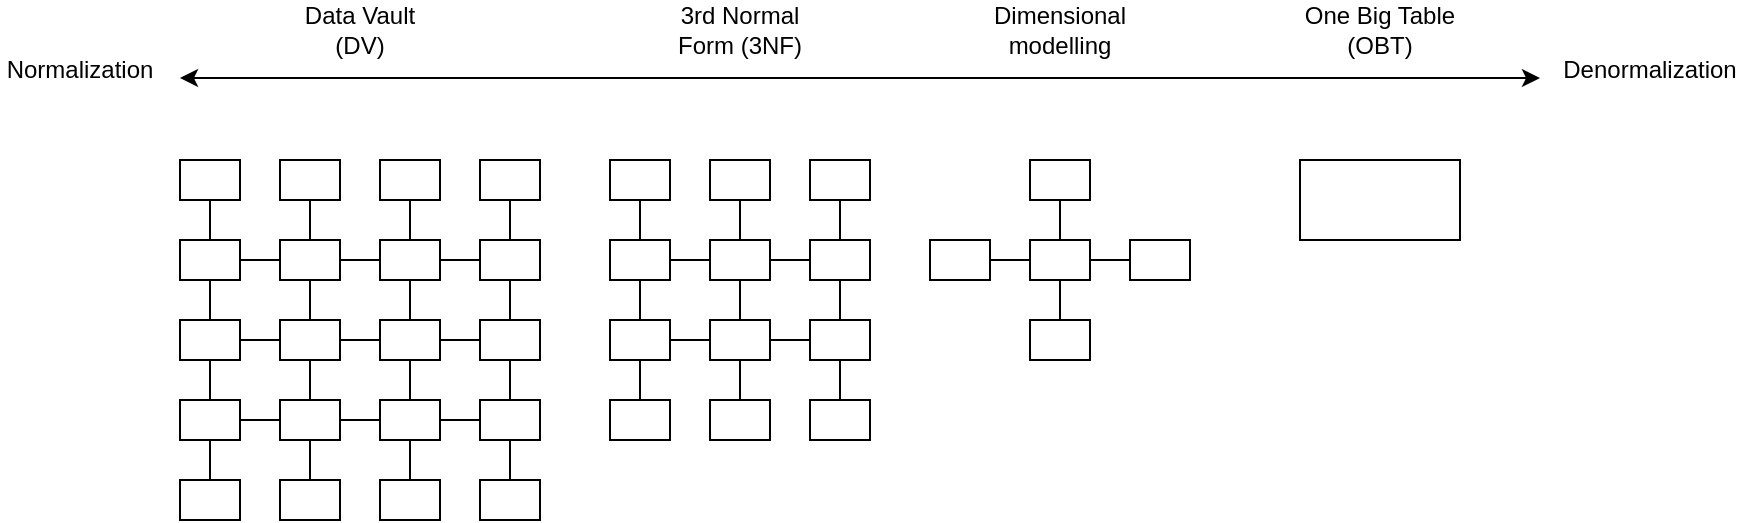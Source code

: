 <mxfile version="21.1.8" type="device" pages="7">
  <diagram id="_Axp2TIB-1_ykhjiCrgA" name="data-modelling">
    <mxGraphModel dx="1195" dy="622" grid="1" gridSize="10" guides="1" tooltips="1" connect="1" arrows="1" fold="1" page="1" pageScale="1" pageWidth="827" pageHeight="1169" math="0" shadow="0">
      <root>
        <mxCell id="0" />
        <mxCell id="1" parent="0" />
        <mxCell id="1T8eVcvkKS5wXSmmZnnw-2" value="" style="endArrow=classic;startArrow=classic;html=1;rounded=0;" edge="1" parent="1">
          <mxGeometry width="50" height="50" relative="1" as="geometry">
            <mxPoint x="120" y="79" as="sourcePoint" />
            <mxPoint x="800" y="79" as="targetPoint" />
          </mxGeometry>
        </mxCell>
        <mxCell id="1T8eVcvkKS5wXSmmZnnw-3" value="Data Vault (DV)" style="text;html=1;strokeColor=none;fillColor=none;align=center;verticalAlign=middle;whiteSpace=wrap;rounded=0;" vertex="1" parent="1">
          <mxGeometry x="170" y="40" width="80" height="30" as="geometry" />
        </mxCell>
        <mxCell id="1T8eVcvkKS5wXSmmZnnw-4" value="3rd Normal Form (3NF)" style="text;html=1;strokeColor=none;fillColor=none;align=center;verticalAlign=middle;whiteSpace=wrap;rounded=0;" vertex="1" parent="1">
          <mxGeometry x="360" y="40" width="80" height="30" as="geometry" />
        </mxCell>
        <mxCell id="1T8eVcvkKS5wXSmmZnnw-5" value="Dimensional modelling" style="text;html=1;strokeColor=none;fillColor=none;align=center;verticalAlign=middle;whiteSpace=wrap;rounded=0;" vertex="1" parent="1">
          <mxGeometry x="520" y="40" width="80" height="30" as="geometry" />
        </mxCell>
        <mxCell id="1T8eVcvkKS5wXSmmZnnw-6" value="One Big Table (OBT)" style="text;html=1;strokeColor=none;fillColor=none;align=center;verticalAlign=middle;whiteSpace=wrap;rounded=0;" vertex="1" parent="1">
          <mxGeometry x="680" y="40" width="80" height="30" as="geometry" />
        </mxCell>
        <mxCell id="1T8eVcvkKS5wXSmmZnnw-7" value="Normalization" style="text;html=1;strokeColor=none;fillColor=none;align=center;verticalAlign=middle;whiteSpace=wrap;rounded=0;" vertex="1" parent="1">
          <mxGeometry x="30" y="60" width="80" height="30" as="geometry" />
        </mxCell>
        <mxCell id="1T8eVcvkKS5wXSmmZnnw-8" value="Denormalization" style="text;html=1;strokeColor=none;fillColor=none;align=center;verticalAlign=middle;whiteSpace=wrap;rounded=0;" vertex="1" parent="1">
          <mxGeometry x="810" y="60" width="90" height="30" as="geometry" />
        </mxCell>
        <mxCell id="1T8eVcvkKS5wXSmmZnnw-37" style="edgeStyle=orthogonalEdgeStyle;rounded=0;orthogonalLoop=1;jettySize=auto;html=1;exitX=0.5;exitY=1;exitDx=0;exitDy=0;entryX=0.5;entryY=0;entryDx=0;entryDy=0;endArrow=none;endFill=0;" edge="1" parent="1" source="1T8eVcvkKS5wXSmmZnnw-9" target="1T8eVcvkKS5wXSmmZnnw-17">
          <mxGeometry relative="1" as="geometry" />
        </mxCell>
        <mxCell id="1T8eVcvkKS5wXSmmZnnw-9" value="" style="rounded=0;whiteSpace=wrap;html=1;" vertex="1" parent="1">
          <mxGeometry x="120" y="120" width="30" height="20" as="geometry" />
        </mxCell>
        <mxCell id="1T8eVcvkKS5wXSmmZnnw-38" style="edgeStyle=orthogonalEdgeStyle;rounded=0;orthogonalLoop=1;jettySize=auto;html=1;exitX=0.5;exitY=1;exitDx=0;exitDy=0;entryX=0.5;entryY=0;entryDx=0;entryDy=0;endArrow=none;endFill=0;" edge="1" parent="1" source="1T8eVcvkKS5wXSmmZnnw-13" target="1T8eVcvkKS5wXSmmZnnw-18">
          <mxGeometry relative="1" as="geometry" />
        </mxCell>
        <mxCell id="1T8eVcvkKS5wXSmmZnnw-13" value="" style="rounded=0;whiteSpace=wrap;html=1;" vertex="1" parent="1">
          <mxGeometry x="170" y="120" width="30" height="20" as="geometry" />
        </mxCell>
        <mxCell id="1T8eVcvkKS5wXSmmZnnw-16" style="edgeStyle=orthogonalEdgeStyle;rounded=0;orthogonalLoop=1;jettySize=auto;html=1;exitX=1;exitY=0.5;exitDx=0;exitDy=0;entryX=0;entryY=0.5;entryDx=0;entryDy=0;endArrow=none;endFill=0;" edge="1" parent="1" source="1T8eVcvkKS5wXSmmZnnw-17" target="1T8eVcvkKS5wXSmmZnnw-18">
          <mxGeometry relative="1" as="geometry" />
        </mxCell>
        <mxCell id="1T8eVcvkKS5wXSmmZnnw-39" style="edgeStyle=orthogonalEdgeStyle;rounded=0;orthogonalLoop=1;jettySize=auto;html=1;exitX=0.5;exitY=1;exitDx=0;exitDy=0;entryX=0.5;entryY=0;entryDx=0;entryDy=0;endArrow=none;endFill=0;" edge="1" parent="1" source="1T8eVcvkKS5wXSmmZnnw-17" target="1T8eVcvkKS5wXSmmZnnw-23">
          <mxGeometry relative="1" as="geometry" />
        </mxCell>
        <mxCell id="1T8eVcvkKS5wXSmmZnnw-17" value="" style="rounded=0;whiteSpace=wrap;html=1;" vertex="1" parent="1">
          <mxGeometry x="120" y="160" width="30" height="20" as="geometry" />
        </mxCell>
        <mxCell id="1T8eVcvkKS5wXSmmZnnw-40" style="edgeStyle=orthogonalEdgeStyle;rounded=0;orthogonalLoop=1;jettySize=auto;html=1;exitX=0.5;exitY=1;exitDx=0;exitDy=0;entryX=0.5;entryY=0;entryDx=0;entryDy=0;endArrow=none;endFill=0;" edge="1" parent="1" source="1T8eVcvkKS5wXSmmZnnw-18" target="1T8eVcvkKS5wXSmmZnnw-24">
          <mxGeometry relative="1" as="geometry" />
        </mxCell>
        <mxCell id="1T8eVcvkKS5wXSmmZnnw-69" style="edgeStyle=orthogonalEdgeStyle;rounded=0;orthogonalLoop=1;jettySize=auto;html=1;exitX=1;exitY=0.5;exitDx=0;exitDy=0;entryX=0;entryY=0.5;entryDx=0;entryDy=0;endArrow=none;endFill=0;" edge="1" parent="1" source="1T8eVcvkKS5wXSmmZnnw-18" target="1T8eVcvkKS5wXSmmZnnw-52">
          <mxGeometry relative="1" as="geometry" />
        </mxCell>
        <mxCell id="1T8eVcvkKS5wXSmmZnnw-18" value="" style="rounded=0;whiteSpace=wrap;html=1;" vertex="1" parent="1">
          <mxGeometry x="170" y="160" width="30" height="20" as="geometry" />
        </mxCell>
        <mxCell id="1T8eVcvkKS5wXSmmZnnw-22" style="edgeStyle=orthogonalEdgeStyle;rounded=0;orthogonalLoop=1;jettySize=auto;html=1;exitX=1;exitY=0.5;exitDx=0;exitDy=0;entryX=0;entryY=0.5;entryDx=0;entryDy=0;endArrow=none;endFill=0;" edge="1" parent="1" source="1T8eVcvkKS5wXSmmZnnw-23" target="1T8eVcvkKS5wXSmmZnnw-24">
          <mxGeometry relative="1" as="geometry" />
        </mxCell>
        <mxCell id="1T8eVcvkKS5wXSmmZnnw-41" style="edgeStyle=orthogonalEdgeStyle;rounded=0;orthogonalLoop=1;jettySize=auto;html=1;exitX=0.5;exitY=1;exitDx=0;exitDy=0;entryX=0.5;entryY=0;entryDx=0;entryDy=0;endArrow=none;endFill=0;" edge="1" parent="1" source="1T8eVcvkKS5wXSmmZnnw-23" target="1T8eVcvkKS5wXSmmZnnw-26">
          <mxGeometry relative="1" as="geometry" />
        </mxCell>
        <mxCell id="1T8eVcvkKS5wXSmmZnnw-23" value="" style="rounded=0;whiteSpace=wrap;html=1;" vertex="1" parent="1">
          <mxGeometry x="120" y="200" width="30" height="20" as="geometry" />
        </mxCell>
        <mxCell id="1T8eVcvkKS5wXSmmZnnw-42" style="edgeStyle=orthogonalEdgeStyle;rounded=0;orthogonalLoop=1;jettySize=auto;html=1;exitX=0.5;exitY=1;exitDx=0;exitDy=0;entryX=0.5;entryY=0;entryDx=0;entryDy=0;endArrow=none;endFill=0;" edge="1" parent="1" source="1T8eVcvkKS5wXSmmZnnw-24" target="1T8eVcvkKS5wXSmmZnnw-27">
          <mxGeometry relative="1" as="geometry" />
        </mxCell>
        <mxCell id="1T8eVcvkKS5wXSmmZnnw-70" style="edgeStyle=orthogonalEdgeStyle;rounded=0;orthogonalLoop=1;jettySize=auto;html=1;exitX=1;exitY=0.5;exitDx=0;exitDy=0;entryX=0;entryY=0.5;entryDx=0;entryDy=0;endArrow=none;endFill=0;" edge="1" parent="1" source="1T8eVcvkKS5wXSmmZnnw-24" target="1T8eVcvkKS5wXSmmZnnw-57">
          <mxGeometry relative="1" as="geometry" />
        </mxCell>
        <mxCell id="1T8eVcvkKS5wXSmmZnnw-24" value="" style="rounded=0;whiteSpace=wrap;html=1;" vertex="1" parent="1">
          <mxGeometry x="170" y="200" width="30" height="20" as="geometry" />
        </mxCell>
        <mxCell id="1T8eVcvkKS5wXSmmZnnw-25" style="edgeStyle=orthogonalEdgeStyle;rounded=0;orthogonalLoop=1;jettySize=auto;html=1;exitX=1;exitY=0.5;exitDx=0;exitDy=0;entryX=0;entryY=0.5;entryDx=0;entryDy=0;endArrow=none;endFill=0;" edge="1" parent="1" source="1T8eVcvkKS5wXSmmZnnw-26" target="1T8eVcvkKS5wXSmmZnnw-27">
          <mxGeometry relative="1" as="geometry" />
        </mxCell>
        <mxCell id="1T8eVcvkKS5wXSmmZnnw-43" style="edgeStyle=orthogonalEdgeStyle;rounded=0;orthogonalLoop=1;jettySize=auto;html=1;exitX=0.5;exitY=1;exitDx=0;exitDy=0;entryX=0.5;entryY=0;entryDx=0;entryDy=0;endArrow=none;endFill=0;" edge="1" parent="1" source="1T8eVcvkKS5wXSmmZnnw-26" target="1T8eVcvkKS5wXSmmZnnw-29">
          <mxGeometry relative="1" as="geometry" />
        </mxCell>
        <mxCell id="1T8eVcvkKS5wXSmmZnnw-26" value="" style="rounded=0;whiteSpace=wrap;html=1;" vertex="1" parent="1">
          <mxGeometry x="120" y="240" width="30" height="20" as="geometry" />
        </mxCell>
        <mxCell id="1T8eVcvkKS5wXSmmZnnw-44" style="edgeStyle=orthogonalEdgeStyle;rounded=0;orthogonalLoop=1;jettySize=auto;html=1;exitX=0.5;exitY=1;exitDx=0;exitDy=0;entryX=0.5;entryY=0;entryDx=0;entryDy=0;endArrow=none;endFill=0;" edge="1" parent="1" source="1T8eVcvkKS5wXSmmZnnw-27" target="1T8eVcvkKS5wXSmmZnnw-30">
          <mxGeometry relative="1" as="geometry" />
        </mxCell>
        <mxCell id="1T8eVcvkKS5wXSmmZnnw-71" style="edgeStyle=orthogonalEdgeStyle;rounded=0;orthogonalLoop=1;jettySize=auto;html=1;exitX=1;exitY=0.5;exitDx=0;exitDy=0;entryX=0;entryY=0.5;entryDx=0;entryDy=0;endArrow=none;endFill=0;" edge="1" parent="1" source="1T8eVcvkKS5wXSmmZnnw-27" target="1T8eVcvkKS5wXSmmZnnw-62">
          <mxGeometry relative="1" as="geometry" />
        </mxCell>
        <mxCell id="1T8eVcvkKS5wXSmmZnnw-27" value="" style="rounded=0;whiteSpace=wrap;html=1;" vertex="1" parent="1">
          <mxGeometry x="170" y="240" width="30" height="20" as="geometry" />
        </mxCell>
        <mxCell id="1T8eVcvkKS5wXSmmZnnw-29" value="" style="rounded=0;whiteSpace=wrap;html=1;" vertex="1" parent="1">
          <mxGeometry x="120" y="280" width="30" height="20" as="geometry" />
        </mxCell>
        <mxCell id="1T8eVcvkKS5wXSmmZnnw-30" value="" style="rounded=0;whiteSpace=wrap;html=1;" vertex="1" parent="1">
          <mxGeometry x="170" y="280" width="30" height="20" as="geometry" />
        </mxCell>
        <mxCell id="1T8eVcvkKS5wXSmmZnnw-46" style="edgeStyle=orthogonalEdgeStyle;rounded=0;orthogonalLoop=1;jettySize=auto;html=1;exitX=0.5;exitY=1;exitDx=0;exitDy=0;entryX=0.5;entryY=0;entryDx=0;entryDy=0;endArrow=none;endFill=0;" edge="1" parent="1" source="1T8eVcvkKS5wXSmmZnnw-47" target="1T8eVcvkKS5wXSmmZnnw-52">
          <mxGeometry relative="1" as="geometry" />
        </mxCell>
        <mxCell id="1T8eVcvkKS5wXSmmZnnw-47" value="" style="rounded=0;whiteSpace=wrap;html=1;" vertex="1" parent="1">
          <mxGeometry x="220" y="120" width="30" height="20" as="geometry" />
        </mxCell>
        <mxCell id="1T8eVcvkKS5wXSmmZnnw-48" style="edgeStyle=orthogonalEdgeStyle;rounded=0;orthogonalLoop=1;jettySize=auto;html=1;exitX=0.5;exitY=1;exitDx=0;exitDy=0;entryX=0.5;entryY=0;entryDx=0;entryDy=0;endArrow=none;endFill=0;" edge="1" parent="1" source="1T8eVcvkKS5wXSmmZnnw-49" target="1T8eVcvkKS5wXSmmZnnw-54">
          <mxGeometry relative="1" as="geometry" />
        </mxCell>
        <mxCell id="1T8eVcvkKS5wXSmmZnnw-49" value="" style="rounded=0;whiteSpace=wrap;html=1;" vertex="1" parent="1">
          <mxGeometry x="270" y="120" width="30" height="20" as="geometry" />
        </mxCell>
        <mxCell id="1T8eVcvkKS5wXSmmZnnw-50" style="edgeStyle=orthogonalEdgeStyle;rounded=0;orthogonalLoop=1;jettySize=auto;html=1;exitX=1;exitY=0.5;exitDx=0;exitDy=0;entryX=0;entryY=0.5;entryDx=0;entryDy=0;endArrow=none;endFill=0;" edge="1" parent="1" source="1T8eVcvkKS5wXSmmZnnw-52" target="1T8eVcvkKS5wXSmmZnnw-54">
          <mxGeometry relative="1" as="geometry" />
        </mxCell>
        <mxCell id="1T8eVcvkKS5wXSmmZnnw-51" style="edgeStyle=orthogonalEdgeStyle;rounded=0;orthogonalLoop=1;jettySize=auto;html=1;exitX=0.5;exitY=1;exitDx=0;exitDy=0;entryX=0.5;entryY=0;entryDx=0;entryDy=0;endArrow=none;endFill=0;" edge="1" parent="1" source="1T8eVcvkKS5wXSmmZnnw-52" target="1T8eVcvkKS5wXSmmZnnw-57">
          <mxGeometry relative="1" as="geometry" />
        </mxCell>
        <mxCell id="1T8eVcvkKS5wXSmmZnnw-52" value="" style="rounded=0;whiteSpace=wrap;html=1;" vertex="1" parent="1">
          <mxGeometry x="220" y="160" width="30" height="20" as="geometry" />
        </mxCell>
        <mxCell id="1T8eVcvkKS5wXSmmZnnw-53" style="edgeStyle=orthogonalEdgeStyle;rounded=0;orthogonalLoop=1;jettySize=auto;html=1;exitX=0.5;exitY=1;exitDx=0;exitDy=0;entryX=0.5;entryY=0;entryDx=0;entryDy=0;endArrow=none;endFill=0;" edge="1" parent="1" source="1T8eVcvkKS5wXSmmZnnw-54" target="1T8eVcvkKS5wXSmmZnnw-59">
          <mxGeometry relative="1" as="geometry" />
        </mxCell>
        <mxCell id="1T8eVcvkKS5wXSmmZnnw-54" value="" style="rounded=0;whiteSpace=wrap;html=1;" vertex="1" parent="1">
          <mxGeometry x="270" y="160" width="30" height="20" as="geometry" />
        </mxCell>
        <mxCell id="1T8eVcvkKS5wXSmmZnnw-55" style="edgeStyle=orthogonalEdgeStyle;rounded=0;orthogonalLoop=1;jettySize=auto;html=1;exitX=1;exitY=0.5;exitDx=0;exitDy=0;entryX=0;entryY=0.5;entryDx=0;entryDy=0;endArrow=none;endFill=0;" edge="1" parent="1" source="1T8eVcvkKS5wXSmmZnnw-57" target="1T8eVcvkKS5wXSmmZnnw-59">
          <mxGeometry relative="1" as="geometry" />
        </mxCell>
        <mxCell id="1T8eVcvkKS5wXSmmZnnw-56" style="edgeStyle=orthogonalEdgeStyle;rounded=0;orthogonalLoop=1;jettySize=auto;html=1;exitX=0.5;exitY=1;exitDx=0;exitDy=0;entryX=0.5;entryY=0;entryDx=0;entryDy=0;endArrow=none;endFill=0;" edge="1" parent="1" source="1T8eVcvkKS5wXSmmZnnw-57" target="1T8eVcvkKS5wXSmmZnnw-62">
          <mxGeometry relative="1" as="geometry" />
        </mxCell>
        <mxCell id="1T8eVcvkKS5wXSmmZnnw-57" value="" style="rounded=0;whiteSpace=wrap;html=1;" vertex="1" parent="1">
          <mxGeometry x="220" y="200" width="30" height="20" as="geometry" />
        </mxCell>
        <mxCell id="1T8eVcvkKS5wXSmmZnnw-58" style="edgeStyle=orthogonalEdgeStyle;rounded=0;orthogonalLoop=1;jettySize=auto;html=1;exitX=0.5;exitY=1;exitDx=0;exitDy=0;entryX=0.5;entryY=0;entryDx=0;entryDy=0;endArrow=none;endFill=0;" edge="1" parent="1" source="1T8eVcvkKS5wXSmmZnnw-59" target="1T8eVcvkKS5wXSmmZnnw-64">
          <mxGeometry relative="1" as="geometry" />
        </mxCell>
        <mxCell id="1T8eVcvkKS5wXSmmZnnw-59" value="" style="rounded=0;whiteSpace=wrap;html=1;" vertex="1" parent="1">
          <mxGeometry x="270" y="200" width="30" height="20" as="geometry" />
        </mxCell>
        <mxCell id="1T8eVcvkKS5wXSmmZnnw-60" style="edgeStyle=orthogonalEdgeStyle;rounded=0;orthogonalLoop=1;jettySize=auto;html=1;exitX=1;exitY=0.5;exitDx=0;exitDy=0;entryX=0;entryY=0.5;entryDx=0;entryDy=0;endArrow=none;endFill=0;" edge="1" parent="1" source="1T8eVcvkKS5wXSmmZnnw-62" target="1T8eVcvkKS5wXSmmZnnw-64">
          <mxGeometry relative="1" as="geometry" />
        </mxCell>
        <mxCell id="1T8eVcvkKS5wXSmmZnnw-61" style="edgeStyle=orthogonalEdgeStyle;rounded=0;orthogonalLoop=1;jettySize=auto;html=1;exitX=0.5;exitY=1;exitDx=0;exitDy=0;entryX=0.5;entryY=0;entryDx=0;entryDy=0;endArrow=none;endFill=0;" edge="1" parent="1" source="1T8eVcvkKS5wXSmmZnnw-62" target="1T8eVcvkKS5wXSmmZnnw-66">
          <mxGeometry relative="1" as="geometry" />
        </mxCell>
        <mxCell id="1T8eVcvkKS5wXSmmZnnw-62" value="" style="rounded=0;whiteSpace=wrap;html=1;" vertex="1" parent="1">
          <mxGeometry x="220" y="240" width="30" height="20" as="geometry" />
        </mxCell>
        <mxCell id="1T8eVcvkKS5wXSmmZnnw-63" style="edgeStyle=orthogonalEdgeStyle;rounded=0;orthogonalLoop=1;jettySize=auto;html=1;exitX=0.5;exitY=1;exitDx=0;exitDy=0;entryX=0.5;entryY=0;entryDx=0;entryDy=0;endArrow=none;endFill=0;" edge="1" parent="1" source="1T8eVcvkKS5wXSmmZnnw-64" target="1T8eVcvkKS5wXSmmZnnw-67">
          <mxGeometry relative="1" as="geometry" />
        </mxCell>
        <mxCell id="1T8eVcvkKS5wXSmmZnnw-64" value="" style="rounded=0;whiteSpace=wrap;html=1;" vertex="1" parent="1">
          <mxGeometry x="270" y="240" width="30" height="20" as="geometry" />
        </mxCell>
        <mxCell id="1T8eVcvkKS5wXSmmZnnw-66" value="" style="rounded=0;whiteSpace=wrap;html=1;" vertex="1" parent="1">
          <mxGeometry x="220" y="280" width="30" height="20" as="geometry" />
        </mxCell>
        <mxCell id="1T8eVcvkKS5wXSmmZnnw-67" value="" style="rounded=0;whiteSpace=wrap;html=1;" vertex="1" parent="1">
          <mxGeometry x="270" y="280" width="30" height="20" as="geometry" />
        </mxCell>
        <mxCell id="1T8eVcvkKS5wXSmmZnnw-74" style="edgeStyle=orthogonalEdgeStyle;rounded=0;orthogonalLoop=1;jettySize=auto;html=1;exitX=0.5;exitY=1;exitDx=0;exitDy=0;entryX=0.5;entryY=0;entryDx=0;entryDy=0;endArrow=none;endFill=0;" edge="1" parent="1" source="1T8eVcvkKS5wXSmmZnnw-75" target="1T8eVcvkKS5wXSmmZnnw-81">
          <mxGeometry relative="1" as="geometry" />
        </mxCell>
        <mxCell id="1T8eVcvkKS5wXSmmZnnw-75" value="" style="rounded=0;whiteSpace=wrap;html=1;" vertex="1" parent="1">
          <mxGeometry x="335" y="120" width="30" height="20" as="geometry" />
        </mxCell>
        <mxCell id="1T8eVcvkKS5wXSmmZnnw-76" style="edgeStyle=orthogonalEdgeStyle;rounded=0;orthogonalLoop=1;jettySize=auto;html=1;exitX=0.5;exitY=1;exitDx=0;exitDy=0;entryX=0.5;entryY=0;entryDx=0;entryDy=0;endArrow=none;endFill=0;" edge="1" parent="1" source="1T8eVcvkKS5wXSmmZnnw-78" target="1T8eVcvkKS5wXSmmZnnw-84">
          <mxGeometry relative="1" as="geometry" />
        </mxCell>
        <mxCell id="1T8eVcvkKS5wXSmmZnnw-78" value="" style="rounded=0;whiteSpace=wrap;html=1;" vertex="1" parent="1">
          <mxGeometry x="385" y="120" width="30" height="20" as="geometry" />
        </mxCell>
        <mxCell id="1T8eVcvkKS5wXSmmZnnw-79" style="edgeStyle=orthogonalEdgeStyle;rounded=0;orthogonalLoop=1;jettySize=auto;html=1;exitX=1;exitY=0.5;exitDx=0;exitDy=0;entryX=0;entryY=0.5;entryDx=0;entryDy=0;endArrow=none;endFill=0;" edge="1" parent="1" source="1T8eVcvkKS5wXSmmZnnw-81" target="1T8eVcvkKS5wXSmmZnnw-84">
          <mxGeometry relative="1" as="geometry" />
        </mxCell>
        <mxCell id="1T8eVcvkKS5wXSmmZnnw-80" style="edgeStyle=orthogonalEdgeStyle;rounded=0;orthogonalLoop=1;jettySize=auto;html=1;exitX=0.5;exitY=1;exitDx=0;exitDy=0;entryX=0.5;entryY=0;entryDx=0;entryDy=0;endArrow=none;endFill=0;" edge="1" parent="1" source="1T8eVcvkKS5wXSmmZnnw-81" target="1T8eVcvkKS5wXSmmZnnw-86">
          <mxGeometry relative="1" as="geometry" />
        </mxCell>
        <mxCell id="1T8eVcvkKS5wXSmmZnnw-81" value="" style="rounded=0;whiteSpace=wrap;html=1;" vertex="1" parent="1">
          <mxGeometry x="335" y="160" width="30" height="20" as="geometry" />
        </mxCell>
        <mxCell id="1T8eVcvkKS5wXSmmZnnw-82" style="edgeStyle=orthogonalEdgeStyle;rounded=0;orthogonalLoop=1;jettySize=auto;html=1;exitX=0.5;exitY=1;exitDx=0;exitDy=0;entryX=0.5;entryY=0;entryDx=0;entryDy=0;endArrow=none;endFill=0;" edge="1" parent="1" source="1T8eVcvkKS5wXSmmZnnw-84" target="1T8eVcvkKS5wXSmmZnnw-88">
          <mxGeometry relative="1" as="geometry" />
        </mxCell>
        <mxCell id="1T8eVcvkKS5wXSmmZnnw-83" style="edgeStyle=orthogonalEdgeStyle;rounded=0;orthogonalLoop=1;jettySize=auto;html=1;exitX=1;exitY=0.5;exitDx=0;exitDy=0;entryX=0;entryY=0.5;entryDx=0;entryDy=0;endArrow=none;endFill=0;" edge="1" parent="1" source="1T8eVcvkKS5wXSmmZnnw-84" target="1T8eVcvkKS5wXSmmZnnw-96">
          <mxGeometry relative="1" as="geometry" />
        </mxCell>
        <mxCell id="1T8eVcvkKS5wXSmmZnnw-84" value="" style="rounded=0;whiteSpace=wrap;html=1;" vertex="1" parent="1">
          <mxGeometry x="385" y="160" width="30" height="20" as="geometry" />
        </mxCell>
        <mxCell id="1T8eVcvkKS5wXSmmZnnw-85" style="edgeStyle=orthogonalEdgeStyle;rounded=0;orthogonalLoop=1;jettySize=auto;html=1;exitX=1;exitY=0.5;exitDx=0;exitDy=0;entryX=0;entryY=0.5;entryDx=0;entryDy=0;endArrow=none;endFill=0;" edge="1" parent="1" source="1T8eVcvkKS5wXSmmZnnw-86" target="1T8eVcvkKS5wXSmmZnnw-88">
          <mxGeometry relative="1" as="geometry" />
        </mxCell>
        <mxCell id="1T8eVcvkKS5wXSmmZnnw-129" style="edgeStyle=orthogonalEdgeStyle;rounded=0;orthogonalLoop=1;jettySize=auto;html=1;exitX=0.5;exitY=1;exitDx=0;exitDy=0;entryX=0.5;entryY=0;entryDx=0;entryDy=0;endArrow=none;endFill=0;" edge="1" parent="1" source="1T8eVcvkKS5wXSmmZnnw-86" target="1T8eVcvkKS5wXSmmZnnw-125">
          <mxGeometry relative="1" as="geometry" />
        </mxCell>
        <mxCell id="1T8eVcvkKS5wXSmmZnnw-86" value="" style="rounded=0;whiteSpace=wrap;html=1;" vertex="1" parent="1">
          <mxGeometry x="335" y="200" width="30" height="20" as="geometry" />
        </mxCell>
        <mxCell id="1T8eVcvkKS5wXSmmZnnw-87" style="edgeStyle=orthogonalEdgeStyle;rounded=0;orthogonalLoop=1;jettySize=auto;html=1;exitX=1;exitY=0.5;exitDx=0;exitDy=0;entryX=0;entryY=0.5;entryDx=0;entryDy=0;endArrow=none;endFill=0;" edge="1" parent="1" source="1T8eVcvkKS5wXSmmZnnw-88" target="1T8eVcvkKS5wXSmmZnnw-100">
          <mxGeometry relative="1" as="geometry" />
        </mxCell>
        <mxCell id="1T8eVcvkKS5wXSmmZnnw-130" style="edgeStyle=orthogonalEdgeStyle;rounded=0;orthogonalLoop=1;jettySize=auto;html=1;exitX=0.5;exitY=1;exitDx=0;exitDy=0;entryX=0.5;entryY=0;entryDx=0;entryDy=0;endArrow=none;endFill=0;" edge="1" parent="1" source="1T8eVcvkKS5wXSmmZnnw-88" target="1T8eVcvkKS5wXSmmZnnw-127">
          <mxGeometry relative="1" as="geometry" />
        </mxCell>
        <mxCell id="1T8eVcvkKS5wXSmmZnnw-88" value="" style="rounded=0;whiteSpace=wrap;html=1;" vertex="1" parent="1">
          <mxGeometry x="385" y="200" width="30" height="20" as="geometry" />
        </mxCell>
        <mxCell id="1T8eVcvkKS5wXSmmZnnw-90" style="edgeStyle=orthogonalEdgeStyle;rounded=0;orthogonalLoop=1;jettySize=auto;html=1;exitX=0.5;exitY=1;exitDx=0;exitDy=0;entryX=0.5;entryY=0;entryDx=0;entryDy=0;endArrow=none;endFill=0;" edge="1" parent="1" source="1T8eVcvkKS5wXSmmZnnw-91" target="1T8eVcvkKS5wXSmmZnnw-96">
          <mxGeometry relative="1" as="geometry" />
        </mxCell>
        <mxCell id="1T8eVcvkKS5wXSmmZnnw-91" value="" style="rounded=0;whiteSpace=wrap;html=1;" vertex="1" parent="1">
          <mxGeometry x="435" y="120" width="30" height="20" as="geometry" />
        </mxCell>
        <mxCell id="1T8eVcvkKS5wXSmmZnnw-95" style="edgeStyle=orthogonalEdgeStyle;rounded=0;orthogonalLoop=1;jettySize=auto;html=1;exitX=0.5;exitY=1;exitDx=0;exitDy=0;entryX=0.5;entryY=0;entryDx=0;entryDy=0;endArrow=none;endFill=0;" edge="1" parent="1" source="1T8eVcvkKS5wXSmmZnnw-96" target="1T8eVcvkKS5wXSmmZnnw-100">
          <mxGeometry relative="1" as="geometry" />
        </mxCell>
        <mxCell id="1T8eVcvkKS5wXSmmZnnw-96" value="" style="rounded=0;whiteSpace=wrap;html=1;" vertex="1" parent="1">
          <mxGeometry x="435" y="160" width="30" height="20" as="geometry" />
        </mxCell>
        <mxCell id="1T8eVcvkKS5wXSmmZnnw-131" style="edgeStyle=orthogonalEdgeStyle;rounded=0;orthogonalLoop=1;jettySize=auto;html=1;exitX=0.5;exitY=1;exitDx=0;exitDy=0;entryX=0.5;entryY=0;entryDx=0;entryDy=0;endArrow=none;endFill=0;" edge="1" parent="1" source="1T8eVcvkKS5wXSmmZnnw-100" target="1T8eVcvkKS5wXSmmZnnw-128">
          <mxGeometry relative="1" as="geometry" />
        </mxCell>
        <mxCell id="1T8eVcvkKS5wXSmmZnnw-100" value="" style="rounded=0;whiteSpace=wrap;html=1;" vertex="1" parent="1">
          <mxGeometry x="435" y="200" width="30" height="20" as="geometry" />
        </mxCell>
        <mxCell id="1T8eVcvkKS5wXSmmZnnw-123" style="edgeStyle=orthogonalEdgeStyle;rounded=0;orthogonalLoop=1;jettySize=auto;html=1;exitX=1;exitY=0.5;exitDx=0;exitDy=0;entryX=0;entryY=0.5;entryDx=0;entryDy=0;endArrow=none;endFill=0;" edge="1" parent="1" source="1T8eVcvkKS5wXSmmZnnw-107" target="1T8eVcvkKS5wXSmmZnnw-117">
          <mxGeometry relative="1" as="geometry" />
        </mxCell>
        <mxCell id="1T8eVcvkKS5wXSmmZnnw-107" value="" style="rounded=0;whiteSpace=wrap;html=1;" vertex="1" parent="1">
          <mxGeometry x="495" y="160" width="30" height="20" as="geometry" />
        </mxCell>
        <mxCell id="1T8eVcvkKS5wXSmmZnnw-111" style="edgeStyle=orthogonalEdgeStyle;rounded=0;orthogonalLoop=1;jettySize=auto;html=1;exitX=0.5;exitY=1;exitDx=0;exitDy=0;entryX=0.5;entryY=0;entryDx=0;entryDy=0;endArrow=none;endFill=0;" edge="1" parent="1" source="1T8eVcvkKS5wXSmmZnnw-112" target="1T8eVcvkKS5wXSmmZnnw-117">
          <mxGeometry relative="1" as="geometry" />
        </mxCell>
        <mxCell id="1T8eVcvkKS5wXSmmZnnw-112" value="" style="rounded=0;whiteSpace=wrap;html=1;" vertex="1" parent="1">
          <mxGeometry x="545" y="120" width="30" height="20" as="geometry" />
        </mxCell>
        <mxCell id="1T8eVcvkKS5wXSmmZnnw-115" style="edgeStyle=orthogonalEdgeStyle;rounded=0;orthogonalLoop=1;jettySize=auto;html=1;exitX=1;exitY=0.5;exitDx=0;exitDy=0;entryX=0;entryY=0.5;entryDx=0;entryDy=0;endArrow=none;endFill=0;" edge="1" parent="1" source="1T8eVcvkKS5wXSmmZnnw-117" target="1T8eVcvkKS5wXSmmZnnw-119">
          <mxGeometry relative="1" as="geometry" />
        </mxCell>
        <mxCell id="1T8eVcvkKS5wXSmmZnnw-116" style="edgeStyle=orthogonalEdgeStyle;rounded=0;orthogonalLoop=1;jettySize=auto;html=1;exitX=0.5;exitY=1;exitDx=0;exitDy=0;entryX=0.5;entryY=0;entryDx=0;entryDy=0;endArrow=none;endFill=0;" edge="1" parent="1" source="1T8eVcvkKS5wXSmmZnnw-117" target="1T8eVcvkKS5wXSmmZnnw-121">
          <mxGeometry relative="1" as="geometry" />
        </mxCell>
        <mxCell id="1T8eVcvkKS5wXSmmZnnw-117" value="" style="rounded=0;whiteSpace=wrap;html=1;" vertex="1" parent="1">
          <mxGeometry x="545" y="160" width="30" height="20" as="geometry" />
        </mxCell>
        <mxCell id="1T8eVcvkKS5wXSmmZnnw-119" value="" style="rounded=0;whiteSpace=wrap;html=1;" vertex="1" parent="1">
          <mxGeometry x="595" y="160" width="30" height="20" as="geometry" />
        </mxCell>
        <mxCell id="1T8eVcvkKS5wXSmmZnnw-121" value="" style="rounded=0;whiteSpace=wrap;html=1;" vertex="1" parent="1">
          <mxGeometry x="545" y="200" width="30" height="20" as="geometry" />
        </mxCell>
        <mxCell id="1T8eVcvkKS5wXSmmZnnw-125" value="" style="rounded=0;whiteSpace=wrap;html=1;" vertex="1" parent="1">
          <mxGeometry x="335" y="240" width="30" height="20" as="geometry" />
        </mxCell>
        <mxCell id="1T8eVcvkKS5wXSmmZnnw-127" value="" style="rounded=0;whiteSpace=wrap;html=1;" vertex="1" parent="1">
          <mxGeometry x="385" y="240" width="30" height="20" as="geometry" />
        </mxCell>
        <mxCell id="1T8eVcvkKS5wXSmmZnnw-128" value="" style="rounded=0;whiteSpace=wrap;html=1;" vertex="1" parent="1">
          <mxGeometry x="435" y="240" width="30" height="20" as="geometry" />
        </mxCell>
        <mxCell id="1T8eVcvkKS5wXSmmZnnw-132" value="" style="rounded=0;whiteSpace=wrap;html=1;" vertex="1" parent="1">
          <mxGeometry x="680" y="120" width="80" height="40" as="geometry" />
        </mxCell>
      </root>
    </mxGraphModel>
  </diagram>
  <diagram id="25LpuPJbIzrsjiuAJUDY" name="architecture">
    <mxGraphModel dx="1434" dy="803" grid="1" gridSize="10" guides="1" tooltips="1" connect="1" arrows="1" fold="1" page="1" pageScale="1" pageWidth="827" pageHeight="1169" math="0" shadow="0">
      <root>
        <mxCell id="0" />
        <mxCell id="1" parent="0" />
        <mxCell id="F_o_-261j1FtH6VvdpUe-3" style="edgeStyle=orthogonalEdgeStyle;rounded=0;orthogonalLoop=1;jettySize=auto;html=1;exitX=1;exitY=0.5;exitDx=0;exitDy=0;entryX=0;entryY=0.5;entryDx=0;entryDy=0;" parent="1" source="F_o_-261j1FtH6VvdpUe-1" target="F_o_-261j1FtH6VvdpUe-2" edge="1">
          <mxGeometry relative="1" as="geometry" />
        </mxCell>
        <mxCell id="F_o_-261j1FtH6VvdpUe-1" value="AdventureWorks&lt;br&gt;OLTP" style="rounded=0;whiteSpace=wrap;html=1;" parent="1" vertex="1">
          <mxGeometry x="40" y="80" width="120" height="60" as="geometry" />
        </mxCell>
        <mxCell id="F_o_-261j1FtH6VvdpUe-5" style="edgeStyle=orthogonalEdgeStyle;rounded=0;orthogonalLoop=1;jettySize=auto;html=1;exitX=1;exitY=0.5;exitDx=0;exitDy=0;entryX=0;entryY=0.5;entryDx=0;entryDy=0;" parent="1" source="F_o_-261j1FtH6VvdpUe-2" target="F_o_-261j1FtH6VvdpUe-4" edge="1">
          <mxGeometry relative="1" as="geometry" />
        </mxCell>
        <mxCell id="F_o_-261j1FtH6VvdpUe-2" value="Data Warehouse" style="rounded=0;whiteSpace=wrap;html=1;" parent="1" vertex="1">
          <mxGeometry x="240" y="80" width="120" height="60" as="geometry" />
        </mxCell>
        <mxCell id="F_o_-261j1FtH6VvdpUe-4" value="Business &lt;br&gt;Intelligence" style="rounded=0;whiteSpace=wrap;html=1;" parent="1" vertex="1">
          <mxGeometry x="440" y="80" width="120" height="60" as="geometry" />
        </mxCell>
        <mxCell id="F_o_-261j1FtH6VvdpUe-7" style="edgeStyle=orthogonalEdgeStyle;rounded=0;orthogonalLoop=1;jettySize=auto;html=1;exitX=0.5;exitY=0;exitDx=0;exitDy=0;entryX=0.5;entryY=1;entryDx=0;entryDy=0;" parent="1" source="F_o_-261j1FtH6VvdpUe-6" target="F_o_-261j1FtH6VvdpUe-2" edge="1">
          <mxGeometry relative="1" as="geometry" />
        </mxCell>
        <mxCell id="F_o_-261j1FtH6VvdpUe-6" value="dbt" style="rounded=0;whiteSpace=wrap;html=1;" parent="1" vertex="1">
          <mxGeometry x="240" y="200" width="120" height="60" as="geometry" />
        </mxCell>
        <mxCell id="F_o_-261j1FtH6VvdpUe-8" value="extract and load" style="text;html=1;strokeColor=none;fillColor=none;align=center;verticalAlign=middle;whiteSpace=wrap;rounded=0;" parent="1" vertex="1">
          <mxGeometry x="170" y="60" width="60" height="30" as="geometry" />
        </mxCell>
        <mxCell id="F_o_-261j1FtH6VvdpUe-9" value="transform" style="text;html=1;strokeColor=none;fillColor=none;align=center;verticalAlign=middle;whiteSpace=wrap;rounded=0;" parent="1" vertex="1">
          <mxGeometry x="310" y="160" width="60" height="30" as="geometry" />
        </mxCell>
        <mxCell id="F_o_-261j1FtH6VvdpUe-10" value="consume" style="text;html=1;strokeColor=none;fillColor=none;align=center;verticalAlign=middle;whiteSpace=wrap;rounded=0;" parent="1" vertex="1">
          <mxGeometry x="370" y="60" width="60" height="30" as="geometry" />
        </mxCell>
        <mxCell id="F_o_-261j1FtH6VvdpUe-11" value="&lt;b&gt;Architecture&lt;/b&gt;" style="text;html=1;strokeColor=none;fillColor=none;align=center;verticalAlign=middle;whiteSpace=wrap;rounded=0;" parent="1" vertex="1">
          <mxGeometry x="245" y="10" width="110" height="30" as="geometry" />
        </mxCell>
      </root>
    </mxGraphModel>
  </diagram>
  <diagram name="deployment" id="yRwnGzX-JJf-l8SamVfC">
    <mxGraphModel dx="1434" dy="803" grid="1" gridSize="10" guides="1" tooltips="1" connect="1" arrows="1" fold="1" page="1" pageScale="1" pageWidth="827" pageHeight="1169" math="0" shadow="0">
      <root>
        <mxCell id="0" />
        <mxCell id="1" parent="0" />
        <mxCell id="bhlC7Yi3kCBPwoZep83k-1" value="" style="rounded=0;whiteSpace=wrap;html=1;" parent="1" vertex="1">
          <mxGeometry x="40" y="360" width="320" height="200" as="geometry" />
        </mxCell>
        <mxCell id="bhlC7Yi3kCBPwoZep83k-2" value="Database" style="text;html=1;strokeColor=none;fillColor=none;align=center;verticalAlign=middle;whiteSpace=wrap;rounded=0;" parent="1" vertex="1">
          <mxGeometry x="135" y="330" width="130" height="30" as="geometry" />
        </mxCell>
        <mxCell id="iuMLOF4knqOzXJUJAd---1" style="edgeStyle=orthogonalEdgeStyle;rounded=0;orthogonalLoop=1;jettySize=auto;html=1;exitX=0.5;exitY=1;exitDx=0;exitDy=0;entryX=0.5;entryY=0;entryDx=0;entryDy=0;" parent="1" source="bhlC7Yi3kCBPwoZep83k-3" target="bhlC7Yi3kCBPwoZep83k-2" edge="1">
          <mxGeometry relative="1" as="geometry" />
        </mxCell>
        <mxCell id="bhlC7Yi3kCBPwoZep83k-3" value="" style="rounded=0;whiteSpace=wrap;html=1;" parent="1" vertex="1">
          <mxGeometry x="40" y="70" width="320" height="200" as="geometry" />
        </mxCell>
        <mxCell id="bhlC7Yi3kCBPwoZep83k-4" value="date/*" style="rounded=0;whiteSpace=wrap;html=1;" parent="1" vertex="1">
          <mxGeometry x="60" y="110" width="120" height="30" as="geometry" />
        </mxCell>
        <mxCell id="bhlC7Yi3kCBPwoZep83k-5" value="dbt project" style="text;html=1;strokeColor=none;fillColor=none;align=center;verticalAlign=middle;whiteSpace=wrap;rounded=0;" parent="1" vertex="1">
          <mxGeometry x="160" y="40" width="80" height="30" as="geometry" />
        </mxCell>
        <mxCell id="bhlC7Yi3kCBPwoZep83k-7" value="seeds" style="text;html=1;strokeColor=none;fillColor=none;align=center;verticalAlign=middle;whiteSpace=wrap;rounded=0;" parent="1" vertex="1">
          <mxGeometry x="80" y="80" width="80" height="30" as="geometry" />
        </mxCell>
        <mxCell id="bhlC7Yi3kCBPwoZep83k-8" value="person/*" style="rounded=0;whiteSpace=wrap;html=1;" parent="1" vertex="1">
          <mxGeometry x="60" y="150" width="120" height="30" as="geometry" />
        </mxCell>
        <mxCell id="bhlC7Yi3kCBPwoZep83k-9" value="production/*" style="rounded=0;whiteSpace=wrap;html=1;" parent="1" vertex="1">
          <mxGeometry x="60" y="190" width="120" height="30" as="geometry" />
        </mxCell>
        <mxCell id="iuMLOF4knqOzXJUJAd---2" style="edgeStyle=orthogonalEdgeStyle;rounded=0;orthogonalLoop=1;jettySize=auto;html=1;exitX=0.5;exitY=1;exitDx=0;exitDy=0;entryX=0.583;entryY=0.005;entryDx=0;entryDy=0;entryPerimeter=0;" parent="1" source="bhlC7Yi3kCBPwoZep83k-10" target="bhlC7Yi3kCBPwoZep83k-19" edge="1">
          <mxGeometry relative="1" as="geometry" />
        </mxCell>
        <mxCell id="bhlC7Yi3kCBPwoZep83k-10" value="sales/*" style="rounded=0;whiteSpace=wrap;html=1;" parent="1" vertex="1">
          <mxGeometry x="60" y="230" width="120" height="30" as="geometry" />
        </mxCell>
        <mxCell id="bhlC7Yi3kCBPwoZep83k-11" value="models" style="text;html=1;strokeColor=none;fillColor=none;align=center;verticalAlign=middle;whiteSpace=wrap;rounded=0;" parent="1" vertex="1">
          <mxGeometry x="250" y="80" width="80" height="30" as="geometry" />
        </mxCell>
        <mxCell id="bhlC7Yi3kCBPwoZep83k-12" value="serving/*" style="rounded=0;whiteSpace=wrap;html=1;" parent="1" vertex="1">
          <mxGeometry x="230" y="110" width="120" height="30" as="geometry" />
        </mxCell>
        <mxCell id="bhlC7Yi3kCBPwoZep83k-13" value="fct_sales" style="rounded=0;whiteSpace=wrap;html=1;" parent="1" vertex="1">
          <mxGeometry x="240" y="150" width="110" height="30" as="geometry" />
        </mxCell>
        <mxCell id="bhlC7Yi3kCBPwoZep83k-14" value="dim_product" style="rounded=0;whiteSpace=wrap;html=1;" parent="1" vertex="1">
          <mxGeometry x="240" y="190" width="110" height="30" as="geometry" />
        </mxCell>
        <mxCell id="iuMLOF4knqOzXJUJAd---3" style="edgeStyle=orthogonalEdgeStyle;rounded=0;orthogonalLoop=1;jettySize=auto;html=1;exitX=0.5;exitY=1;exitDx=0;exitDy=0;entryX=0.626;entryY=0;entryDx=0;entryDy=0;entryPerimeter=0;" parent="1" source="bhlC7Yi3kCBPwoZep83k-15" target="bhlC7Yi3kCBPwoZep83k-23" edge="1">
          <mxGeometry relative="1" as="geometry" />
        </mxCell>
        <mxCell id="bhlC7Yi3kCBPwoZep83k-15" value="..." style="rounded=0;whiteSpace=wrap;html=1;" parent="1" vertex="1">
          <mxGeometry x="240" y="230" width="110" height="30" as="geometry" />
        </mxCell>
        <mxCell id="bhlC7Yi3kCBPwoZep83k-16" value="dbt build" style="text;html=1;strokeColor=none;fillColor=none;align=center;verticalAlign=middle;whiteSpace=wrap;rounded=0;" parent="1" vertex="1">
          <mxGeometry x="200" y="290" width="80" height="30" as="geometry" />
        </mxCell>
        <mxCell id="bhlC7Yi3kCBPwoZep83k-18" value="schema" style="text;html=1;strokeColor=none;fillColor=none;align=center;verticalAlign=middle;whiteSpace=wrap;rounded=0;" parent="1" vertex="1">
          <mxGeometry x="160" y="360" width="80" height="30" as="geometry" />
        </mxCell>
        <mxCell id="bhlC7Yi3kCBPwoZep83k-19" value="date" style="rounded=0;whiteSpace=wrap;html=1;" parent="1" vertex="1">
          <mxGeometry x="50" y="400" width="120" height="30" as="geometry" />
        </mxCell>
        <mxCell id="bhlC7Yi3kCBPwoZep83k-20" value="person" style="rounded=0;whiteSpace=wrap;html=1;" parent="1" vertex="1">
          <mxGeometry x="50" y="440" width="120" height="30" as="geometry" />
        </mxCell>
        <mxCell id="bhlC7Yi3kCBPwoZep83k-21" value="production" style="rounded=0;whiteSpace=wrap;html=1;" parent="1" vertex="1">
          <mxGeometry x="50" y="480" width="120" height="30" as="geometry" />
        </mxCell>
        <mxCell id="bhlC7Yi3kCBPwoZep83k-22" value="sales" style="rounded=0;whiteSpace=wrap;html=1;" parent="1" vertex="1">
          <mxGeometry x="50" y="520" width="120" height="30" as="geometry" />
        </mxCell>
        <mxCell id="bhlC7Yi3kCBPwoZep83k-23" value="serving" style="rounded=0;whiteSpace=wrap;html=1;" parent="1" vertex="1">
          <mxGeometry x="220" y="400" width="120" height="30" as="geometry" />
        </mxCell>
        <mxCell id="iuMLOF4knqOzXJUJAd---4" value="dbt seed" style="text;html=1;strokeColor=none;fillColor=none;align=center;verticalAlign=middle;whiteSpace=wrap;rounded=0;" parent="1" vertex="1">
          <mxGeometry x="110" y="290" width="80" height="30" as="geometry" />
        </mxCell>
        <mxCell id="iuMLOF4knqOzXJUJAd---5" value="dbt run" style="text;html=1;strokeColor=none;fillColor=none;align=center;verticalAlign=middle;whiteSpace=wrap;rounded=0;" parent="1" vertex="1">
          <mxGeometry x="300" y="290" width="80" height="30" as="geometry" />
        </mxCell>
      </root>
    </mxGraphModel>
  </diagram>
  <diagram id="sXDsMmODwdSEhfEYjFfu" name="source-schema">
    <mxGraphModel dx="1434" dy="803" grid="1" gridSize="10" guides="1" tooltips="1" connect="1" arrows="1" fold="1" page="1" pageScale="1" pageWidth="827" pageHeight="1169" math="0" shadow="0">
      <root>
        <mxCell id="0" />
        <mxCell id="1" parent="0" />
        <mxCell id="wsb7RD9fR-oVFSuOAuEQ-12" value="Person.Address" style="shape=table;startSize=30;container=1;collapsible=1;childLayout=tableLayout;fixedRows=1;rowLines=0;fontStyle=1;align=center;resizeLast=1;" parent="1" vertex="1">
          <mxGeometry x="540" y="40" width="180" height="180" as="geometry" />
        </mxCell>
        <mxCell id="wsb7RD9fR-oVFSuOAuEQ-13" value="" style="shape=tableRow;horizontal=0;startSize=0;swimlaneHead=0;swimlaneBody=0;fillColor=none;collapsible=0;dropTarget=0;points=[[0,0.5],[1,0.5]];portConstraint=eastwest;top=0;left=0;right=0;bottom=1;" parent="wsb7RD9fR-oVFSuOAuEQ-12" vertex="1">
          <mxGeometry y="30" width="180" height="30" as="geometry" />
        </mxCell>
        <mxCell id="wsb7RD9fR-oVFSuOAuEQ-14" value="PK" style="shape=partialRectangle;connectable=0;fillColor=none;top=0;left=0;bottom=0;right=0;fontStyle=1;overflow=hidden;" parent="wsb7RD9fR-oVFSuOAuEQ-13" vertex="1">
          <mxGeometry width="30" height="30" as="geometry">
            <mxRectangle width="30" height="30" as="alternateBounds" />
          </mxGeometry>
        </mxCell>
        <mxCell id="wsb7RD9fR-oVFSuOAuEQ-15" value="addressid" style="shape=partialRectangle;connectable=0;fillColor=none;top=0;left=0;bottom=0;right=0;align=left;spacingLeft=6;fontStyle=5;overflow=hidden;" parent="wsb7RD9fR-oVFSuOAuEQ-13" vertex="1">
          <mxGeometry x="30" width="150" height="30" as="geometry">
            <mxRectangle width="150" height="30" as="alternateBounds" />
          </mxGeometry>
        </mxCell>
        <mxCell id="wsb7RD9fR-oVFSuOAuEQ-16" value="" style="shape=tableRow;horizontal=0;startSize=0;swimlaneHead=0;swimlaneBody=0;fillColor=none;collapsible=0;dropTarget=0;points=[[0,0.5],[1,0.5]];portConstraint=eastwest;top=0;left=0;right=0;bottom=0;" parent="wsb7RD9fR-oVFSuOAuEQ-12" vertex="1">
          <mxGeometry y="60" width="180" height="30" as="geometry" />
        </mxCell>
        <mxCell id="wsb7RD9fR-oVFSuOAuEQ-17" value="FK" style="shape=partialRectangle;connectable=0;fillColor=none;top=0;left=0;bottom=0;right=0;editable=1;overflow=hidden;" parent="wsb7RD9fR-oVFSuOAuEQ-16" vertex="1">
          <mxGeometry width="30" height="30" as="geometry">
            <mxRectangle width="30" height="30" as="alternateBounds" />
          </mxGeometry>
        </mxCell>
        <mxCell id="wsb7RD9fR-oVFSuOAuEQ-18" value="stateprovinceid" style="shape=partialRectangle;connectable=0;fillColor=none;top=0;left=0;bottom=0;right=0;align=left;spacingLeft=6;overflow=hidden;" parent="wsb7RD9fR-oVFSuOAuEQ-16" vertex="1">
          <mxGeometry x="30" width="150" height="30" as="geometry">
            <mxRectangle width="150" height="30" as="alternateBounds" />
          </mxGeometry>
        </mxCell>
        <mxCell id="wsb7RD9fR-oVFSuOAuEQ-19" value="" style="shape=tableRow;horizontal=0;startSize=0;swimlaneHead=0;swimlaneBody=0;fillColor=none;collapsible=0;dropTarget=0;points=[[0,0.5],[1,0.5]];portConstraint=eastwest;top=0;left=0;right=0;bottom=0;" parent="wsb7RD9fR-oVFSuOAuEQ-12" vertex="1">
          <mxGeometry y="90" width="180" height="30" as="geometry" />
        </mxCell>
        <mxCell id="wsb7RD9fR-oVFSuOAuEQ-20" value="" style="shape=partialRectangle;connectable=0;fillColor=none;top=0;left=0;bottom=0;right=0;editable=1;overflow=hidden;" parent="wsb7RD9fR-oVFSuOAuEQ-19" vertex="1">
          <mxGeometry width="30" height="30" as="geometry">
            <mxRectangle width="30" height="30" as="alternateBounds" />
          </mxGeometry>
        </mxCell>
        <mxCell id="wsb7RD9fR-oVFSuOAuEQ-21" value="city" style="shape=partialRectangle;connectable=0;fillColor=none;top=0;left=0;bottom=0;right=0;align=left;spacingLeft=6;overflow=hidden;" parent="wsb7RD9fR-oVFSuOAuEQ-19" vertex="1">
          <mxGeometry x="30" width="150" height="30" as="geometry">
            <mxRectangle width="150" height="30" as="alternateBounds" />
          </mxGeometry>
        </mxCell>
        <mxCell id="wsb7RD9fR-oVFSuOAuEQ-22" value="" style="shape=tableRow;horizontal=0;startSize=0;swimlaneHead=0;swimlaneBody=0;fillColor=none;collapsible=0;dropTarget=0;points=[[0,0.5],[1,0.5]];portConstraint=eastwest;top=0;left=0;right=0;bottom=0;" parent="wsb7RD9fR-oVFSuOAuEQ-12" vertex="1">
          <mxGeometry y="120" width="180" height="30" as="geometry" />
        </mxCell>
        <mxCell id="wsb7RD9fR-oVFSuOAuEQ-23" value="" style="shape=partialRectangle;connectable=0;fillColor=none;top=0;left=0;bottom=0;right=0;editable=1;overflow=hidden;" parent="wsb7RD9fR-oVFSuOAuEQ-22" vertex="1">
          <mxGeometry width="30" height="30" as="geometry">
            <mxRectangle width="30" height="30" as="alternateBounds" />
          </mxGeometry>
        </mxCell>
        <mxCell id="wsb7RD9fR-oVFSuOAuEQ-24" value="addressline2" style="shape=partialRectangle;connectable=0;fillColor=none;top=0;left=0;bottom=0;right=0;align=left;spacingLeft=6;overflow=hidden;" parent="wsb7RD9fR-oVFSuOAuEQ-22" vertex="1">
          <mxGeometry x="30" width="150" height="30" as="geometry">
            <mxRectangle width="150" height="30" as="alternateBounds" />
          </mxGeometry>
        </mxCell>
        <mxCell id="wsb7RD9fR-oVFSuOAuEQ-25" value="" style="shape=tableRow;horizontal=0;startSize=0;swimlaneHead=0;swimlaneBody=0;fillColor=none;collapsible=0;dropTarget=0;points=[[0,0.5],[1,0.5]];portConstraint=eastwest;top=0;left=0;right=0;bottom=0;" parent="wsb7RD9fR-oVFSuOAuEQ-12" vertex="1">
          <mxGeometry y="150" width="180" height="30" as="geometry" />
        </mxCell>
        <mxCell id="wsb7RD9fR-oVFSuOAuEQ-26" value="" style="shape=partialRectangle;connectable=0;fillColor=none;top=0;left=0;bottom=0;right=0;editable=1;overflow=hidden;" parent="wsb7RD9fR-oVFSuOAuEQ-25" vertex="1">
          <mxGeometry width="30" height="30" as="geometry">
            <mxRectangle width="30" height="30" as="alternateBounds" />
          </mxGeometry>
        </mxCell>
        <mxCell id="wsb7RD9fR-oVFSuOAuEQ-27" value="..." style="shape=partialRectangle;connectable=0;fillColor=none;top=0;left=0;bottom=0;right=0;align=left;spacingLeft=6;overflow=hidden;" parent="wsb7RD9fR-oVFSuOAuEQ-25" vertex="1">
          <mxGeometry x="30" width="150" height="30" as="geometry">
            <mxRectangle width="150" height="30" as="alternateBounds" />
          </mxGeometry>
        </mxCell>
        <mxCell id="wsb7RD9fR-oVFSuOAuEQ-28" value="Person.CountryRegion" style="shape=table;startSize=30;container=1;collapsible=1;childLayout=tableLayout;fixedRows=1;rowLines=0;fontStyle=1;align=center;resizeLast=1;" parent="1" vertex="1">
          <mxGeometry x="40" y="40" width="180" height="120" as="geometry" />
        </mxCell>
        <mxCell id="wsb7RD9fR-oVFSuOAuEQ-29" value="" style="shape=tableRow;horizontal=0;startSize=0;swimlaneHead=0;swimlaneBody=0;fillColor=none;collapsible=0;dropTarget=0;points=[[0,0.5],[1,0.5]];portConstraint=eastwest;top=0;left=0;right=0;bottom=1;" parent="wsb7RD9fR-oVFSuOAuEQ-28" vertex="1">
          <mxGeometry y="30" width="180" height="30" as="geometry" />
        </mxCell>
        <mxCell id="wsb7RD9fR-oVFSuOAuEQ-30" value="PK" style="shape=partialRectangle;connectable=0;fillColor=none;top=0;left=0;bottom=0;right=0;fontStyle=1;overflow=hidden;" parent="wsb7RD9fR-oVFSuOAuEQ-29" vertex="1">
          <mxGeometry width="30" height="30" as="geometry">
            <mxRectangle width="30" height="30" as="alternateBounds" />
          </mxGeometry>
        </mxCell>
        <mxCell id="wsb7RD9fR-oVFSuOAuEQ-31" value="countryregioncode" style="shape=partialRectangle;connectable=0;fillColor=none;top=0;left=0;bottom=0;right=0;align=left;spacingLeft=6;fontStyle=5;overflow=hidden;" parent="wsb7RD9fR-oVFSuOAuEQ-29" vertex="1">
          <mxGeometry x="30" width="150" height="30" as="geometry">
            <mxRectangle width="150" height="30" as="alternateBounds" />
          </mxGeometry>
        </mxCell>
        <mxCell id="wsb7RD9fR-oVFSuOAuEQ-32" value="" style="shape=tableRow;horizontal=0;startSize=0;swimlaneHead=0;swimlaneBody=0;fillColor=none;collapsible=0;dropTarget=0;points=[[0,0.5],[1,0.5]];portConstraint=eastwest;top=0;left=0;right=0;bottom=0;" parent="wsb7RD9fR-oVFSuOAuEQ-28" vertex="1">
          <mxGeometry y="60" width="180" height="30" as="geometry" />
        </mxCell>
        <mxCell id="wsb7RD9fR-oVFSuOAuEQ-33" value="" style="shape=partialRectangle;connectable=0;fillColor=none;top=0;left=0;bottom=0;right=0;editable=1;overflow=hidden;" parent="wsb7RD9fR-oVFSuOAuEQ-32" vertex="1">
          <mxGeometry width="30" height="30" as="geometry">
            <mxRectangle width="30" height="30" as="alternateBounds" />
          </mxGeometry>
        </mxCell>
        <mxCell id="wsb7RD9fR-oVFSuOAuEQ-34" value="name" style="shape=partialRectangle;connectable=0;fillColor=none;top=0;left=0;bottom=0;right=0;align=left;spacingLeft=6;overflow=hidden;" parent="wsb7RD9fR-oVFSuOAuEQ-32" vertex="1">
          <mxGeometry x="30" width="150" height="30" as="geometry">
            <mxRectangle width="150" height="30" as="alternateBounds" />
          </mxGeometry>
        </mxCell>
        <mxCell id="wsb7RD9fR-oVFSuOAuEQ-35" value="" style="shape=tableRow;horizontal=0;startSize=0;swimlaneHead=0;swimlaneBody=0;fillColor=none;collapsible=0;dropTarget=0;points=[[0,0.5],[1,0.5]];portConstraint=eastwest;top=0;left=0;right=0;bottom=0;" parent="wsb7RD9fR-oVFSuOAuEQ-28" vertex="1">
          <mxGeometry y="90" width="180" height="30" as="geometry" />
        </mxCell>
        <mxCell id="wsb7RD9fR-oVFSuOAuEQ-36" value="" style="shape=partialRectangle;connectable=0;fillColor=none;top=0;left=0;bottom=0;right=0;editable=1;overflow=hidden;" parent="wsb7RD9fR-oVFSuOAuEQ-35" vertex="1">
          <mxGeometry width="30" height="30" as="geometry">
            <mxRectangle width="30" height="30" as="alternateBounds" />
          </mxGeometry>
        </mxCell>
        <mxCell id="wsb7RD9fR-oVFSuOAuEQ-37" value="modifieddate" style="shape=partialRectangle;connectable=0;fillColor=none;top=0;left=0;bottom=0;right=0;align=left;spacingLeft=6;overflow=hidden;" parent="wsb7RD9fR-oVFSuOAuEQ-35" vertex="1">
          <mxGeometry x="30" width="150" height="30" as="geometry">
            <mxRectangle width="150" height="30" as="alternateBounds" />
          </mxGeometry>
        </mxCell>
        <mxCell id="wsb7RD9fR-oVFSuOAuEQ-44" value="Person.StateProvince" style="shape=table;startSize=30;container=1;collapsible=1;childLayout=tableLayout;fixedRows=1;rowLines=0;fontStyle=1;align=center;resizeLast=1;" parent="1" vertex="1">
          <mxGeometry x="280" y="40" width="180" height="180" as="geometry" />
        </mxCell>
        <mxCell id="wsb7RD9fR-oVFSuOAuEQ-45" value="" style="shape=tableRow;horizontal=0;startSize=0;swimlaneHead=0;swimlaneBody=0;fillColor=none;collapsible=0;dropTarget=0;points=[[0,0.5],[1,0.5]];portConstraint=eastwest;top=0;left=0;right=0;bottom=1;" parent="wsb7RD9fR-oVFSuOAuEQ-44" vertex="1">
          <mxGeometry y="30" width="180" height="30" as="geometry" />
        </mxCell>
        <mxCell id="wsb7RD9fR-oVFSuOAuEQ-46" value="PK" style="shape=partialRectangle;connectable=0;fillColor=none;top=0;left=0;bottom=0;right=0;fontStyle=1;overflow=hidden;" parent="wsb7RD9fR-oVFSuOAuEQ-45" vertex="1">
          <mxGeometry width="30" height="30" as="geometry">
            <mxRectangle width="30" height="30" as="alternateBounds" />
          </mxGeometry>
        </mxCell>
        <mxCell id="wsb7RD9fR-oVFSuOAuEQ-47" value="stateprovinceid" style="shape=partialRectangle;connectable=0;fillColor=none;top=0;left=0;bottom=0;right=0;align=left;spacingLeft=6;fontStyle=5;overflow=hidden;" parent="wsb7RD9fR-oVFSuOAuEQ-45" vertex="1">
          <mxGeometry x="30" width="150" height="30" as="geometry">
            <mxRectangle width="150" height="30" as="alternateBounds" />
          </mxGeometry>
        </mxCell>
        <mxCell id="wsb7RD9fR-oVFSuOAuEQ-48" value="" style="shape=tableRow;horizontal=0;startSize=0;swimlaneHead=0;swimlaneBody=0;fillColor=none;collapsible=0;dropTarget=0;points=[[0,0.5],[1,0.5]];portConstraint=eastwest;top=0;left=0;right=0;bottom=0;" parent="wsb7RD9fR-oVFSuOAuEQ-44" vertex="1">
          <mxGeometry y="60" width="180" height="30" as="geometry" />
        </mxCell>
        <mxCell id="wsb7RD9fR-oVFSuOAuEQ-49" value="FK" style="shape=partialRectangle;connectable=0;fillColor=none;top=0;left=0;bottom=0;right=0;editable=1;overflow=hidden;" parent="wsb7RD9fR-oVFSuOAuEQ-48" vertex="1">
          <mxGeometry width="30" height="30" as="geometry">
            <mxRectangle width="30" height="30" as="alternateBounds" />
          </mxGeometry>
        </mxCell>
        <mxCell id="wsb7RD9fR-oVFSuOAuEQ-50" value="countryregioncode" style="shape=partialRectangle;connectable=0;fillColor=none;top=0;left=0;bottom=0;right=0;align=left;spacingLeft=6;overflow=hidden;" parent="wsb7RD9fR-oVFSuOAuEQ-48" vertex="1">
          <mxGeometry x="30" width="150" height="30" as="geometry">
            <mxRectangle width="150" height="30" as="alternateBounds" />
          </mxGeometry>
        </mxCell>
        <mxCell id="wsb7RD9fR-oVFSuOAuEQ-51" value="" style="shape=tableRow;horizontal=0;startSize=0;swimlaneHead=0;swimlaneBody=0;fillColor=none;collapsible=0;dropTarget=0;points=[[0,0.5],[1,0.5]];portConstraint=eastwest;top=0;left=0;right=0;bottom=0;" parent="wsb7RD9fR-oVFSuOAuEQ-44" vertex="1">
          <mxGeometry y="90" width="180" height="30" as="geometry" />
        </mxCell>
        <mxCell id="wsb7RD9fR-oVFSuOAuEQ-52" value="" style="shape=partialRectangle;connectable=0;fillColor=none;top=0;left=0;bottom=0;right=0;editable=1;overflow=hidden;" parent="wsb7RD9fR-oVFSuOAuEQ-51" vertex="1">
          <mxGeometry width="30" height="30" as="geometry">
            <mxRectangle width="30" height="30" as="alternateBounds" />
          </mxGeometry>
        </mxCell>
        <mxCell id="wsb7RD9fR-oVFSuOAuEQ-53" value="name" style="shape=partialRectangle;connectable=0;fillColor=none;top=0;left=0;bottom=0;right=0;align=left;spacingLeft=6;overflow=hidden;" parent="wsb7RD9fR-oVFSuOAuEQ-51" vertex="1">
          <mxGeometry x="30" width="150" height="30" as="geometry">
            <mxRectangle width="150" height="30" as="alternateBounds" />
          </mxGeometry>
        </mxCell>
        <mxCell id="wsb7RD9fR-oVFSuOAuEQ-54" value="" style="shape=tableRow;horizontal=0;startSize=0;swimlaneHead=0;swimlaneBody=0;fillColor=none;collapsible=0;dropTarget=0;points=[[0,0.5],[1,0.5]];portConstraint=eastwest;top=0;left=0;right=0;bottom=0;" parent="wsb7RD9fR-oVFSuOAuEQ-44" vertex="1">
          <mxGeometry y="120" width="180" height="30" as="geometry" />
        </mxCell>
        <mxCell id="wsb7RD9fR-oVFSuOAuEQ-55" value="" style="shape=partialRectangle;connectable=0;fillColor=none;top=0;left=0;bottom=0;right=0;editable=1;overflow=hidden;" parent="wsb7RD9fR-oVFSuOAuEQ-54" vertex="1">
          <mxGeometry width="30" height="30" as="geometry">
            <mxRectangle width="30" height="30" as="alternateBounds" />
          </mxGeometry>
        </mxCell>
        <mxCell id="wsb7RD9fR-oVFSuOAuEQ-56" value="stateprovincecode" style="shape=partialRectangle;connectable=0;fillColor=none;top=0;left=0;bottom=0;right=0;align=left;spacingLeft=6;overflow=hidden;" parent="wsb7RD9fR-oVFSuOAuEQ-54" vertex="1">
          <mxGeometry x="30" width="150" height="30" as="geometry">
            <mxRectangle width="150" height="30" as="alternateBounds" />
          </mxGeometry>
        </mxCell>
        <mxCell id="wsb7RD9fR-oVFSuOAuEQ-57" value="" style="shape=tableRow;horizontal=0;startSize=0;swimlaneHead=0;swimlaneBody=0;fillColor=none;collapsible=0;dropTarget=0;points=[[0,0.5],[1,0.5]];portConstraint=eastwest;top=0;left=0;right=0;bottom=0;" parent="wsb7RD9fR-oVFSuOAuEQ-44" vertex="1">
          <mxGeometry y="150" width="180" height="30" as="geometry" />
        </mxCell>
        <mxCell id="wsb7RD9fR-oVFSuOAuEQ-58" value="" style="shape=partialRectangle;connectable=0;fillColor=none;top=0;left=0;bottom=0;right=0;editable=1;overflow=hidden;" parent="wsb7RD9fR-oVFSuOAuEQ-57" vertex="1">
          <mxGeometry width="30" height="30" as="geometry">
            <mxRectangle width="30" height="30" as="alternateBounds" />
          </mxGeometry>
        </mxCell>
        <mxCell id="wsb7RD9fR-oVFSuOAuEQ-59" value="territoryid" style="shape=partialRectangle;connectable=0;fillColor=none;top=0;left=0;bottom=0;right=0;align=left;spacingLeft=6;overflow=hidden;" parent="wsb7RD9fR-oVFSuOAuEQ-57" vertex="1">
          <mxGeometry x="30" width="150" height="30" as="geometry">
            <mxRectangle width="150" height="30" as="alternateBounds" />
          </mxGeometry>
        </mxCell>
        <mxCell id="wsb7RD9fR-oVFSuOAuEQ-60" style="edgeStyle=orthogonalEdgeStyle;rounded=0;orthogonalLoop=1;jettySize=auto;html=1;exitX=0;exitY=0.5;exitDx=0;exitDy=0;entryX=1;entryY=0.5;entryDx=0;entryDy=0;curved=1;endArrow=ERone;endFill=0;startArrow=ERmany;startFill=0;" parent="1" source="wsb7RD9fR-oVFSuOAuEQ-16" target="wsb7RD9fR-oVFSuOAuEQ-45" edge="1">
          <mxGeometry relative="1" as="geometry" />
        </mxCell>
        <mxCell id="wsb7RD9fR-oVFSuOAuEQ-61" style="edgeStyle=orthogonalEdgeStyle;rounded=0;orthogonalLoop=1;jettySize=auto;html=1;exitX=0;exitY=0.5;exitDx=0;exitDy=0;entryX=1;entryY=0.5;entryDx=0;entryDy=0;curved=1;endArrow=ERone;endFill=0;startArrow=ERmany;startFill=0;" parent="1" source="wsb7RD9fR-oVFSuOAuEQ-48" target="wsb7RD9fR-oVFSuOAuEQ-29" edge="1">
          <mxGeometry relative="1" as="geometry">
            <mxPoint x="280.0" y="220" as="sourcePoint" />
            <mxPoint x="200.0" y="190" as="targetPoint" />
          </mxGeometry>
        </mxCell>
        <mxCell id="wsb7RD9fR-oVFSuOAuEQ-62" value="Person.Person" style="shape=table;startSize=30;container=1;collapsible=1;childLayout=tableLayout;fixedRows=1;rowLines=0;fontStyle=1;align=center;resizeLast=1;" parent="1" vertex="1">
          <mxGeometry x="280" y="320" width="180" height="180" as="geometry" />
        </mxCell>
        <mxCell id="wsb7RD9fR-oVFSuOAuEQ-63" value="" style="shape=tableRow;horizontal=0;startSize=0;swimlaneHead=0;swimlaneBody=0;fillColor=none;collapsible=0;dropTarget=0;points=[[0,0.5],[1,0.5]];portConstraint=eastwest;top=0;left=0;right=0;bottom=1;" parent="wsb7RD9fR-oVFSuOAuEQ-62" vertex="1">
          <mxGeometry y="30" width="180" height="30" as="geometry" />
        </mxCell>
        <mxCell id="wsb7RD9fR-oVFSuOAuEQ-64" value="PK" style="shape=partialRectangle;connectable=0;fillColor=none;top=0;left=0;bottom=0;right=0;fontStyle=1;overflow=hidden;" parent="wsb7RD9fR-oVFSuOAuEQ-63" vertex="1">
          <mxGeometry width="30" height="30" as="geometry">
            <mxRectangle width="30" height="30" as="alternateBounds" />
          </mxGeometry>
        </mxCell>
        <mxCell id="wsb7RD9fR-oVFSuOAuEQ-65" value="businessentityid" style="shape=partialRectangle;connectable=0;fillColor=none;top=0;left=0;bottom=0;right=0;align=left;spacingLeft=6;fontStyle=5;overflow=hidden;" parent="wsb7RD9fR-oVFSuOAuEQ-63" vertex="1">
          <mxGeometry x="30" width="150" height="30" as="geometry">
            <mxRectangle width="150" height="30" as="alternateBounds" />
          </mxGeometry>
        </mxCell>
        <mxCell id="wsb7RD9fR-oVFSuOAuEQ-66" value="" style="shape=tableRow;horizontal=0;startSize=0;swimlaneHead=0;swimlaneBody=0;fillColor=none;collapsible=0;dropTarget=0;points=[[0,0.5],[1,0.5]];portConstraint=eastwest;top=0;left=0;right=0;bottom=0;" parent="wsb7RD9fR-oVFSuOAuEQ-62" vertex="1">
          <mxGeometry y="60" width="180" height="30" as="geometry" />
        </mxCell>
        <mxCell id="wsb7RD9fR-oVFSuOAuEQ-67" value="" style="shape=partialRectangle;connectable=0;fillColor=none;top=0;left=0;bottom=0;right=0;editable=1;overflow=hidden;" parent="wsb7RD9fR-oVFSuOAuEQ-66" vertex="1">
          <mxGeometry width="30" height="30" as="geometry">
            <mxRectangle width="30" height="30" as="alternateBounds" />
          </mxGeometry>
        </mxCell>
        <mxCell id="wsb7RD9fR-oVFSuOAuEQ-68" value="firstname" style="shape=partialRectangle;connectable=0;fillColor=none;top=0;left=0;bottom=0;right=0;align=left;spacingLeft=6;overflow=hidden;" parent="wsb7RD9fR-oVFSuOAuEQ-66" vertex="1">
          <mxGeometry x="30" width="150" height="30" as="geometry">
            <mxRectangle width="150" height="30" as="alternateBounds" />
          </mxGeometry>
        </mxCell>
        <mxCell id="wsb7RD9fR-oVFSuOAuEQ-69" value="" style="shape=tableRow;horizontal=0;startSize=0;swimlaneHead=0;swimlaneBody=0;fillColor=none;collapsible=0;dropTarget=0;points=[[0,0.5],[1,0.5]];portConstraint=eastwest;top=0;left=0;right=0;bottom=0;" parent="wsb7RD9fR-oVFSuOAuEQ-62" vertex="1">
          <mxGeometry y="90" width="180" height="30" as="geometry" />
        </mxCell>
        <mxCell id="wsb7RD9fR-oVFSuOAuEQ-70" value="" style="shape=partialRectangle;connectable=0;fillColor=none;top=0;left=0;bottom=0;right=0;editable=1;overflow=hidden;" parent="wsb7RD9fR-oVFSuOAuEQ-69" vertex="1">
          <mxGeometry width="30" height="30" as="geometry">
            <mxRectangle width="30" height="30" as="alternateBounds" />
          </mxGeometry>
        </mxCell>
        <mxCell id="wsb7RD9fR-oVFSuOAuEQ-71" value="middlename" style="shape=partialRectangle;connectable=0;fillColor=none;top=0;left=0;bottom=0;right=0;align=left;spacingLeft=6;overflow=hidden;" parent="wsb7RD9fR-oVFSuOAuEQ-69" vertex="1">
          <mxGeometry x="30" width="150" height="30" as="geometry">
            <mxRectangle width="150" height="30" as="alternateBounds" />
          </mxGeometry>
        </mxCell>
        <mxCell id="wsb7RD9fR-oVFSuOAuEQ-72" value="" style="shape=tableRow;horizontal=0;startSize=0;swimlaneHead=0;swimlaneBody=0;fillColor=none;collapsible=0;dropTarget=0;points=[[0,0.5],[1,0.5]];portConstraint=eastwest;top=0;left=0;right=0;bottom=0;" parent="wsb7RD9fR-oVFSuOAuEQ-62" vertex="1">
          <mxGeometry y="120" width="180" height="30" as="geometry" />
        </mxCell>
        <mxCell id="wsb7RD9fR-oVFSuOAuEQ-73" value="" style="shape=partialRectangle;connectable=0;fillColor=none;top=0;left=0;bottom=0;right=0;editable=1;overflow=hidden;" parent="wsb7RD9fR-oVFSuOAuEQ-72" vertex="1">
          <mxGeometry width="30" height="30" as="geometry">
            <mxRectangle width="30" height="30" as="alternateBounds" />
          </mxGeometry>
        </mxCell>
        <mxCell id="wsb7RD9fR-oVFSuOAuEQ-74" value="lastname" style="shape=partialRectangle;connectable=0;fillColor=none;top=0;left=0;bottom=0;right=0;align=left;spacingLeft=6;overflow=hidden;" parent="wsb7RD9fR-oVFSuOAuEQ-72" vertex="1">
          <mxGeometry x="30" width="150" height="30" as="geometry">
            <mxRectangle width="150" height="30" as="alternateBounds" />
          </mxGeometry>
        </mxCell>
        <mxCell id="wsb7RD9fR-oVFSuOAuEQ-75" value="" style="shape=tableRow;horizontal=0;startSize=0;swimlaneHead=0;swimlaneBody=0;fillColor=none;collapsible=0;dropTarget=0;points=[[0,0.5],[1,0.5]];portConstraint=eastwest;top=0;left=0;right=0;bottom=0;" parent="wsb7RD9fR-oVFSuOAuEQ-62" vertex="1">
          <mxGeometry y="150" width="180" height="30" as="geometry" />
        </mxCell>
        <mxCell id="wsb7RD9fR-oVFSuOAuEQ-76" value="" style="shape=partialRectangle;connectable=0;fillColor=none;top=0;left=0;bottom=0;right=0;editable=1;overflow=hidden;" parent="wsb7RD9fR-oVFSuOAuEQ-75" vertex="1">
          <mxGeometry width="30" height="30" as="geometry">
            <mxRectangle width="30" height="30" as="alternateBounds" />
          </mxGeometry>
        </mxCell>
        <mxCell id="wsb7RD9fR-oVFSuOAuEQ-77" value="..." style="shape=partialRectangle;connectable=0;fillColor=none;top=0;left=0;bottom=0;right=0;align=left;spacingLeft=6;overflow=hidden;" parent="wsb7RD9fR-oVFSuOAuEQ-75" vertex="1">
          <mxGeometry x="30" width="150" height="30" as="geometry">
            <mxRectangle width="150" height="30" as="alternateBounds" />
          </mxGeometry>
        </mxCell>
        <mxCell id="wsb7RD9fR-oVFSuOAuEQ-78" value="Production.Product" style="shape=table;startSize=30;container=1;collapsible=1;childLayout=tableLayout;fixedRows=1;rowLines=0;fontStyle=1;align=center;resizeLast=1;" parent="1" vertex="1">
          <mxGeometry x="1330" y="50" width="180" height="180" as="geometry" />
        </mxCell>
        <mxCell id="wsb7RD9fR-oVFSuOAuEQ-79" value="" style="shape=tableRow;horizontal=0;startSize=0;swimlaneHead=0;swimlaneBody=0;fillColor=none;collapsible=0;dropTarget=0;points=[[0,0.5],[1,0.5]];portConstraint=eastwest;top=0;left=0;right=0;bottom=1;" parent="wsb7RD9fR-oVFSuOAuEQ-78" vertex="1">
          <mxGeometry y="30" width="180" height="30" as="geometry" />
        </mxCell>
        <mxCell id="wsb7RD9fR-oVFSuOAuEQ-80" value="PK" style="shape=partialRectangle;connectable=0;fillColor=none;top=0;left=0;bottom=0;right=0;fontStyle=1;overflow=hidden;" parent="wsb7RD9fR-oVFSuOAuEQ-79" vertex="1">
          <mxGeometry width="30" height="30" as="geometry">
            <mxRectangle width="30" height="30" as="alternateBounds" />
          </mxGeometry>
        </mxCell>
        <mxCell id="wsb7RD9fR-oVFSuOAuEQ-81" value="productid" style="shape=partialRectangle;connectable=0;fillColor=none;top=0;left=0;bottom=0;right=0;align=left;spacingLeft=6;fontStyle=5;overflow=hidden;" parent="wsb7RD9fR-oVFSuOAuEQ-79" vertex="1">
          <mxGeometry x="30" width="150" height="30" as="geometry">
            <mxRectangle width="150" height="30" as="alternateBounds" />
          </mxGeometry>
        </mxCell>
        <mxCell id="wsb7RD9fR-oVFSuOAuEQ-82" value="" style="shape=tableRow;horizontal=0;startSize=0;swimlaneHead=0;swimlaneBody=0;fillColor=none;collapsible=0;dropTarget=0;points=[[0,0.5],[1,0.5]];portConstraint=eastwest;top=0;left=0;right=0;bottom=0;" parent="wsb7RD9fR-oVFSuOAuEQ-78" vertex="1">
          <mxGeometry y="60" width="180" height="30" as="geometry" />
        </mxCell>
        <mxCell id="wsb7RD9fR-oVFSuOAuEQ-83" value="" style="shape=partialRectangle;connectable=0;fillColor=none;top=0;left=0;bottom=0;right=0;editable=1;overflow=hidden;" parent="wsb7RD9fR-oVFSuOAuEQ-82" vertex="1">
          <mxGeometry width="30" height="30" as="geometry">
            <mxRectangle width="30" height="30" as="alternateBounds" />
          </mxGeometry>
        </mxCell>
        <mxCell id="wsb7RD9fR-oVFSuOAuEQ-84" value="name" style="shape=partialRectangle;connectable=0;fillColor=none;top=0;left=0;bottom=0;right=0;align=left;spacingLeft=6;overflow=hidden;" parent="wsb7RD9fR-oVFSuOAuEQ-82" vertex="1">
          <mxGeometry x="30" width="150" height="30" as="geometry">
            <mxRectangle width="150" height="30" as="alternateBounds" />
          </mxGeometry>
        </mxCell>
        <mxCell id="wsb7RD9fR-oVFSuOAuEQ-85" value="" style="shape=tableRow;horizontal=0;startSize=0;swimlaneHead=0;swimlaneBody=0;fillColor=none;collapsible=0;dropTarget=0;points=[[0,0.5],[1,0.5]];portConstraint=eastwest;top=0;left=0;right=0;bottom=0;" parent="wsb7RD9fR-oVFSuOAuEQ-78" vertex="1">
          <mxGeometry y="90" width="180" height="30" as="geometry" />
        </mxCell>
        <mxCell id="wsb7RD9fR-oVFSuOAuEQ-86" value="" style="shape=partialRectangle;connectable=0;fillColor=none;top=0;left=0;bottom=0;right=0;editable=1;overflow=hidden;" parent="wsb7RD9fR-oVFSuOAuEQ-85" vertex="1">
          <mxGeometry width="30" height="30" as="geometry">
            <mxRectangle width="30" height="30" as="alternateBounds" />
          </mxGeometry>
        </mxCell>
        <mxCell id="wsb7RD9fR-oVFSuOAuEQ-87" value="productmodelid" style="shape=partialRectangle;connectable=0;fillColor=none;top=0;left=0;bottom=0;right=0;align=left;spacingLeft=6;overflow=hidden;" parent="wsb7RD9fR-oVFSuOAuEQ-85" vertex="1">
          <mxGeometry x="30" width="150" height="30" as="geometry">
            <mxRectangle width="150" height="30" as="alternateBounds" />
          </mxGeometry>
        </mxCell>
        <mxCell id="wsb7RD9fR-oVFSuOAuEQ-88" value="" style="shape=tableRow;horizontal=0;startSize=0;swimlaneHead=0;swimlaneBody=0;fillColor=none;collapsible=0;dropTarget=0;points=[[0,0.5],[1,0.5]];portConstraint=eastwest;top=0;left=0;right=0;bottom=0;" parent="wsb7RD9fR-oVFSuOAuEQ-78" vertex="1">
          <mxGeometry y="120" width="180" height="30" as="geometry" />
        </mxCell>
        <mxCell id="wsb7RD9fR-oVFSuOAuEQ-89" value="FK" style="shape=partialRectangle;connectable=0;fillColor=none;top=0;left=0;bottom=0;right=0;editable=1;overflow=hidden;" parent="wsb7RD9fR-oVFSuOAuEQ-88" vertex="1">
          <mxGeometry width="30" height="30" as="geometry">
            <mxRectangle width="30" height="30" as="alternateBounds" />
          </mxGeometry>
        </mxCell>
        <mxCell id="wsb7RD9fR-oVFSuOAuEQ-90" value="productsubcategoryid" style="shape=partialRectangle;connectable=0;fillColor=none;top=0;left=0;bottom=0;right=0;align=left;spacingLeft=6;overflow=hidden;" parent="wsb7RD9fR-oVFSuOAuEQ-88" vertex="1">
          <mxGeometry x="30" width="150" height="30" as="geometry">
            <mxRectangle width="150" height="30" as="alternateBounds" />
          </mxGeometry>
        </mxCell>
        <mxCell id="wsb7RD9fR-oVFSuOAuEQ-91" value="" style="shape=tableRow;horizontal=0;startSize=0;swimlaneHead=0;swimlaneBody=0;fillColor=none;collapsible=0;dropTarget=0;points=[[0,0.5],[1,0.5]];portConstraint=eastwest;top=0;left=0;right=0;bottom=0;" parent="wsb7RD9fR-oVFSuOAuEQ-78" vertex="1">
          <mxGeometry y="150" width="180" height="30" as="geometry" />
        </mxCell>
        <mxCell id="wsb7RD9fR-oVFSuOAuEQ-92" value="" style="shape=partialRectangle;connectable=0;fillColor=none;top=0;left=0;bottom=0;right=0;editable=1;overflow=hidden;" parent="wsb7RD9fR-oVFSuOAuEQ-91" vertex="1">
          <mxGeometry width="30" height="30" as="geometry">
            <mxRectangle width="30" height="30" as="alternateBounds" />
          </mxGeometry>
        </mxCell>
        <mxCell id="wsb7RD9fR-oVFSuOAuEQ-93" value="..." style="shape=partialRectangle;connectable=0;fillColor=none;top=0;left=0;bottom=0;right=0;align=left;spacingLeft=6;overflow=hidden;" parent="wsb7RD9fR-oVFSuOAuEQ-91" vertex="1">
          <mxGeometry x="30" width="150" height="30" as="geometry">
            <mxRectangle width="150" height="30" as="alternateBounds" />
          </mxGeometry>
        </mxCell>
        <mxCell id="wsb7RD9fR-oVFSuOAuEQ-94" value="Production.Product&#xa;Subcategory" style="shape=table;startSize=30;container=1;collapsible=1;childLayout=tableLayout;fixedRows=1;rowLines=0;fontStyle=1;align=center;resizeLast=1;" parent="1" vertex="1">
          <mxGeometry x="1570" y="50" width="180" height="180" as="geometry" />
        </mxCell>
        <mxCell id="wsb7RD9fR-oVFSuOAuEQ-95" value="" style="shape=tableRow;horizontal=0;startSize=0;swimlaneHead=0;swimlaneBody=0;fillColor=none;collapsible=0;dropTarget=0;points=[[0,0.5],[1,0.5]];portConstraint=eastwest;top=0;left=0;right=0;bottom=1;" parent="wsb7RD9fR-oVFSuOAuEQ-94" vertex="1">
          <mxGeometry y="30" width="180" height="30" as="geometry" />
        </mxCell>
        <mxCell id="wsb7RD9fR-oVFSuOAuEQ-96" value="PK" style="shape=partialRectangle;connectable=0;fillColor=none;top=0;left=0;bottom=0;right=0;fontStyle=1;overflow=hidden;" parent="wsb7RD9fR-oVFSuOAuEQ-95" vertex="1">
          <mxGeometry width="30" height="30" as="geometry">
            <mxRectangle width="30" height="30" as="alternateBounds" />
          </mxGeometry>
        </mxCell>
        <mxCell id="wsb7RD9fR-oVFSuOAuEQ-97" value="productsubcategoryid" style="shape=partialRectangle;connectable=0;fillColor=none;top=0;left=0;bottom=0;right=0;align=left;spacingLeft=6;fontStyle=5;overflow=hidden;" parent="wsb7RD9fR-oVFSuOAuEQ-95" vertex="1">
          <mxGeometry x="30" width="150" height="30" as="geometry">
            <mxRectangle width="150" height="30" as="alternateBounds" />
          </mxGeometry>
        </mxCell>
        <mxCell id="wsb7RD9fR-oVFSuOAuEQ-98" value="" style="shape=tableRow;horizontal=0;startSize=0;swimlaneHead=0;swimlaneBody=0;fillColor=none;collapsible=0;dropTarget=0;points=[[0,0.5],[1,0.5]];portConstraint=eastwest;top=0;left=0;right=0;bottom=0;" parent="wsb7RD9fR-oVFSuOAuEQ-94" vertex="1">
          <mxGeometry y="60" width="180" height="30" as="geometry" />
        </mxCell>
        <mxCell id="wsb7RD9fR-oVFSuOAuEQ-99" value="FK" style="shape=partialRectangle;connectable=0;fillColor=none;top=0;left=0;bottom=0;right=0;editable=1;overflow=hidden;" parent="wsb7RD9fR-oVFSuOAuEQ-98" vertex="1">
          <mxGeometry width="30" height="30" as="geometry">
            <mxRectangle width="30" height="30" as="alternateBounds" />
          </mxGeometry>
        </mxCell>
        <mxCell id="wsb7RD9fR-oVFSuOAuEQ-100" value="productcategoryid" style="shape=partialRectangle;connectable=0;fillColor=none;top=0;left=0;bottom=0;right=0;align=left;spacingLeft=6;overflow=hidden;" parent="wsb7RD9fR-oVFSuOAuEQ-98" vertex="1">
          <mxGeometry x="30" width="150" height="30" as="geometry">
            <mxRectangle width="150" height="30" as="alternateBounds" />
          </mxGeometry>
        </mxCell>
        <mxCell id="wsb7RD9fR-oVFSuOAuEQ-101" value="" style="shape=tableRow;horizontal=0;startSize=0;swimlaneHead=0;swimlaneBody=0;fillColor=none;collapsible=0;dropTarget=0;points=[[0,0.5],[1,0.5]];portConstraint=eastwest;top=0;left=0;right=0;bottom=0;" parent="wsb7RD9fR-oVFSuOAuEQ-94" vertex="1">
          <mxGeometry y="90" width="180" height="30" as="geometry" />
        </mxCell>
        <mxCell id="wsb7RD9fR-oVFSuOAuEQ-102" value="" style="shape=partialRectangle;connectable=0;fillColor=none;top=0;left=0;bottom=0;right=0;editable=1;overflow=hidden;" parent="wsb7RD9fR-oVFSuOAuEQ-101" vertex="1">
          <mxGeometry width="30" height="30" as="geometry">
            <mxRectangle width="30" height="30" as="alternateBounds" />
          </mxGeometry>
        </mxCell>
        <mxCell id="wsb7RD9fR-oVFSuOAuEQ-103" value="name" style="shape=partialRectangle;connectable=0;fillColor=none;top=0;left=0;bottom=0;right=0;align=left;spacingLeft=6;overflow=hidden;" parent="wsb7RD9fR-oVFSuOAuEQ-101" vertex="1">
          <mxGeometry x="30" width="150" height="30" as="geometry">
            <mxRectangle width="150" height="30" as="alternateBounds" />
          </mxGeometry>
        </mxCell>
        <mxCell id="wsb7RD9fR-oVFSuOAuEQ-104" value="" style="shape=tableRow;horizontal=0;startSize=0;swimlaneHead=0;swimlaneBody=0;fillColor=none;collapsible=0;dropTarget=0;points=[[0,0.5],[1,0.5]];portConstraint=eastwest;top=0;left=0;right=0;bottom=0;" parent="wsb7RD9fR-oVFSuOAuEQ-94" vertex="1">
          <mxGeometry y="120" width="180" height="30" as="geometry" />
        </mxCell>
        <mxCell id="wsb7RD9fR-oVFSuOAuEQ-105" value="" style="shape=partialRectangle;connectable=0;fillColor=none;top=0;left=0;bottom=0;right=0;editable=1;overflow=hidden;" parent="wsb7RD9fR-oVFSuOAuEQ-104" vertex="1">
          <mxGeometry width="30" height="30" as="geometry">
            <mxRectangle width="30" height="30" as="alternateBounds" />
          </mxGeometry>
        </mxCell>
        <mxCell id="wsb7RD9fR-oVFSuOAuEQ-106" value="modifieddate" style="shape=partialRectangle;connectable=0;fillColor=none;top=0;left=0;bottom=0;right=0;align=left;spacingLeft=6;overflow=hidden;" parent="wsb7RD9fR-oVFSuOAuEQ-104" vertex="1">
          <mxGeometry x="30" width="150" height="30" as="geometry">
            <mxRectangle width="150" height="30" as="alternateBounds" />
          </mxGeometry>
        </mxCell>
        <mxCell id="wsb7RD9fR-oVFSuOAuEQ-107" value="" style="shape=tableRow;horizontal=0;startSize=0;swimlaneHead=0;swimlaneBody=0;fillColor=none;collapsible=0;dropTarget=0;points=[[0,0.5],[1,0.5]];portConstraint=eastwest;top=0;left=0;right=0;bottom=0;" parent="wsb7RD9fR-oVFSuOAuEQ-94" vertex="1">
          <mxGeometry y="150" width="180" height="30" as="geometry" />
        </mxCell>
        <mxCell id="wsb7RD9fR-oVFSuOAuEQ-108" value="" style="shape=partialRectangle;connectable=0;fillColor=none;top=0;left=0;bottom=0;right=0;editable=1;overflow=hidden;" parent="wsb7RD9fR-oVFSuOAuEQ-107" vertex="1">
          <mxGeometry width="30" height="30" as="geometry">
            <mxRectangle width="30" height="30" as="alternateBounds" />
          </mxGeometry>
        </mxCell>
        <mxCell id="wsb7RD9fR-oVFSuOAuEQ-109" value="..." style="shape=partialRectangle;connectable=0;fillColor=none;top=0;left=0;bottom=0;right=0;align=left;spacingLeft=6;overflow=hidden;" parent="wsb7RD9fR-oVFSuOAuEQ-107" vertex="1">
          <mxGeometry x="30" width="150" height="30" as="geometry">
            <mxRectangle width="150" height="30" as="alternateBounds" />
          </mxGeometry>
        </mxCell>
        <mxCell id="wsb7RD9fR-oVFSuOAuEQ-110" value="Production.Product&#xa;Category" style="shape=table;startSize=30;container=1;collapsible=1;childLayout=tableLayout;fixedRows=1;rowLines=0;fontStyle=1;align=center;resizeLast=1;" parent="1" vertex="1">
          <mxGeometry x="1810" y="50" width="180" height="120" as="geometry" />
        </mxCell>
        <mxCell id="wsb7RD9fR-oVFSuOAuEQ-111" value="" style="shape=tableRow;horizontal=0;startSize=0;swimlaneHead=0;swimlaneBody=0;fillColor=none;collapsible=0;dropTarget=0;points=[[0,0.5],[1,0.5]];portConstraint=eastwest;top=0;left=0;right=0;bottom=1;" parent="wsb7RD9fR-oVFSuOAuEQ-110" vertex="1">
          <mxGeometry y="30" width="180" height="30" as="geometry" />
        </mxCell>
        <mxCell id="wsb7RD9fR-oVFSuOAuEQ-112" value="PK" style="shape=partialRectangle;connectable=0;fillColor=none;top=0;left=0;bottom=0;right=0;fontStyle=1;overflow=hidden;" parent="wsb7RD9fR-oVFSuOAuEQ-111" vertex="1">
          <mxGeometry width="30" height="30" as="geometry">
            <mxRectangle width="30" height="30" as="alternateBounds" />
          </mxGeometry>
        </mxCell>
        <mxCell id="wsb7RD9fR-oVFSuOAuEQ-113" value="productcategoryid" style="shape=partialRectangle;connectable=0;fillColor=none;top=0;left=0;bottom=0;right=0;align=left;spacingLeft=6;fontStyle=5;overflow=hidden;" parent="wsb7RD9fR-oVFSuOAuEQ-111" vertex="1">
          <mxGeometry x="30" width="150" height="30" as="geometry">
            <mxRectangle width="150" height="30" as="alternateBounds" />
          </mxGeometry>
        </mxCell>
        <mxCell id="wsb7RD9fR-oVFSuOAuEQ-114" value="" style="shape=tableRow;horizontal=0;startSize=0;swimlaneHead=0;swimlaneBody=0;fillColor=none;collapsible=0;dropTarget=0;points=[[0,0.5],[1,0.5]];portConstraint=eastwest;top=0;left=0;right=0;bottom=0;" parent="wsb7RD9fR-oVFSuOAuEQ-110" vertex="1">
          <mxGeometry y="60" width="180" height="30" as="geometry" />
        </mxCell>
        <mxCell id="wsb7RD9fR-oVFSuOAuEQ-115" value="" style="shape=partialRectangle;connectable=0;fillColor=none;top=0;left=0;bottom=0;right=0;editable=1;overflow=hidden;" parent="wsb7RD9fR-oVFSuOAuEQ-114" vertex="1">
          <mxGeometry width="30" height="30" as="geometry">
            <mxRectangle width="30" height="30" as="alternateBounds" />
          </mxGeometry>
        </mxCell>
        <mxCell id="wsb7RD9fR-oVFSuOAuEQ-116" value="name" style="shape=partialRectangle;connectable=0;fillColor=none;top=0;left=0;bottom=0;right=0;align=left;spacingLeft=6;overflow=hidden;" parent="wsb7RD9fR-oVFSuOAuEQ-114" vertex="1">
          <mxGeometry x="30" width="150" height="30" as="geometry">
            <mxRectangle width="150" height="30" as="alternateBounds" />
          </mxGeometry>
        </mxCell>
        <mxCell id="wsb7RD9fR-oVFSuOAuEQ-117" value="" style="shape=tableRow;horizontal=0;startSize=0;swimlaneHead=0;swimlaneBody=0;fillColor=none;collapsible=0;dropTarget=0;points=[[0,0.5],[1,0.5]];portConstraint=eastwest;top=0;left=0;right=0;bottom=0;" parent="wsb7RD9fR-oVFSuOAuEQ-110" vertex="1">
          <mxGeometry y="90" width="180" height="30" as="geometry" />
        </mxCell>
        <mxCell id="wsb7RD9fR-oVFSuOAuEQ-118" value="" style="shape=partialRectangle;connectable=0;fillColor=none;top=0;left=0;bottom=0;right=0;editable=1;overflow=hidden;" parent="wsb7RD9fR-oVFSuOAuEQ-117" vertex="1">
          <mxGeometry width="30" height="30" as="geometry">
            <mxRectangle width="30" height="30" as="alternateBounds" />
          </mxGeometry>
        </mxCell>
        <mxCell id="wsb7RD9fR-oVFSuOAuEQ-119" value="modifieddate" style="shape=partialRectangle;connectable=0;fillColor=none;top=0;left=0;bottom=0;right=0;align=left;spacingLeft=6;overflow=hidden;" parent="wsb7RD9fR-oVFSuOAuEQ-117" vertex="1">
          <mxGeometry x="30" width="150" height="30" as="geometry">
            <mxRectangle width="150" height="30" as="alternateBounds" />
          </mxGeometry>
        </mxCell>
        <mxCell id="wsb7RD9fR-oVFSuOAuEQ-126" style="edgeStyle=orthogonalEdgeStyle;curved=1;rounded=0;orthogonalLoop=1;jettySize=auto;html=1;exitX=1;exitY=0.5;exitDx=0;exitDy=0;entryX=0;entryY=0.5;entryDx=0;entryDy=0;endArrow=ERone;endFill=0;startArrow=ERmany;startFill=0;" parent="1" source="wsb7RD9fR-oVFSuOAuEQ-88" target="wsb7RD9fR-oVFSuOAuEQ-95" edge="1">
          <mxGeometry relative="1" as="geometry" />
        </mxCell>
        <mxCell id="wsb7RD9fR-oVFSuOAuEQ-127" style="edgeStyle=orthogonalEdgeStyle;curved=1;rounded=0;orthogonalLoop=1;jettySize=auto;html=1;exitX=1;exitY=0.5;exitDx=0;exitDy=0;entryX=0;entryY=0.5;entryDx=0;entryDy=0;endArrow=ERone;endFill=0;startArrow=ERmany;startFill=0;" parent="1" source="wsb7RD9fR-oVFSuOAuEQ-98" target="wsb7RD9fR-oVFSuOAuEQ-111" edge="1">
          <mxGeometry relative="1" as="geometry" />
        </mxCell>
        <mxCell id="wsb7RD9fR-oVFSuOAuEQ-128" value="Sales.Customer" style="shape=table;startSize=30;container=1;collapsible=1;childLayout=tableLayout;fixedRows=1;rowLines=0;fontStyle=1;align=center;resizeLast=1;" parent="1" vertex="1">
          <mxGeometry x="540" y="335" width="180" height="150" as="geometry" />
        </mxCell>
        <mxCell id="wsb7RD9fR-oVFSuOAuEQ-129" value="" style="shape=tableRow;horizontal=0;startSize=0;swimlaneHead=0;swimlaneBody=0;fillColor=none;collapsible=0;dropTarget=0;points=[[0,0.5],[1,0.5]];portConstraint=eastwest;top=0;left=0;right=0;bottom=1;" parent="wsb7RD9fR-oVFSuOAuEQ-128" vertex="1">
          <mxGeometry y="30" width="180" height="30" as="geometry" />
        </mxCell>
        <mxCell id="wsb7RD9fR-oVFSuOAuEQ-130" value="PK" style="shape=partialRectangle;connectable=0;fillColor=none;top=0;left=0;bottom=0;right=0;fontStyle=1;overflow=hidden;" parent="wsb7RD9fR-oVFSuOAuEQ-129" vertex="1">
          <mxGeometry width="30" height="30" as="geometry">
            <mxRectangle width="30" height="30" as="alternateBounds" />
          </mxGeometry>
        </mxCell>
        <mxCell id="wsb7RD9fR-oVFSuOAuEQ-131" value="customerid" style="shape=partialRectangle;connectable=0;fillColor=none;top=0;left=0;bottom=0;right=0;align=left;spacingLeft=6;fontStyle=5;overflow=hidden;" parent="wsb7RD9fR-oVFSuOAuEQ-129" vertex="1">
          <mxGeometry x="30" width="150" height="30" as="geometry">
            <mxRectangle width="150" height="30" as="alternateBounds" />
          </mxGeometry>
        </mxCell>
        <mxCell id="wsb7RD9fR-oVFSuOAuEQ-132" value="" style="shape=tableRow;horizontal=0;startSize=0;swimlaneHead=0;swimlaneBody=0;fillColor=none;collapsible=0;dropTarget=0;points=[[0,0.5],[1,0.5]];portConstraint=eastwest;top=0;left=0;right=0;bottom=0;" parent="wsb7RD9fR-oVFSuOAuEQ-128" vertex="1">
          <mxGeometry y="60" width="180" height="30" as="geometry" />
        </mxCell>
        <mxCell id="wsb7RD9fR-oVFSuOAuEQ-133" value="" style="shape=partialRectangle;connectable=0;fillColor=none;top=0;left=0;bottom=0;right=0;editable=1;overflow=hidden;" parent="wsb7RD9fR-oVFSuOAuEQ-132" vertex="1">
          <mxGeometry width="30" height="30" as="geometry">
            <mxRectangle width="30" height="30" as="alternateBounds" />
          </mxGeometry>
        </mxCell>
        <mxCell id="wsb7RD9fR-oVFSuOAuEQ-134" value="personid" style="shape=partialRectangle;connectable=0;fillColor=none;top=0;left=0;bottom=0;right=0;align=left;spacingLeft=6;overflow=hidden;" parent="wsb7RD9fR-oVFSuOAuEQ-132" vertex="1">
          <mxGeometry x="30" width="150" height="30" as="geometry">
            <mxRectangle width="150" height="30" as="alternateBounds" />
          </mxGeometry>
        </mxCell>
        <mxCell id="wsb7RD9fR-oVFSuOAuEQ-135" value="" style="shape=tableRow;horizontal=0;startSize=0;swimlaneHead=0;swimlaneBody=0;fillColor=none;collapsible=0;dropTarget=0;points=[[0,0.5],[1,0.5]];portConstraint=eastwest;top=0;left=0;right=0;bottom=0;" parent="wsb7RD9fR-oVFSuOAuEQ-128" vertex="1">
          <mxGeometry y="90" width="180" height="30" as="geometry" />
        </mxCell>
        <mxCell id="wsb7RD9fR-oVFSuOAuEQ-136" value="" style="shape=partialRectangle;connectable=0;fillColor=none;top=0;left=0;bottom=0;right=0;editable=1;overflow=hidden;" parent="wsb7RD9fR-oVFSuOAuEQ-135" vertex="1">
          <mxGeometry width="30" height="30" as="geometry">
            <mxRectangle width="30" height="30" as="alternateBounds" />
          </mxGeometry>
        </mxCell>
        <mxCell id="wsb7RD9fR-oVFSuOAuEQ-137" value="storeid" style="shape=partialRectangle;connectable=0;fillColor=none;top=0;left=0;bottom=0;right=0;align=left;spacingLeft=6;overflow=hidden;" parent="wsb7RD9fR-oVFSuOAuEQ-135" vertex="1">
          <mxGeometry x="30" width="150" height="30" as="geometry">
            <mxRectangle width="150" height="30" as="alternateBounds" />
          </mxGeometry>
        </mxCell>
        <mxCell id="wsb7RD9fR-oVFSuOAuEQ-138" value="" style="shape=tableRow;horizontal=0;startSize=0;swimlaneHead=0;swimlaneBody=0;fillColor=none;collapsible=0;dropTarget=0;points=[[0,0.5],[1,0.5]];portConstraint=eastwest;top=0;left=0;right=0;bottom=0;" parent="wsb7RD9fR-oVFSuOAuEQ-128" vertex="1">
          <mxGeometry y="120" width="180" height="30" as="geometry" />
        </mxCell>
        <mxCell id="wsb7RD9fR-oVFSuOAuEQ-139" value="" style="shape=partialRectangle;connectable=0;fillColor=none;top=0;left=0;bottom=0;right=0;editable=1;overflow=hidden;" parent="wsb7RD9fR-oVFSuOAuEQ-138" vertex="1">
          <mxGeometry width="30" height="30" as="geometry">
            <mxRectangle width="30" height="30" as="alternateBounds" />
          </mxGeometry>
        </mxCell>
        <mxCell id="wsb7RD9fR-oVFSuOAuEQ-140" value="territoryid" style="shape=partialRectangle;connectable=0;fillColor=none;top=0;left=0;bottom=0;right=0;align=left;spacingLeft=6;overflow=hidden;" parent="wsb7RD9fR-oVFSuOAuEQ-138" vertex="1">
          <mxGeometry x="30" width="150" height="30" as="geometry">
            <mxRectangle width="150" height="30" as="alternateBounds" />
          </mxGeometry>
        </mxCell>
        <mxCell id="wsb7RD9fR-oVFSuOAuEQ-144" value="Sales.CreditCard" style="shape=table;startSize=30;container=1;collapsible=1;childLayout=tableLayout;fixedRows=1;rowLines=0;fontStyle=1;align=center;resizeLast=1;" parent="1" vertex="1">
          <mxGeometry x="1080" y="430" width="180" height="180" as="geometry" />
        </mxCell>
        <mxCell id="wsb7RD9fR-oVFSuOAuEQ-145" value="" style="shape=tableRow;horizontal=0;startSize=0;swimlaneHead=0;swimlaneBody=0;fillColor=none;collapsible=0;dropTarget=0;points=[[0,0.5],[1,0.5]];portConstraint=eastwest;top=0;left=0;right=0;bottom=1;" parent="wsb7RD9fR-oVFSuOAuEQ-144" vertex="1">
          <mxGeometry y="30" width="180" height="30" as="geometry" />
        </mxCell>
        <mxCell id="wsb7RD9fR-oVFSuOAuEQ-146" value="PK" style="shape=partialRectangle;connectable=0;fillColor=none;top=0;left=0;bottom=0;right=0;fontStyle=1;overflow=hidden;" parent="wsb7RD9fR-oVFSuOAuEQ-145" vertex="1">
          <mxGeometry width="30" height="30" as="geometry">
            <mxRectangle width="30" height="30" as="alternateBounds" />
          </mxGeometry>
        </mxCell>
        <mxCell id="wsb7RD9fR-oVFSuOAuEQ-147" value="creditcardid" style="shape=partialRectangle;connectable=0;fillColor=none;top=0;left=0;bottom=0;right=0;align=left;spacingLeft=6;fontStyle=5;overflow=hidden;" parent="wsb7RD9fR-oVFSuOAuEQ-145" vertex="1">
          <mxGeometry x="30" width="150" height="30" as="geometry">
            <mxRectangle width="150" height="30" as="alternateBounds" />
          </mxGeometry>
        </mxCell>
        <mxCell id="wsb7RD9fR-oVFSuOAuEQ-148" value="" style="shape=tableRow;horizontal=0;startSize=0;swimlaneHead=0;swimlaneBody=0;fillColor=none;collapsible=0;dropTarget=0;points=[[0,0.5],[1,0.5]];portConstraint=eastwest;top=0;left=0;right=0;bottom=0;" parent="wsb7RD9fR-oVFSuOAuEQ-144" vertex="1">
          <mxGeometry y="60" width="180" height="30" as="geometry" />
        </mxCell>
        <mxCell id="wsb7RD9fR-oVFSuOAuEQ-149" value="" style="shape=partialRectangle;connectable=0;fillColor=none;top=0;left=0;bottom=0;right=0;editable=1;overflow=hidden;" parent="wsb7RD9fR-oVFSuOAuEQ-148" vertex="1">
          <mxGeometry width="30" height="30" as="geometry">
            <mxRectangle width="30" height="30" as="alternateBounds" />
          </mxGeometry>
        </mxCell>
        <mxCell id="wsb7RD9fR-oVFSuOAuEQ-150" value="cardtype" style="shape=partialRectangle;connectable=0;fillColor=none;top=0;left=0;bottom=0;right=0;align=left;spacingLeft=6;overflow=hidden;" parent="wsb7RD9fR-oVFSuOAuEQ-148" vertex="1">
          <mxGeometry x="30" width="150" height="30" as="geometry">
            <mxRectangle width="150" height="30" as="alternateBounds" />
          </mxGeometry>
        </mxCell>
        <mxCell id="wsb7RD9fR-oVFSuOAuEQ-151" value="" style="shape=tableRow;horizontal=0;startSize=0;swimlaneHead=0;swimlaneBody=0;fillColor=none;collapsible=0;dropTarget=0;points=[[0,0.5],[1,0.5]];portConstraint=eastwest;top=0;left=0;right=0;bottom=0;" parent="wsb7RD9fR-oVFSuOAuEQ-144" vertex="1">
          <mxGeometry y="90" width="180" height="30" as="geometry" />
        </mxCell>
        <mxCell id="wsb7RD9fR-oVFSuOAuEQ-152" value="" style="shape=partialRectangle;connectable=0;fillColor=none;top=0;left=0;bottom=0;right=0;editable=1;overflow=hidden;" parent="wsb7RD9fR-oVFSuOAuEQ-151" vertex="1">
          <mxGeometry width="30" height="30" as="geometry">
            <mxRectangle width="30" height="30" as="alternateBounds" />
          </mxGeometry>
        </mxCell>
        <mxCell id="wsb7RD9fR-oVFSuOAuEQ-153" value="expyear" style="shape=partialRectangle;connectable=0;fillColor=none;top=0;left=0;bottom=0;right=0;align=left;spacingLeft=6;overflow=hidden;" parent="wsb7RD9fR-oVFSuOAuEQ-151" vertex="1">
          <mxGeometry x="30" width="150" height="30" as="geometry">
            <mxRectangle width="150" height="30" as="alternateBounds" />
          </mxGeometry>
        </mxCell>
        <mxCell id="wsb7RD9fR-oVFSuOAuEQ-154" value="" style="shape=tableRow;horizontal=0;startSize=0;swimlaneHead=0;swimlaneBody=0;fillColor=none;collapsible=0;dropTarget=0;points=[[0,0.5],[1,0.5]];portConstraint=eastwest;top=0;left=0;right=0;bottom=0;" parent="wsb7RD9fR-oVFSuOAuEQ-144" vertex="1">
          <mxGeometry y="120" width="180" height="30" as="geometry" />
        </mxCell>
        <mxCell id="wsb7RD9fR-oVFSuOAuEQ-155" value="" style="shape=partialRectangle;connectable=0;fillColor=none;top=0;left=0;bottom=0;right=0;editable=1;overflow=hidden;" parent="wsb7RD9fR-oVFSuOAuEQ-154" vertex="1">
          <mxGeometry width="30" height="30" as="geometry">
            <mxRectangle width="30" height="30" as="alternateBounds" />
          </mxGeometry>
        </mxCell>
        <mxCell id="wsb7RD9fR-oVFSuOAuEQ-156" value="expmonth" style="shape=partialRectangle;connectable=0;fillColor=none;top=0;left=0;bottom=0;right=0;align=left;spacingLeft=6;overflow=hidden;" parent="wsb7RD9fR-oVFSuOAuEQ-154" vertex="1">
          <mxGeometry x="30" width="150" height="30" as="geometry">
            <mxRectangle width="150" height="30" as="alternateBounds" />
          </mxGeometry>
        </mxCell>
        <mxCell id="wsb7RD9fR-oVFSuOAuEQ-157" value="" style="shape=tableRow;horizontal=0;startSize=0;swimlaneHead=0;swimlaneBody=0;fillColor=none;collapsible=0;dropTarget=0;points=[[0,0.5],[1,0.5]];portConstraint=eastwest;top=0;left=0;right=0;bottom=0;" parent="wsb7RD9fR-oVFSuOAuEQ-144" vertex="1">
          <mxGeometry y="150" width="180" height="30" as="geometry" />
        </mxCell>
        <mxCell id="wsb7RD9fR-oVFSuOAuEQ-158" value="" style="shape=partialRectangle;connectable=0;fillColor=none;top=0;left=0;bottom=0;right=0;editable=1;overflow=hidden;" parent="wsb7RD9fR-oVFSuOAuEQ-157" vertex="1">
          <mxGeometry width="30" height="30" as="geometry">
            <mxRectangle width="30" height="30" as="alternateBounds" />
          </mxGeometry>
        </mxCell>
        <mxCell id="wsb7RD9fR-oVFSuOAuEQ-159" value="..." style="shape=partialRectangle;connectable=0;fillColor=none;top=0;left=0;bottom=0;right=0;align=left;spacingLeft=6;overflow=hidden;" parent="wsb7RD9fR-oVFSuOAuEQ-157" vertex="1">
          <mxGeometry x="30" width="150" height="30" as="geometry">
            <mxRectangle width="150" height="30" as="alternateBounds" />
          </mxGeometry>
        </mxCell>
        <mxCell id="wsb7RD9fR-oVFSuOAuEQ-160" style="edgeStyle=orthogonalEdgeStyle;curved=1;rounded=0;orthogonalLoop=1;jettySize=auto;html=1;exitX=0;exitY=0.5;exitDx=0;exitDy=0;entryX=1;entryY=0.5;entryDx=0;entryDy=0;endArrow=ERone;endFill=0;startArrow=ERzeroToOne;startFill=0;" parent="1" source="wsb7RD9fR-oVFSuOAuEQ-132" target="wsb7RD9fR-oVFSuOAuEQ-63" edge="1">
          <mxGeometry relative="1" as="geometry" />
        </mxCell>
        <mxCell id="wsb7RD9fR-oVFSuOAuEQ-161" value="Sales.SalesOrderHeader" style="shape=table;startSize=30;container=1;collapsible=1;childLayout=tableLayout;fixedRows=1;rowLines=0;fontStyle=1;align=center;resizeLast=1;" parent="1" vertex="1">
          <mxGeometry x="800" y="40" width="180" height="300" as="geometry" />
        </mxCell>
        <mxCell id="wsb7RD9fR-oVFSuOAuEQ-162" value="" style="shape=tableRow;horizontal=0;startSize=0;swimlaneHead=0;swimlaneBody=0;fillColor=none;collapsible=0;dropTarget=0;points=[[0,0.5],[1,0.5]];portConstraint=eastwest;top=0;left=0;right=0;bottom=1;" parent="wsb7RD9fR-oVFSuOAuEQ-161" vertex="1">
          <mxGeometry y="30" width="180" height="30" as="geometry" />
        </mxCell>
        <mxCell id="wsb7RD9fR-oVFSuOAuEQ-163" value="PK" style="shape=partialRectangle;connectable=0;fillColor=none;top=0;left=0;bottom=0;right=0;fontStyle=1;overflow=hidden;" parent="wsb7RD9fR-oVFSuOAuEQ-162" vertex="1">
          <mxGeometry width="30" height="30" as="geometry">
            <mxRectangle width="30" height="30" as="alternateBounds" />
          </mxGeometry>
        </mxCell>
        <mxCell id="wsb7RD9fR-oVFSuOAuEQ-164" value="salesorderid" style="shape=partialRectangle;connectable=0;fillColor=none;top=0;left=0;bottom=0;right=0;align=left;spacingLeft=6;fontStyle=5;overflow=hidden;" parent="wsb7RD9fR-oVFSuOAuEQ-162" vertex="1">
          <mxGeometry x="30" width="150" height="30" as="geometry">
            <mxRectangle width="150" height="30" as="alternateBounds" />
          </mxGeometry>
        </mxCell>
        <mxCell id="wsb7RD9fR-oVFSuOAuEQ-165" value="" style="shape=tableRow;horizontal=0;startSize=0;swimlaneHead=0;swimlaneBody=0;fillColor=none;collapsible=0;dropTarget=0;points=[[0,0.5],[1,0.5]];portConstraint=eastwest;top=0;left=0;right=0;bottom=0;" parent="wsb7RD9fR-oVFSuOAuEQ-161" vertex="1">
          <mxGeometry y="60" width="180" height="30" as="geometry" />
        </mxCell>
        <mxCell id="wsb7RD9fR-oVFSuOAuEQ-166" value="" style="shape=partialRectangle;connectable=0;fillColor=none;top=0;left=0;bottom=0;right=0;editable=1;overflow=hidden;" parent="wsb7RD9fR-oVFSuOAuEQ-165" vertex="1">
          <mxGeometry width="30" height="30" as="geometry">
            <mxRectangle width="30" height="30" as="alternateBounds" />
          </mxGeometry>
        </mxCell>
        <mxCell id="wsb7RD9fR-oVFSuOAuEQ-167" value="shipmethodid" style="shape=partialRectangle;connectable=0;fillColor=none;top=0;left=0;bottom=0;right=0;align=left;spacingLeft=6;overflow=hidden;" parent="wsb7RD9fR-oVFSuOAuEQ-165" vertex="1">
          <mxGeometry x="30" width="150" height="30" as="geometry">
            <mxRectangle width="150" height="30" as="alternateBounds" />
          </mxGeometry>
        </mxCell>
        <mxCell id="wsb7RD9fR-oVFSuOAuEQ-171" value="" style="shape=tableRow;horizontal=0;startSize=0;swimlaneHead=0;swimlaneBody=0;fillColor=none;collapsible=0;dropTarget=0;points=[[0,0.5],[1,0.5]];portConstraint=eastwest;top=0;left=0;right=0;bottom=0;" parent="wsb7RD9fR-oVFSuOAuEQ-161" vertex="1">
          <mxGeometry y="90" width="180" height="30" as="geometry" />
        </mxCell>
        <mxCell id="wsb7RD9fR-oVFSuOAuEQ-172" value="" style="shape=partialRectangle;connectable=0;fillColor=none;top=0;left=0;bottom=0;right=0;editable=1;overflow=hidden;" parent="wsb7RD9fR-oVFSuOAuEQ-171" vertex="1">
          <mxGeometry width="30" height="30" as="geometry">
            <mxRectangle width="30" height="30" as="alternateBounds" />
          </mxGeometry>
        </mxCell>
        <mxCell id="wsb7RD9fR-oVFSuOAuEQ-173" value="shiptoaddressid" style="shape=partialRectangle;connectable=0;fillColor=none;top=0;left=0;bottom=0;right=0;align=left;spacingLeft=6;overflow=hidden;" parent="wsb7RD9fR-oVFSuOAuEQ-171" vertex="1">
          <mxGeometry x="30" width="150" height="30" as="geometry">
            <mxRectangle width="150" height="30" as="alternateBounds" />
          </mxGeometry>
        </mxCell>
        <mxCell id="wsb7RD9fR-oVFSuOAuEQ-174" value="" style="shape=tableRow;horizontal=0;startSize=0;swimlaneHead=0;swimlaneBody=0;fillColor=none;collapsible=0;dropTarget=0;points=[[0,0.5],[1,0.5]];portConstraint=eastwest;top=0;left=0;right=0;bottom=0;" parent="wsb7RD9fR-oVFSuOAuEQ-161" vertex="1">
          <mxGeometry y="120" width="180" height="30" as="geometry" />
        </mxCell>
        <mxCell id="wsb7RD9fR-oVFSuOAuEQ-175" value="" style="shape=partialRectangle;connectable=0;fillColor=none;top=0;left=0;bottom=0;right=0;editable=1;overflow=hidden;" parent="wsb7RD9fR-oVFSuOAuEQ-174" vertex="1">
          <mxGeometry width="30" height="30" as="geometry">
            <mxRectangle width="30" height="30" as="alternateBounds" />
          </mxGeometry>
        </mxCell>
        <mxCell id="wsb7RD9fR-oVFSuOAuEQ-176" value="territoryid" style="shape=partialRectangle;connectable=0;fillColor=none;top=0;left=0;bottom=0;right=0;align=left;spacingLeft=6;overflow=hidden;" parent="wsb7RD9fR-oVFSuOAuEQ-174" vertex="1">
          <mxGeometry x="30" width="150" height="30" as="geometry">
            <mxRectangle width="150" height="30" as="alternateBounds" />
          </mxGeometry>
        </mxCell>
        <mxCell id="wsb7RD9fR-oVFSuOAuEQ-177" value="" style="shape=tableRow;horizontal=0;startSize=0;swimlaneHead=0;swimlaneBody=0;fillColor=none;collapsible=0;dropTarget=0;points=[[0,0.5],[1,0.5]];portConstraint=eastwest;top=0;left=0;right=0;bottom=0;" parent="wsb7RD9fR-oVFSuOAuEQ-161" vertex="1">
          <mxGeometry y="150" width="180" height="30" as="geometry" />
        </mxCell>
        <mxCell id="wsb7RD9fR-oVFSuOAuEQ-178" value="" style="shape=partialRectangle;connectable=0;fillColor=none;top=0;left=0;bottom=0;right=0;editable=1;overflow=hidden;" parent="wsb7RD9fR-oVFSuOAuEQ-177" vertex="1">
          <mxGeometry width="30" height="30" as="geometry">
            <mxRectangle width="30" height="30" as="alternateBounds" />
          </mxGeometry>
        </mxCell>
        <mxCell id="wsb7RD9fR-oVFSuOAuEQ-179" value="creditcardid" style="shape=partialRectangle;connectable=0;fillColor=none;top=0;left=0;bottom=0;right=0;align=left;spacingLeft=6;overflow=hidden;" parent="wsb7RD9fR-oVFSuOAuEQ-177" vertex="1">
          <mxGeometry x="30" width="150" height="30" as="geometry">
            <mxRectangle width="150" height="30" as="alternateBounds" />
          </mxGeometry>
        </mxCell>
        <mxCell id="wsb7RD9fR-oVFSuOAuEQ-180" value="" style="shape=tableRow;horizontal=0;startSize=0;swimlaneHead=0;swimlaneBody=0;fillColor=none;collapsible=0;dropTarget=0;points=[[0,0.5],[1,0.5]];portConstraint=eastwest;top=0;left=0;right=0;bottom=0;" parent="wsb7RD9fR-oVFSuOAuEQ-161" vertex="1">
          <mxGeometry y="180" width="180" height="30" as="geometry" />
        </mxCell>
        <mxCell id="wsb7RD9fR-oVFSuOAuEQ-181" value="" style="shape=partialRectangle;connectable=0;fillColor=none;top=0;left=0;bottom=0;right=0;editable=1;overflow=hidden;" parent="wsb7RD9fR-oVFSuOAuEQ-180" vertex="1">
          <mxGeometry width="30" height="30" as="geometry">
            <mxRectangle width="30" height="30" as="alternateBounds" />
          </mxGeometry>
        </mxCell>
        <mxCell id="wsb7RD9fR-oVFSuOAuEQ-182" value="customerid" style="shape=partialRectangle;connectable=0;fillColor=none;top=0;left=0;bottom=0;right=0;align=left;spacingLeft=6;overflow=hidden;" parent="wsb7RD9fR-oVFSuOAuEQ-180" vertex="1">
          <mxGeometry x="30" width="150" height="30" as="geometry">
            <mxRectangle width="150" height="30" as="alternateBounds" />
          </mxGeometry>
        </mxCell>
        <mxCell id="wsb7RD9fR-oVFSuOAuEQ-183" value="" style="shape=tableRow;horizontal=0;startSize=0;swimlaneHead=0;swimlaneBody=0;fillColor=none;collapsible=0;dropTarget=0;points=[[0,0.5],[1,0.5]];portConstraint=eastwest;top=0;left=0;right=0;bottom=0;" parent="wsb7RD9fR-oVFSuOAuEQ-161" vertex="1">
          <mxGeometry y="210" width="180" height="30" as="geometry" />
        </mxCell>
        <mxCell id="wsb7RD9fR-oVFSuOAuEQ-184" value="" style="shape=partialRectangle;connectable=0;fillColor=none;top=0;left=0;bottom=0;right=0;editable=1;overflow=hidden;" parent="wsb7RD9fR-oVFSuOAuEQ-183" vertex="1">
          <mxGeometry width="30" height="30" as="geometry">
            <mxRectangle width="30" height="30" as="alternateBounds" />
          </mxGeometry>
        </mxCell>
        <mxCell id="wsb7RD9fR-oVFSuOAuEQ-185" value="orderdate" style="shape=partialRectangle;connectable=0;fillColor=none;top=0;left=0;bottom=0;right=0;align=left;spacingLeft=6;overflow=hidden;" parent="wsb7RD9fR-oVFSuOAuEQ-183" vertex="1">
          <mxGeometry x="30" width="150" height="30" as="geometry">
            <mxRectangle width="150" height="30" as="alternateBounds" />
          </mxGeometry>
        </mxCell>
        <mxCell id="wsb7RD9fR-oVFSuOAuEQ-186" value="" style="shape=tableRow;horizontal=0;startSize=0;swimlaneHead=0;swimlaneBody=0;fillColor=none;collapsible=0;dropTarget=0;points=[[0,0.5],[1,0.5]];portConstraint=eastwest;top=0;left=0;right=0;bottom=0;" parent="wsb7RD9fR-oVFSuOAuEQ-161" vertex="1">
          <mxGeometry y="240" width="180" height="30" as="geometry" />
        </mxCell>
        <mxCell id="wsb7RD9fR-oVFSuOAuEQ-187" value="" style="shape=partialRectangle;connectable=0;fillColor=none;top=0;left=0;bottom=0;right=0;editable=1;overflow=hidden;" parent="wsb7RD9fR-oVFSuOAuEQ-186" vertex="1">
          <mxGeometry width="30" height="30" as="geometry">
            <mxRectangle width="30" height="30" as="alternateBounds" />
          </mxGeometry>
        </mxCell>
        <mxCell id="wsb7RD9fR-oVFSuOAuEQ-188" value="shipdate" style="shape=partialRectangle;connectable=0;fillColor=none;top=0;left=0;bottom=0;right=0;align=left;spacingLeft=6;overflow=hidden;" parent="wsb7RD9fR-oVFSuOAuEQ-186" vertex="1">
          <mxGeometry x="30" width="150" height="30" as="geometry">
            <mxRectangle width="150" height="30" as="alternateBounds" />
          </mxGeometry>
        </mxCell>
        <mxCell id="wsb7RD9fR-oVFSuOAuEQ-189" value="" style="shape=tableRow;horizontal=0;startSize=0;swimlaneHead=0;swimlaneBody=0;fillColor=none;collapsible=0;dropTarget=0;points=[[0,0.5],[1,0.5]];portConstraint=eastwest;top=0;left=0;right=0;bottom=0;" parent="wsb7RD9fR-oVFSuOAuEQ-161" vertex="1">
          <mxGeometry y="270" width="180" height="30" as="geometry" />
        </mxCell>
        <mxCell id="wsb7RD9fR-oVFSuOAuEQ-190" value="" style="shape=partialRectangle;connectable=0;fillColor=none;top=0;left=0;bottom=0;right=0;editable=1;overflow=hidden;" parent="wsb7RD9fR-oVFSuOAuEQ-189" vertex="1">
          <mxGeometry width="30" height="30" as="geometry">
            <mxRectangle width="30" height="30" as="alternateBounds" />
          </mxGeometry>
        </mxCell>
        <mxCell id="wsb7RD9fR-oVFSuOAuEQ-191" value="..." style="shape=partialRectangle;connectable=0;fillColor=none;top=0;left=0;bottom=0;right=0;align=left;spacingLeft=6;overflow=hidden;" parent="wsb7RD9fR-oVFSuOAuEQ-189" vertex="1">
          <mxGeometry x="30" width="150" height="30" as="geometry">
            <mxRectangle width="150" height="30" as="alternateBounds" />
          </mxGeometry>
        </mxCell>
        <mxCell id="wsb7RD9fR-oVFSuOAuEQ-192" style="edgeStyle=orthogonalEdgeStyle;curved=1;rounded=0;orthogonalLoop=1;jettySize=auto;html=1;exitX=0;exitY=0.5;exitDx=0;exitDy=0;entryX=1;entryY=0.5;entryDx=0;entryDy=0;endArrow=ERone;endFill=0;startArrow=ERmany;startFill=0;" parent="1" source="wsb7RD9fR-oVFSuOAuEQ-180" target="wsb7RD9fR-oVFSuOAuEQ-129" edge="1">
          <mxGeometry relative="1" as="geometry" />
        </mxCell>
        <mxCell id="wsb7RD9fR-oVFSuOAuEQ-193" value="Sales.SalesOrder&#xa;HeaderSalesReason" style="shape=table;startSize=30;container=1;collapsible=1;childLayout=tableLayout;fixedRows=1;rowLines=0;fontStyle=1;align=center;resizeLast=1;" parent="1" vertex="1">
          <mxGeometry x="1080" y="280" width="180" height="120" as="geometry" />
        </mxCell>
        <mxCell id="wsb7RD9fR-oVFSuOAuEQ-200" value="" style="shape=tableRow;horizontal=0;startSize=0;swimlaneHead=0;swimlaneBody=0;fillColor=none;collapsible=0;dropTarget=0;points=[[0,0.5],[1,0.5]];portConstraint=eastwest;top=0;left=0;right=0;bottom=0;" parent="wsb7RD9fR-oVFSuOAuEQ-193" vertex="1">
          <mxGeometry y="30" width="180" height="30" as="geometry" />
        </mxCell>
        <mxCell id="wsb7RD9fR-oVFSuOAuEQ-201" value="FK" style="shape=partialRectangle;connectable=0;fillColor=none;top=0;left=0;bottom=0;right=0;editable=1;overflow=hidden;" parent="wsb7RD9fR-oVFSuOAuEQ-200" vertex="1">
          <mxGeometry width="30" height="30" as="geometry">
            <mxRectangle width="30" height="30" as="alternateBounds" />
          </mxGeometry>
        </mxCell>
        <mxCell id="wsb7RD9fR-oVFSuOAuEQ-202" value="salesorderid" style="shape=partialRectangle;connectable=0;fillColor=none;top=0;left=0;bottom=0;right=0;align=left;spacingLeft=6;overflow=hidden;" parent="wsb7RD9fR-oVFSuOAuEQ-200" vertex="1">
          <mxGeometry x="30" width="150" height="30" as="geometry">
            <mxRectangle width="150" height="30" as="alternateBounds" />
          </mxGeometry>
        </mxCell>
        <mxCell id="wsb7RD9fR-oVFSuOAuEQ-240" value="" style="shape=tableRow;horizontal=0;startSize=0;swimlaneHead=0;swimlaneBody=0;fillColor=none;collapsible=0;dropTarget=0;points=[[0,0.5],[1,0.5]];portConstraint=eastwest;top=0;left=0;right=0;bottom=0;" parent="wsb7RD9fR-oVFSuOAuEQ-193" vertex="1">
          <mxGeometry y="60" width="180" height="30" as="geometry" />
        </mxCell>
        <mxCell id="wsb7RD9fR-oVFSuOAuEQ-241" value="FK" style="shape=partialRectangle;connectable=0;fillColor=none;top=0;left=0;bottom=0;right=0;editable=1;overflow=hidden;" parent="wsb7RD9fR-oVFSuOAuEQ-240" vertex="1">
          <mxGeometry width="30" height="30" as="geometry">
            <mxRectangle width="30" height="30" as="alternateBounds" />
          </mxGeometry>
        </mxCell>
        <mxCell id="wsb7RD9fR-oVFSuOAuEQ-242" value="salesreasonid" style="shape=partialRectangle;connectable=0;fillColor=none;top=0;left=0;bottom=0;right=0;align=left;spacingLeft=6;overflow=hidden;" parent="wsb7RD9fR-oVFSuOAuEQ-240" vertex="1">
          <mxGeometry x="30" width="150" height="30" as="geometry">
            <mxRectangle width="150" height="30" as="alternateBounds" />
          </mxGeometry>
        </mxCell>
        <mxCell id="wsb7RD9fR-oVFSuOAuEQ-243" value="" style="shape=tableRow;horizontal=0;startSize=0;swimlaneHead=0;swimlaneBody=0;fillColor=none;collapsible=0;dropTarget=0;points=[[0,0.5],[1,0.5]];portConstraint=eastwest;top=0;left=0;right=0;bottom=0;" parent="wsb7RD9fR-oVFSuOAuEQ-193" vertex="1">
          <mxGeometry y="90" width="180" height="30" as="geometry" />
        </mxCell>
        <mxCell id="wsb7RD9fR-oVFSuOAuEQ-244" value="" style="shape=partialRectangle;connectable=0;fillColor=none;top=0;left=0;bottom=0;right=0;editable=1;overflow=hidden;" parent="wsb7RD9fR-oVFSuOAuEQ-243" vertex="1">
          <mxGeometry width="30" height="30" as="geometry">
            <mxRectangle width="30" height="30" as="alternateBounds" />
          </mxGeometry>
        </mxCell>
        <mxCell id="wsb7RD9fR-oVFSuOAuEQ-245" value="modifieddate" style="shape=partialRectangle;connectable=0;fillColor=none;top=0;left=0;bottom=0;right=0;align=left;spacingLeft=6;overflow=hidden;" parent="wsb7RD9fR-oVFSuOAuEQ-243" vertex="1">
          <mxGeometry x="30" width="150" height="30" as="geometry">
            <mxRectangle width="150" height="30" as="alternateBounds" />
          </mxGeometry>
        </mxCell>
        <mxCell id="wsb7RD9fR-oVFSuOAuEQ-225" style="edgeStyle=orthogonalEdgeStyle;curved=1;rounded=0;orthogonalLoop=1;jettySize=auto;html=1;exitX=1;exitY=0.5;exitDx=0;exitDy=0;entryX=0;entryY=0.5;entryDx=0;entryDy=0;endArrow=ERone;endFill=0;startArrow=ERmany;startFill=0;" parent="1" source="wsb7RD9fR-oVFSuOAuEQ-177" target="wsb7RD9fR-oVFSuOAuEQ-145" edge="1">
          <mxGeometry relative="1" as="geometry" />
        </mxCell>
        <mxCell id="wsb7RD9fR-oVFSuOAuEQ-226" style="edgeStyle=orthogonalEdgeStyle;curved=1;rounded=0;orthogonalLoop=1;jettySize=auto;html=1;exitX=1;exitY=0.5;exitDx=0;exitDy=0;entryX=0;entryY=0.5;entryDx=0;entryDy=0;endArrow=ERone;endFill=0;startArrow=ERone;startFill=0;" parent="1" source="wsb7RD9fR-oVFSuOAuEQ-162" target="wsb7RD9fR-oVFSuOAuEQ-200" edge="1">
          <mxGeometry relative="1" as="geometry">
            <mxPoint x="1070" y="45" as="targetPoint" />
          </mxGeometry>
        </mxCell>
        <mxCell id="wsb7RD9fR-oVFSuOAuEQ-230" value="Sales.SalesReason" style="shape=table;startSize=30;container=1;collapsible=1;childLayout=tableLayout;fixedRows=1;rowLines=0;fontStyle=1;align=center;resizeLast=1;" parent="1" vertex="1">
          <mxGeometry x="1330" y="340" width="180" height="150" as="geometry" />
        </mxCell>
        <mxCell id="wsb7RD9fR-oVFSuOAuEQ-231" value="" style="shape=tableRow;horizontal=0;startSize=0;swimlaneHead=0;swimlaneBody=0;fillColor=none;collapsible=0;dropTarget=0;points=[[0,0.5],[1,0.5]];portConstraint=eastwest;top=0;left=0;right=0;bottom=1;" parent="wsb7RD9fR-oVFSuOAuEQ-230" vertex="1">
          <mxGeometry y="30" width="180" height="30" as="geometry" />
        </mxCell>
        <mxCell id="wsb7RD9fR-oVFSuOAuEQ-232" value="PK" style="shape=partialRectangle;connectable=0;fillColor=none;top=0;left=0;bottom=0;right=0;fontStyle=1;overflow=hidden;" parent="wsb7RD9fR-oVFSuOAuEQ-231" vertex="1">
          <mxGeometry width="30" height="30" as="geometry">
            <mxRectangle width="30" height="30" as="alternateBounds" />
          </mxGeometry>
        </mxCell>
        <mxCell id="wsb7RD9fR-oVFSuOAuEQ-233" value="salesreasonid" style="shape=partialRectangle;connectable=0;fillColor=none;top=0;left=0;bottom=0;right=0;align=left;spacingLeft=6;fontStyle=5;overflow=hidden;" parent="wsb7RD9fR-oVFSuOAuEQ-231" vertex="1">
          <mxGeometry x="30" width="150" height="30" as="geometry">
            <mxRectangle width="150" height="30" as="alternateBounds" />
          </mxGeometry>
        </mxCell>
        <mxCell id="wsb7RD9fR-oVFSuOAuEQ-237" value="" style="shape=tableRow;horizontal=0;startSize=0;swimlaneHead=0;swimlaneBody=0;fillColor=none;collapsible=0;dropTarget=0;points=[[0,0.5],[1,0.5]];portConstraint=eastwest;top=0;left=0;right=0;bottom=0;" parent="wsb7RD9fR-oVFSuOAuEQ-230" vertex="1">
          <mxGeometry y="60" width="180" height="30" as="geometry" />
        </mxCell>
        <mxCell id="wsb7RD9fR-oVFSuOAuEQ-238" value="" style="shape=partialRectangle;connectable=0;fillColor=none;top=0;left=0;bottom=0;right=0;editable=1;overflow=hidden;" parent="wsb7RD9fR-oVFSuOAuEQ-237" vertex="1">
          <mxGeometry width="30" height="30" as="geometry">
            <mxRectangle width="30" height="30" as="alternateBounds" />
          </mxGeometry>
        </mxCell>
        <mxCell id="wsb7RD9fR-oVFSuOAuEQ-239" value="name" style="shape=partialRectangle;connectable=0;fillColor=none;top=0;left=0;bottom=0;right=0;align=left;spacingLeft=6;overflow=hidden;" parent="wsb7RD9fR-oVFSuOAuEQ-237" vertex="1">
          <mxGeometry x="30" width="150" height="30" as="geometry">
            <mxRectangle width="150" height="30" as="alternateBounds" />
          </mxGeometry>
        </mxCell>
        <mxCell id="wsb7RD9fR-oVFSuOAuEQ-247" value="" style="shape=tableRow;horizontal=0;startSize=0;swimlaneHead=0;swimlaneBody=0;fillColor=none;collapsible=0;dropTarget=0;points=[[0,0.5],[1,0.5]];portConstraint=eastwest;top=0;left=0;right=0;bottom=0;" parent="wsb7RD9fR-oVFSuOAuEQ-230" vertex="1">
          <mxGeometry y="90" width="180" height="30" as="geometry" />
        </mxCell>
        <mxCell id="wsb7RD9fR-oVFSuOAuEQ-248" value="" style="shape=partialRectangle;connectable=0;fillColor=none;top=0;left=0;bottom=0;right=0;editable=1;overflow=hidden;" parent="wsb7RD9fR-oVFSuOAuEQ-247" vertex="1">
          <mxGeometry width="30" height="30" as="geometry">
            <mxRectangle width="30" height="30" as="alternateBounds" />
          </mxGeometry>
        </mxCell>
        <mxCell id="wsb7RD9fR-oVFSuOAuEQ-249" value="reasontype" style="shape=partialRectangle;connectable=0;fillColor=none;top=0;left=0;bottom=0;right=0;align=left;spacingLeft=6;overflow=hidden;" parent="wsb7RD9fR-oVFSuOAuEQ-247" vertex="1">
          <mxGeometry x="30" width="150" height="30" as="geometry">
            <mxRectangle width="150" height="30" as="alternateBounds" />
          </mxGeometry>
        </mxCell>
        <mxCell id="wsb7RD9fR-oVFSuOAuEQ-250" value="" style="shape=tableRow;horizontal=0;startSize=0;swimlaneHead=0;swimlaneBody=0;fillColor=none;collapsible=0;dropTarget=0;points=[[0,0.5],[1,0.5]];portConstraint=eastwest;top=0;left=0;right=0;bottom=0;" parent="wsb7RD9fR-oVFSuOAuEQ-230" vertex="1">
          <mxGeometry y="120" width="180" height="30" as="geometry" />
        </mxCell>
        <mxCell id="wsb7RD9fR-oVFSuOAuEQ-251" value="" style="shape=partialRectangle;connectable=0;fillColor=none;top=0;left=0;bottom=0;right=0;editable=1;overflow=hidden;" parent="wsb7RD9fR-oVFSuOAuEQ-250" vertex="1">
          <mxGeometry width="30" height="30" as="geometry">
            <mxRectangle width="30" height="30" as="alternateBounds" />
          </mxGeometry>
        </mxCell>
        <mxCell id="wsb7RD9fR-oVFSuOAuEQ-252" value="modifieddate" style="shape=partialRectangle;connectable=0;fillColor=none;top=0;left=0;bottom=0;right=0;align=left;spacingLeft=6;overflow=hidden;" parent="wsb7RD9fR-oVFSuOAuEQ-250" vertex="1">
          <mxGeometry x="30" width="150" height="30" as="geometry">
            <mxRectangle width="150" height="30" as="alternateBounds" />
          </mxGeometry>
        </mxCell>
        <mxCell id="wsb7RD9fR-oVFSuOAuEQ-246" style="edgeStyle=orthogonalEdgeStyle;curved=1;rounded=0;orthogonalLoop=1;jettySize=auto;html=1;exitX=1;exitY=0.5;exitDx=0;exitDy=0;entryX=0;entryY=0.5;entryDx=0;entryDy=0;endArrow=ERone;endFill=0;startArrow=ERmany;startFill=0;" parent="1" source="wsb7RD9fR-oVFSuOAuEQ-240" target="wsb7RD9fR-oVFSuOAuEQ-231" edge="1">
          <mxGeometry relative="1" as="geometry" />
        </mxCell>
        <mxCell id="wsb7RD9fR-oVFSuOAuEQ-253" value="Sales.Store" style="shape=table;startSize=30;container=1;collapsible=1;childLayout=tableLayout;fixedRows=1;rowLines=0;fontStyle=1;align=center;resizeLast=1;" parent="1" vertex="1">
          <mxGeometry x="280" y="530" width="180" height="150" as="geometry" />
        </mxCell>
        <mxCell id="wsb7RD9fR-oVFSuOAuEQ-254" value="" style="shape=tableRow;horizontal=0;startSize=0;swimlaneHead=0;swimlaneBody=0;fillColor=none;collapsible=0;dropTarget=0;points=[[0,0.5],[1,0.5]];portConstraint=eastwest;top=0;left=0;right=0;bottom=1;" parent="wsb7RD9fR-oVFSuOAuEQ-253" vertex="1">
          <mxGeometry y="30" width="180" height="30" as="geometry" />
        </mxCell>
        <mxCell id="wsb7RD9fR-oVFSuOAuEQ-255" value="PK" style="shape=partialRectangle;connectable=0;fillColor=none;top=0;left=0;bottom=0;right=0;fontStyle=1;overflow=hidden;" parent="wsb7RD9fR-oVFSuOAuEQ-254" vertex="1">
          <mxGeometry width="30" height="30" as="geometry">
            <mxRectangle width="30" height="30" as="alternateBounds" />
          </mxGeometry>
        </mxCell>
        <mxCell id="wsb7RD9fR-oVFSuOAuEQ-256" value="businessentityid" style="shape=partialRectangle;connectable=0;fillColor=none;top=0;left=0;bottom=0;right=0;align=left;spacingLeft=6;fontStyle=5;overflow=hidden;" parent="wsb7RD9fR-oVFSuOAuEQ-254" vertex="1">
          <mxGeometry x="30" width="150" height="30" as="geometry">
            <mxRectangle width="150" height="30" as="alternateBounds" />
          </mxGeometry>
        </mxCell>
        <mxCell id="wsb7RD9fR-oVFSuOAuEQ-257" value="" style="shape=tableRow;horizontal=0;startSize=0;swimlaneHead=0;swimlaneBody=0;fillColor=none;collapsible=0;dropTarget=0;points=[[0,0.5],[1,0.5]];portConstraint=eastwest;top=0;left=0;right=0;bottom=0;" parent="wsb7RD9fR-oVFSuOAuEQ-253" vertex="1">
          <mxGeometry y="60" width="180" height="30" as="geometry" />
        </mxCell>
        <mxCell id="wsb7RD9fR-oVFSuOAuEQ-258" value="" style="shape=partialRectangle;connectable=0;fillColor=none;top=0;left=0;bottom=0;right=0;editable=1;overflow=hidden;" parent="wsb7RD9fR-oVFSuOAuEQ-257" vertex="1">
          <mxGeometry width="30" height="30" as="geometry">
            <mxRectangle width="30" height="30" as="alternateBounds" />
          </mxGeometry>
        </mxCell>
        <mxCell id="wsb7RD9fR-oVFSuOAuEQ-259" value="storename" style="shape=partialRectangle;connectable=0;fillColor=none;top=0;left=0;bottom=0;right=0;align=left;spacingLeft=6;overflow=hidden;" parent="wsb7RD9fR-oVFSuOAuEQ-257" vertex="1">
          <mxGeometry x="30" width="150" height="30" as="geometry">
            <mxRectangle width="150" height="30" as="alternateBounds" />
          </mxGeometry>
        </mxCell>
        <mxCell id="wsb7RD9fR-oVFSuOAuEQ-260" value="" style="shape=tableRow;horizontal=0;startSize=0;swimlaneHead=0;swimlaneBody=0;fillColor=none;collapsible=0;dropTarget=0;points=[[0,0.5],[1,0.5]];portConstraint=eastwest;top=0;left=0;right=0;bottom=0;" parent="wsb7RD9fR-oVFSuOAuEQ-253" vertex="1">
          <mxGeometry y="90" width="180" height="30" as="geometry" />
        </mxCell>
        <mxCell id="wsb7RD9fR-oVFSuOAuEQ-261" value="" style="shape=partialRectangle;connectable=0;fillColor=none;top=0;left=0;bottom=0;right=0;editable=1;overflow=hidden;" parent="wsb7RD9fR-oVFSuOAuEQ-260" vertex="1">
          <mxGeometry width="30" height="30" as="geometry">
            <mxRectangle width="30" height="30" as="alternateBounds" />
          </mxGeometry>
        </mxCell>
        <mxCell id="wsb7RD9fR-oVFSuOAuEQ-262" value="salespersonid" style="shape=partialRectangle;connectable=0;fillColor=none;top=0;left=0;bottom=0;right=0;align=left;spacingLeft=6;overflow=hidden;" parent="wsb7RD9fR-oVFSuOAuEQ-260" vertex="1">
          <mxGeometry x="30" width="150" height="30" as="geometry">
            <mxRectangle width="150" height="30" as="alternateBounds" />
          </mxGeometry>
        </mxCell>
        <mxCell id="wsb7RD9fR-oVFSuOAuEQ-263" value="" style="shape=tableRow;horizontal=0;startSize=0;swimlaneHead=0;swimlaneBody=0;fillColor=none;collapsible=0;dropTarget=0;points=[[0,0.5],[1,0.5]];portConstraint=eastwest;top=0;left=0;right=0;bottom=0;" parent="wsb7RD9fR-oVFSuOAuEQ-253" vertex="1">
          <mxGeometry y="120" width="180" height="30" as="geometry" />
        </mxCell>
        <mxCell id="wsb7RD9fR-oVFSuOAuEQ-264" value="" style="shape=partialRectangle;connectable=0;fillColor=none;top=0;left=0;bottom=0;right=0;editable=1;overflow=hidden;" parent="wsb7RD9fR-oVFSuOAuEQ-263" vertex="1">
          <mxGeometry width="30" height="30" as="geometry">
            <mxRectangle width="30" height="30" as="alternateBounds" />
          </mxGeometry>
        </mxCell>
        <mxCell id="wsb7RD9fR-oVFSuOAuEQ-265" value="modifieddate" style="shape=partialRectangle;connectable=0;fillColor=none;top=0;left=0;bottom=0;right=0;align=left;spacingLeft=6;overflow=hidden;" parent="wsb7RD9fR-oVFSuOAuEQ-263" vertex="1">
          <mxGeometry x="30" width="150" height="30" as="geometry">
            <mxRectangle width="150" height="30" as="alternateBounds" />
          </mxGeometry>
        </mxCell>
        <mxCell id="wsb7RD9fR-oVFSuOAuEQ-266" style="edgeStyle=orthogonalEdgeStyle;curved=1;rounded=0;orthogonalLoop=1;jettySize=auto;html=1;exitX=1;exitY=0.5;exitDx=0;exitDy=0;entryX=0;entryY=0.5;entryDx=0;entryDy=0;endArrow=ERzeroToOne;endFill=0;startArrow=ERone;startFill=0;" parent="1" source="wsb7RD9fR-oVFSuOAuEQ-254" target="wsb7RD9fR-oVFSuOAuEQ-135" edge="1">
          <mxGeometry relative="1" as="geometry" />
        </mxCell>
        <mxCell id="wsb7RD9fR-oVFSuOAuEQ-267" style="edgeStyle=orthogonalEdgeStyle;curved=1;rounded=0;orthogonalLoop=1;jettySize=auto;html=1;exitX=0;exitY=0.5;exitDx=0;exitDy=0;entryX=1;entryY=0.5;entryDx=0;entryDy=0;endArrow=ERone;endFill=0;startArrow=ERmany;startFill=0;" parent="1" source="wsb7RD9fR-oVFSuOAuEQ-171" target="wsb7RD9fR-oVFSuOAuEQ-13" edge="1">
          <mxGeometry relative="1" as="geometry" />
        </mxCell>
        <mxCell id="wsb7RD9fR-oVFSuOAuEQ-268" value="Sales.SalesOrderDetail" style="shape=table;startSize=30;container=1;collapsible=1;childLayout=tableLayout;fixedRows=1;rowLines=0;fontStyle=1;align=center;resizeLast=1;" parent="1" vertex="1">
          <mxGeometry x="1080" y="40" width="180" height="210" as="geometry" />
        </mxCell>
        <mxCell id="wsb7RD9fR-oVFSuOAuEQ-269" value="" style="shape=tableRow;horizontal=0;startSize=0;swimlaneHead=0;swimlaneBody=0;fillColor=none;collapsible=0;dropTarget=0;points=[[0,0.5],[1,0.5]];portConstraint=eastwest;top=0;left=0;right=0;bottom=1;" parent="wsb7RD9fR-oVFSuOAuEQ-268" vertex="1">
          <mxGeometry y="30" width="180" height="30" as="geometry" />
        </mxCell>
        <mxCell id="wsb7RD9fR-oVFSuOAuEQ-270" value="PK, &#xa;FK" style="shape=partialRectangle;connectable=0;fillColor=none;top=0;left=0;bottom=0;right=0;fontStyle=1;overflow=hidden;" parent="wsb7RD9fR-oVFSuOAuEQ-269" vertex="1">
          <mxGeometry width="30" height="30" as="geometry">
            <mxRectangle width="30" height="30" as="alternateBounds" />
          </mxGeometry>
        </mxCell>
        <mxCell id="wsb7RD9fR-oVFSuOAuEQ-271" value="salesorderid" style="shape=partialRectangle;connectable=0;fillColor=none;top=0;left=0;bottom=0;right=0;align=left;spacingLeft=6;fontStyle=5;overflow=hidden;" parent="wsb7RD9fR-oVFSuOAuEQ-269" vertex="1">
          <mxGeometry x="30" width="150" height="30" as="geometry">
            <mxRectangle width="150" height="30" as="alternateBounds" />
          </mxGeometry>
        </mxCell>
        <mxCell id="wsb7RD9fR-oVFSuOAuEQ-281" value="" style="shape=tableRow;horizontal=0;startSize=0;swimlaneHead=0;swimlaneBody=0;fillColor=none;collapsible=0;dropTarget=0;points=[[0,0.5],[1,0.5]];portConstraint=eastwest;top=0;left=0;right=0;bottom=1;" parent="wsb7RD9fR-oVFSuOAuEQ-268" vertex="1">
          <mxGeometry y="60" width="180" height="30" as="geometry" />
        </mxCell>
        <mxCell id="wsb7RD9fR-oVFSuOAuEQ-282" value="PK" style="shape=partialRectangle;connectable=0;fillColor=none;top=0;left=0;bottom=0;right=0;fontStyle=1;overflow=hidden;" parent="wsb7RD9fR-oVFSuOAuEQ-281" vertex="1">
          <mxGeometry width="30" height="30" as="geometry">
            <mxRectangle width="30" height="30" as="alternateBounds" />
          </mxGeometry>
        </mxCell>
        <mxCell id="wsb7RD9fR-oVFSuOAuEQ-283" value="salesorderdetailid" style="shape=partialRectangle;connectable=0;fillColor=none;top=0;left=0;bottom=0;right=0;align=left;spacingLeft=6;fontStyle=5;overflow=hidden;" parent="wsb7RD9fR-oVFSuOAuEQ-281" vertex="1">
          <mxGeometry x="30" width="150" height="30" as="geometry">
            <mxRectangle width="150" height="30" as="alternateBounds" />
          </mxGeometry>
        </mxCell>
        <mxCell id="wsb7RD9fR-oVFSuOAuEQ-272" value="" style="shape=tableRow;horizontal=0;startSize=0;swimlaneHead=0;swimlaneBody=0;fillColor=none;collapsible=0;dropTarget=0;points=[[0,0.5],[1,0.5]];portConstraint=eastwest;top=0;left=0;right=0;bottom=0;" parent="wsb7RD9fR-oVFSuOAuEQ-268" vertex="1">
          <mxGeometry y="90" width="180" height="30" as="geometry" />
        </mxCell>
        <mxCell id="wsb7RD9fR-oVFSuOAuEQ-273" value="" style="shape=partialRectangle;connectable=0;fillColor=none;top=0;left=0;bottom=0;right=0;editable=1;overflow=hidden;" parent="wsb7RD9fR-oVFSuOAuEQ-272" vertex="1">
          <mxGeometry width="30" height="30" as="geometry">
            <mxRectangle width="30" height="30" as="alternateBounds" />
          </mxGeometry>
        </mxCell>
        <mxCell id="wsb7RD9fR-oVFSuOAuEQ-274" value="productid" style="shape=partialRectangle;connectable=0;fillColor=none;top=0;left=0;bottom=0;right=0;align=left;spacingLeft=6;overflow=hidden;" parent="wsb7RD9fR-oVFSuOAuEQ-272" vertex="1">
          <mxGeometry x="30" width="150" height="30" as="geometry">
            <mxRectangle width="150" height="30" as="alternateBounds" />
          </mxGeometry>
        </mxCell>
        <mxCell id="wsb7RD9fR-oVFSuOAuEQ-275" value="" style="shape=tableRow;horizontal=0;startSize=0;swimlaneHead=0;swimlaneBody=0;fillColor=none;collapsible=0;dropTarget=0;points=[[0,0.5],[1,0.5]];portConstraint=eastwest;top=0;left=0;right=0;bottom=0;" parent="wsb7RD9fR-oVFSuOAuEQ-268" vertex="1">
          <mxGeometry y="120" width="180" height="30" as="geometry" />
        </mxCell>
        <mxCell id="wsb7RD9fR-oVFSuOAuEQ-276" value="" style="shape=partialRectangle;connectable=0;fillColor=none;top=0;left=0;bottom=0;right=0;editable=1;overflow=hidden;" parent="wsb7RD9fR-oVFSuOAuEQ-275" vertex="1">
          <mxGeometry width="30" height="30" as="geometry">
            <mxRectangle width="30" height="30" as="alternateBounds" />
          </mxGeometry>
        </mxCell>
        <mxCell id="wsb7RD9fR-oVFSuOAuEQ-277" value="orderqty" style="shape=partialRectangle;connectable=0;fillColor=none;top=0;left=0;bottom=0;right=0;align=left;spacingLeft=6;overflow=hidden;" parent="wsb7RD9fR-oVFSuOAuEQ-275" vertex="1">
          <mxGeometry x="30" width="150" height="30" as="geometry">
            <mxRectangle width="150" height="30" as="alternateBounds" />
          </mxGeometry>
        </mxCell>
        <mxCell id="wsb7RD9fR-oVFSuOAuEQ-278" value="" style="shape=tableRow;horizontal=0;startSize=0;swimlaneHead=0;swimlaneBody=0;fillColor=none;collapsible=0;dropTarget=0;points=[[0,0.5],[1,0.5]];portConstraint=eastwest;top=0;left=0;right=0;bottom=0;" parent="wsb7RD9fR-oVFSuOAuEQ-268" vertex="1">
          <mxGeometry y="150" width="180" height="30" as="geometry" />
        </mxCell>
        <mxCell id="wsb7RD9fR-oVFSuOAuEQ-279" value="" style="shape=partialRectangle;connectable=0;fillColor=none;top=0;left=0;bottom=0;right=0;editable=1;overflow=hidden;" parent="wsb7RD9fR-oVFSuOAuEQ-278" vertex="1">
          <mxGeometry width="30" height="30" as="geometry">
            <mxRectangle width="30" height="30" as="alternateBounds" />
          </mxGeometry>
        </mxCell>
        <mxCell id="wsb7RD9fR-oVFSuOAuEQ-280" value="unitprice" style="shape=partialRectangle;connectable=0;fillColor=none;top=0;left=0;bottom=0;right=0;align=left;spacingLeft=6;overflow=hidden;" parent="wsb7RD9fR-oVFSuOAuEQ-278" vertex="1">
          <mxGeometry x="30" width="150" height="30" as="geometry">
            <mxRectangle width="150" height="30" as="alternateBounds" />
          </mxGeometry>
        </mxCell>
        <mxCell id="wsb7RD9fR-oVFSuOAuEQ-287" value="" style="shape=tableRow;horizontal=0;startSize=0;swimlaneHead=0;swimlaneBody=0;fillColor=none;collapsible=0;dropTarget=0;points=[[0,0.5],[1,0.5]];portConstraint=eastwest;top=0;left=0;right=0;bottom=0;" parent="wsb7RD9fR-oVFSuOAuEQ-268" vertex="1">
          <mxGeometry y="180" width="180" height="30" as="geometry" />
        </mxCell>
        <mxCell id="wsb7RD9fR-oVFSuOAuEQ-288" value="" style="shape=partialRectangle;connectable=0;fillColor=none;top=0;left=0;bottom=0;right=0;editable=1;overflow=hidden;" parent="wsb7RD9fR-oVFSuOAuEQ-287" vertex="1">
          <mxGeometry width="30" height="30" as="geometry">
            <mxRectangle width="30" height="30" as="alternateBounds" />
          </mxGeometry>
        </mxCell>
        <mxCell id="wsb7RD9fR-oVFSuOAuEQ-289" value="..." style="shape=partialRectangle;connectable=0;fillColor=none;top=0;left=0;bottom=0;right=0;align=left;spacingLeft=6;overflow=hidden;" parent="wsb7RD9fR-oVFSuOAuEQ-287" vertex="1">
          <mxGeometry x="30" width="150" height="30" as="geometry">
            <mxRectangle width="150" height="30" as="alternateBounds" />
          </mxGeometry>
        </mxCell>
        <mxCell id="wsb7RD9fR-oVFSuOAuEQ-284" style="edgeStyle=orthogonalEdgeStyle;curved=1;rounded=0;orthogonalLoop=1;jettySize=auto;html=1;exitX=1;exitY=0.5;exitDx=0;exitDy=0;entryX=0;entryY=0.5;entryDx=0;entryDy=0;endArrow=ERmany;endFill=0;startArrow=ERone;startFill=0;" parent="1" source="wsb7RD9fR-oVFSuOAuEQ-162" target="wsb7RD9fR-oVFSuOAuEQ-269" edge="1">
          <mxGeometry relative="1" as="geometry" />
        </mxCell>
        <mxCell id="wsb7RD9fR-oVFSuOAuEQ-286" style="edgeStyle=orthogonalEdgeStyle;curved=1;rounded=0;orthogonalLoop=1;jettySize=auto;html=1;exitX=1;exitY=0.5;exitDx=0;exitDy=0;entryX=0;entryY=0.5;entryDx=0;entryDy=0;endArrow=ERone;endFill=0;startArrow=ERmany;startFill=0;" parent="1" source="wsb7RD9fR-oVFSuOAuEQ-272" target="wsb7RD9fR-oVFSuOAuEQ-79" edge="1">
          <mxGeometry relative="1" as="geometry" />
        </mxCell>
      </root>
    </mxGraphModel>
  </diagram>
  <diagram name="snowflake-schema" id="RY9ukIdAwgLKb1JMLecw">
    <mxGraphModel dx="1434" dy="803" grid="1" gridSize="10" guides="1" tooltips="1" connect="1" arrows="1" fold="1" page="1" pageScale="1" pageWidth="827" pageHeight="1169" math="0" shadow="0">
      <root>
        <mxCell id="5xVBXd1n8j5zAIdsO4RP-0" />
        <mxCell id="5xVBXd1n8j5zAIdsO4RP-1" parent="5xVBXd1n8j5zAIdsO4RP-0" />
        <mxCell id="5xVBXd1n8j5zAIdsO4RP-2" value="dim_address" style="shape=table;startSize=30;container=1;collapsible=1;childLayout=tableLayout;fixedRows=1;rowLines=0;fontStyle=1;align=center;resizeLast=1;" parent="5xVBXd1n8j5zAIdsO4RP-1" vertex="1">
          <mxGeometry x="540" y="40" width="180" height="180" as="geometry" />
        </mxCell>
        <mxCell id="5xVBXd1n8j5zAIdsO4RP-3" value="" style="shape=tableRow;horizontal=0;startSize=0;swimlaneHead=0;swimlaneBody=0;fillColor=none;collapsible=0;dropTarget=0;points=[[0,0.5],[1,0.5]];portConstraint=eastwest;top=0;left=0;right=0;bottom=1;" parent="5xVBXd1n8j5zAIdsO4RP-2" vertex="1">
          <mxGeometry y="30" width="180" height="30" as="geometry" />
        </mxCell>
        <mxCell id="5xVBXd1n8j5zAIdsO4RP-4" value="PK" style="shape=partialRectangle;connectable=0;fillColor=none;top=0;left=0;bottom=0;right=0;fontStyle=1;overflow=hidden;" parent="5xVBXd1n8j5zAIdsO4RP-3" vertex="1">
          <mxGeometry width="30" height="30" as="geometry">
            <mxRectangle width="30" height="30" as="alternateBounds" />
          </mxGeometry>
        </mxCell>
        <mxCell id="5xVBXd1n8j5zAIdsO4RP-5" value="addressid" style="shape=partialRectangle;connectable=0;fillColor=none;top=0;left=0;bottom=0;right=0;align=left;spacingLeft=6;fontStyle=5;overflow=hidden;" parent="5xVBXd1n8j5zAIdsO4RP-3" vertex="1">
          <mxGeometry x="30" width="150" height="30" as="geometry">
            <mxRectangle width="150" height="30" as="alternateBounds" />
          </mxGeometry>
        </mxCell>
        <mxCell id="5xVBXd1n8j5zAIdsO4RP-6" value="" style="shape=tableRow;horizontal=0;startSize=0;swimlaneHead=0;swimlaneBody=0;fillColor=none;collapsible=0;dropTarget=0;points=[[0,0.5],[1,0.5]];portConstraint=eastwest;top=0;left=0;right=0;bottom=0;" parent="5xVBXd1n8j5zAIdsO4RP-2" vertex="1">
          <mxGeometry y="60" width="180" height="30" as="geometry" />
        </mxCell>
        <mxCell id="5xVBXd1n8j5zAIdsO4RP-7" value="FK" style="shape=partialRectangle;connectable=0;fillColor=none;top=0;left=0;bottom=0;right=0;editable=1;overflow=hidden;" parent="5xVBXd1n8j5zAIdsO4RP-6" vertex="1">
          <mxGeometry width="30" height="30" as="geometry">
            <mxRectangle width="30" height="30" as="alternateBounds" />
          </mxGeometry>
        </mxCell>
        <mxCell id="5xVBXd1n8j5zAIdsO4RP-8" value="stateprovinceid" style="shape=partialRectangle;connectable=0;fillColor=none;top=0;left=0;bottom=0;right=0;align=left;spacingLeft=6;overflow=hidden;" parent="5xVBXd1n8j5zAIdsO4RP-6" vertex="1">
          <mxGeometry x="30" width="150" height="30" as="geometry">
            <mxRectangle width="150" height="30" as="alternateBounds" />
          </mxGeometry>
        </mxCell>
        <mxCell id="5xVBXd1n8j5zAIdsO4RP-9" value="" style="shape=tableRow;horizontal=0;startSize=0;swimlaneHead=0;swimlaneBody=0;fillColor=none;collapsible=0;dropTarget=0;points=[[0,0.5],[1,0.5]];portConstraint=eastwest;top=0;left=0;right=0;bottom=0;" parent="5xVBXd1n8j5zAIdsO4RP-2" vertex="1">
          <mxGeometry y="90" width="180" height="30" as="geometry" />
        </mxCell>
        <mxCell id="5xVBXd1n8j5zAIdsO4RP-10" value="" style="shape=partialRectangle;connectable=0;fillColor=none;top=0;left=0;bottom=0;right=0;editable=1;overflow=hidden;" parent="5xVBXd1n8j5zAIdsO4RP-9" vertex="1">
          <mxGeometry width="30" height="30" as="geometry">
            <mxRectangle width="30" height="30" as="alternateBounds" />
          </mxGeometry>
        </mxCell>
        <mxCell id="5xVBXd1n8j5zAIdsO4RP-11" value="city" style="shape=partialRectangle;connectable=0;fillColor=none;top=0;left=0;bottom=0;right=0;align=left;spacingLeft=6;overflow=hidden;" parent="5xVBXd1n8j5zAIdsO4RP-9" vertex="1">
          <mxGeometry x="30" width="150" height="30" as="geometry">
            <mxRectangle width="150" height="30" as="alternateBounds" />
          </mxGeometry>
        </mxCell>
        <mxCell id="5xVBXd1n8j5zAIdsO4RP-12" value="" style="shape=tableRow;horizontal=0;startSize=0;swimlaneHead=0;swimlaneBody=0;fillColor=none;collapsible=0;dropTarget=0;points=[[0,0.5],[1,0.5]];portConstraint=eastwest;top=0;left=0;right=0;bottom=0;" parent="5xVBXd1n8j5zAIdsO4RP-2" vertex="1">
          <mxGeometry y="120" width="180" height="30" as="geometry" />
        </mxCell>
        <mxCell id="5xVBXd1n8j5zAIdsO4RP-13" value="" style="shape=partialRectangle;connectable=0;fillColor=none;top=0;left=0;bottom=0;right=0;editable=1;overflow=hidden;" parent="5xVBXd1n8j5zAIdsO4RP-12" vertex="1">
          <mxGeometry width="30" height="30" as="geometry">
            <mxRectangle width="30" height="30" as="alternateBounds" />
          </mxGeometry>
        </mxCell>
        <mxCell id="5xVBXd1n8j5zAIdsO4RP-14" value="addressline2" style="shape=partialRectangle;connectable=0;fillColor=none;top=0;left=0;bottom=0;right=0;align=left;spacingLeft=6;overflow=hidden;" parent="5xVBXd1n8j5zAIdsO4RP-12" vertex="1">
          <mxGeometry x="30" width="150" height="30" as="geometry">
            <mxRectangle width="150" height="30" as="alternateBounds" />
          </mxGeometry>
        </mxCell>
        <mxCell id="5xVBXd1n8j5zAIdsO4RP-15" value="" style="shape=tableRow;horizontal=0;startSize=0;swimlaneHead=0;swimlaneBody=0;fillColor=none;collapsible=0;dropTarget=0;points=[[0,0.5],[1,0.5]];portConstraint=eastwest;top=0;left=0;right=0;bottom=0;" parent="5xVBXd1n8j5zAIdsO4RP-2" vertex="1">
          <mxGeometry y="150" width="180" height="30" as="geometry" />
        </mxCell>
        <mxCell id="5xVBXd1n8j5zAIdsO4RP-16" value="" style="shape=partialRectangle;connectable=0;fillColor=none;top=0;left=0;bottom=0;right=0;editable=1;overflow=hidden;" parent="5xVBXd1n8j5zAIdsO4RP-15" vertex="1">
          <mxGeometry width="30" height="30" as="geometry">
            <mxRectangle width="30" height="30" as="alternateBounds" />
          </mxGeometry>
        </mxCell>
        <mxCell id="5xVBXd1n8j5zAIdsO4RP-17" value="..." style="shape=partialRectangle;connectable=0;fillColor=none;top=0;left=0;bottom=0;right=0;align=left;spacingLeft=6;overflow=hidden;" parent="5xVBXd1n8j5zAIdsO4RP-15" vertex="1">
          <mxGeometry x="30" width="150" height="30" as="geometry">
            <mxRectangle width="150" height="30" as="alternateBounds" />
          </mxGeometry>
        </mxCell>
        <mxCell id="5xVBXd1n8j5zAIdsO4RP-18" value="dim_countryregion" style="shape=table;startSize=30;container=1;collapsible=1;childLayout=tableLayout;fixedRows=1;rowLines=0;fontStyle=1;align=center;resizeLast=1;" parent="5xVBXd1n8j5zAIdsO4RP-1" vertex="1">
          <mxGeometry x="40" y="40" width="180" height="120" as="geometry" />
        </mxCell>
        <mxCell id="5xVBXd1n8j5zAIdsO4RP-19" value="" style="shape=tableRow;horizontal=0;startSize=0;swimlaneHead=0;swimlaneBody=0;fillColor=none;collapsible=0;dropTarget=0;points=[[0,0.5],[1,0.5]];portConstraint=eastwest;top=0;left=0;right=0;bottom=1;" parent="5xVBXd1n8j5zAIdsO4RP-18" vertex="1">
          <mxGeometry y="30" width="180" height="30" as="geometry" />
        </mxCell>
        <mxCell id="5xVBXd1n8j5zAIdsO4RP-20" value="PK" style="shape=partialRectangle;connectable=0;fillColor=none;top=0;left=0;bottom=0;right=0;fontStyle=1;overflow=hidden;" parent="5xVBXd1n8j5zAIdsO4RP-19" vertex="1">
          <mxGeometry width="30" height="30" as="geometry">
            <mxRectangle width="30" height="30" as="alternateBounds" />
          </mxGeometry>
        </mxCell>
        <mxCell id="5xVBXd1n8j5zAIdsO4RP-21" value="countryregioncode" style="shape=partialRectangle;connectable=0;fillColor=none;top=0;left=0;bottom=0;right=0;align=left;spacingLeft=6;fontStyle=5;overflow=hidden;" parent="5xVBXd1n8j5zAIdsO4RP-19" vertex="1">
          <mxGeometry x="30" width="150" height="30" as="geometry">
            <mxRectangle width="150" height="30" as="alternateBounds" />
          </mxGeometry>
        </mxCell>
        <mxCell id="5xVBXd1n8j5zAIdsO4RP-22" value="" style="shape=tableRow;horizontal=0;startSize=0;swimlaneHead=0;swimlaneBody=0;fillColor=none;collapsible=0;dropTarget=0;points=[[0,0.5],[1,0.5]];portConstraint=eastwest;top=0;left=0;right=0;bottom=0;" parent="5xVBXd1n8j5zAIdsO4RP-18" vertex="1">
          <mxGeometry y="60" width="180" height="30" as="geometry" />
        </mxCell>
        <mxCell id="5xVBXd1n8j5zAIdsO4RP-23" value="" style="shape=partialRectangle;connectable=0;fillColor=none;top=0;left=0;bottom=0;right=0;editable=1;overflow=hidden;" parent="5xVBXd1n8j5zAIdsO4RP-22" vertex="1">
          <mxGeometry width="30" height="30" as="geometry">
            <mxRectangle width="30" height="30" as="alternateBounds" />
          </mxGeometry>
        </mxCell>
        <mxCell id="5xVBXd1n8j5zAIdsO4RP-24" value="name" style="shape=partialRectangle;connectable=0;fillColor=none;top=0;left=0;bottom=0;right=0;align=left;spacingLeft=6;overflow=hidden;" parent="5xVBXd1n8j5zAIdsO4RP-22" vertex="1">
          <mxGeometry x="30" width="150" height="30" as="geometry">
            <mxRectangle width="150" height="30" as="alternateBounds" />
          </mxGeometry>
        </mxCell>
        <mxCell id="5xVBXd1n8j5zAIdsO4RP-25" value="" style="shape=tableRow;horizontal=0;startSize=0;swimlaneHead=0;swimlaneBody=0;fillColor=none;collapsible=0;dropTarget=0;points=[[0,0.5],[1,0.5]];portConstraint=eastwest;top=0;left=0;right=0;bottom=0;" parent="5xVBXd1n8j5zAIdsO4RP-18" vertex="1">
          <mxGeometry y="90" width="180" height="30" as="geometry" />
        </mxCell>
        <mxCell id="5xVBXd1n8j5zAIdsO4RP-26" value="" style="shape=partialRectangle;connectable=0;fillColor=none;top=0;left=0;bottom=0;right=0;editable=1;overflow=hidden;" parent="5xVBXd1n8j5zAIdsO4RP-25" vertex="1">
          <mxGeometry width="30" height="30" as="geometry">
            <mxRectangle width="30" height="30" as="alternateBounds" />
          </mxGeometry>
        </mxCell>
        <mxCell id="5xVBXd1n8j5zAIdsO4RP-27" value="modifieddate" style="shape=partialRectangle;connectable=0;fillColor=none;top=0;left=0;bottom=0;right=0;align=left;spacingLeft=6;overflow=hidden;" parent="5xVBXd1n8j5zAIdsO4RP-25" vertex="1">
          <mxGeometry x="30" width="150" height="30" as="geometry">
            <mxRectangle width="150" height="30" as="alternateBounds" />
          </mxGeometry>
        </mxCell>
        <mxCell id="5xVBXd1n8j5zAIdsO4RP-28" value="dim_stateprovince" style="shape=table;startSize=30;container=1;collapsible=1;childLayout=tableLayout;fixedRows=1;rowLines=0;fontStyle=1;align=center;resizeLast=1;" parent="5xVBXd1n8j5zAIdsO4RP-1" vertex="1">
          <mxGeometry x="280" y="40" width="180" height="180" as="geometry" />
        </mxCell>
        <mxCell id="5xVBXd1n8j5zAIdsO4RP-29" value="" style="shape=tableRow;horizontal=0;startSize=0;swimlaneHead=0;swimlaneBody=0;fillColor=none;collapsible=0;dropTarget=0;points=[[0,0.5],[1,0.5]];portConstraint=eastwest;top=0;left=0;right=0;bottom=1;" parent="5xVBXd1n8j5zAIdsO4RP-28" vertex="1">
          <mxGeometry y="30" width="180" height="30" as="geometry" />
        </mxCell>
        <mxCell id="5xVBXd1n8j5zAIdsO4RP-30" value="PK" style="shape=partialRectangle;connectable=0;fillColor=none;top=0;left=0;bottom=0;right=0;fontStyle=1;overflow=hidden;" parent="5xVBXd1n8j5zAIdsO4RP-29" vertex="1">
          <mxGeometry width="30" height="30" as="geometry">
            <mxRectangle width="30" height="30" as="alternateBounds" />
          </mxGeometry>
        </mxCell>
        <mxCell id="5xVBXd1n8j5zAIdsO4RP-31" value="stateprovinceid" style="shape=partialRectangle;connectable=0;fillColor=none;top=0;left=0;bottom=0;right=0;align=left;spacingLeft=6;fontStyle=5;overflow=hidden;" parent="5xVBXd1n8j5zAIdsO4RP-29" vertex="1">
          <mxGeometry x="30" width="150" height="30" as="geometry">
            <mxRectangle width="150" height="30" as="alternateBounds" />
          </mxGeometry>
        </mxCell>
        <mxCell id="5xVBXd1n8j5zAIdsO4RP-32" value="" style="shape=tableRow;horizontal=0;startSize=0;swimlaneHead=0;swimlaneBody=0;fillColor=none;collapsible=0;dropTarget=0;points=[[0,0.5],[1,0.5]];portConstraint=eastwest;top=0;left=0;right=0;bottom=0;" parent="5xVBXd1n8j5zAIdsO4RP-28" vertex="1">
          <mxGeometry y="60" width="180" height="30" as="geometry" />
        </mxCell>
        <mxCell id="5xVBXd1n8j5zAIdsO4RP-33" value="FK" style="shape=partialRectangle;connectable=0;fillColor=none;top=0;left=0;bottom=0;right=0;editable=1;overflow=hidden;" parent="5xVBXd1n8j5zAIdsO4RP-32" vertex="1">
          <mxGeometry width="30" height="30" as="geometry">
            <mxRectangle width="30" height="30" as="alternateBounds" />
          </mxGeometry>
        </mxCell>
        <mxCell id="5xVBXd1n8j5zAIdsO4RP-34" value="countryregioncode" style="shape=partialRectangle;connectable=0;fillColor=none;top=0;left=0;bottom=0;right=0;align=left;spacingLeft=6;overflow=hidden;" parent="5xVBXd1n8j5zAIdsO4RP-32" vertex="1">
          <mxGeometry x="30" width="150" height="30" as="geometry">
            <mxRectangle width="150" height="30" as="alternateBounds" />
          </mxGeometry>
        </mxCell>
        <mxCell id="5xVBXd1n8j5zAIdsO4RP-35" value="" style="shape=tableRow;horizontal=0;startSize=0;swimlaneHead=0;swimlaneBody=0;fillColor=none;collapsible=0;dropTarget=0;points=[[0,0.5],[1,0.5]];portConstraint=eastwest;top=0;left=0;right=0;bottom=0;" parent="5xVBXd1n8j5zAIdsO4RP-28" vertex="1">
          <mxGeometry y="90" width="180" height="30" as="geometry" />
        </mxCell>
        <mxCell id="5xVBXd1n8j5zAIdsO4RP-36" value="" style="shape=partialRectangle;connectable=0;fillColor=none;top=0;left=0;bottom=0;right=0;editable=1;overflow=hidden;" parent="5xVBXd1n8j5zAIdsO4RP-35" vertex="1">
          <mxGeometry width="30" height="30" as="geometry">
            <mxRectangle width="30" height="30" as="alternateBounds" />
          </mxGeometry>
        </mxCell>
        <mxCell id="5xVBXd1n8j5zAIdsO4RP-37" value="name" style="shape=partialRectangle;connectable=0;fillColor=none;top=0;left=0;bottom=0;right=0;align=left;spacingLeft=6;overflow=hidden;" parent="5xVBXd1n8j5zAIdsO4RP-35" vertex="1">
          <mxGeometry x="30" width="150" height="30" as="geometry">
            <mxRectangle width="150" height="30" as="alternateBounds" />
          </mxGeometry>
        </mxCell>
        <mxCell id="5xVBXd1n8j5zAIdsO4RP-38" value="" style="shape=tableRow;horizontal=0;startSize=0;swimlaneHead=0;swimlaneBody=0;fillColor=none;collapsible=0;dropTarget=0;points=[[0,0.5],[1,0.5]];portConstraint=eastwest;top=0;left=0;right=0;bottom=0;" parent="5xVBXd1n8j5zAIdsO4RP-28" vertex="1">
          <mxGeometry y="120" width="180" height="30" as="geometry" />
        </mxCell>
        <mxCell id="5xVBXd1n8j5zAIdsO4RP-39" value="" style="shape=partialRectangle;connectable=0;fillColor=none;top=0;left=0;bottom=0;right=0;editable=1;overflow=hidden;" parent="5xVBXd1n8j5zAIdsO4RP-38" vertex="1">
          <mxGeometry width="30" height="30" as="geometry">
            <mxRectangle width="30" height="30" as="alternateBounds" />
          </mxGeometry>
        </mxCell>
        <mxCell id="5xVBXd1n8j5zAIdsO4RP-40" value="stateprovincecode" style="shape=partialRectangle;connectable=0;fillColor=none;top=0;left=0;bottom=0;right=0;align=left;spacingLeft=6;overflow=hidden;" parent="5xVBXd1n8j5zAIdsO4RP-38" vertex="1">
          <mxGeometry x="30" width="150" height="30" as="geometry">
            <mxRectangle width="150" height="30" as="alternateBounds" />
          </mxGeometry>
        </mxCell>
        <mxCell id="5xVBXd1n8j5zAIdsO4RP-41" value="" style="shape=tableRow;horizontal=0;startSize=0;swimlaneHead=0;swimlaneBody=0;fillColor=none;collapsible=0;dropTarget=0;points=[[0,0.5],[1,0.5]];portConstraint=eastwest;top=0;left=0;right=0;bottom=0;" parent="5xVBXd1n8j5zAIdsO4RP-28" vertex="1">
          <mxGeometry y="150" width="180" height="30" as="geometry" />
        </mxCell>
        <mxCell id="5xVBXd1n8j5zAIdsO4RP-42" value="" style="shape=partialRectangle;connectable=0;fillColor=none;top=0;left=0;bottom=0;right=0;editable=1;overflow=hidden;" parent="5xVBXd1n8j5zAIdsO4RP-41" vertex="1">
          <mxGeometry width="30" height="30" as="geometry">
            <mxRectangle width="30" height="30" as="alternateBounds" />
          </mxGeometry>
        </mxCell>
        <mxCell id="5xVBXd1n8j5zAIdsO4RP-43" value="territoryid" style="shape=partialRectangle;connectable=0;fillColor=none;top=0;left=0;bottom=0;right=0;align=left;spacingLeft=6;overflow=hidden;" parent="5xVBXd1n8j5zAIdsO4RP-41" vertex="1">
          <mxGeometry x="30" width="150" height="30" as="geometry">
            <mxRectangle width="150" height="30" as="alternateBounds" />
          </mxGeometry>
        </mxCell>
        <mxCell id="5xVBXd1n8j5zAIdsO4RP-44" style="edgeStyle=orthogonalEdgeStyle;rounded=0;orthogonalLoop=1;jettySize=auto;html=1;exitX=0;exitY=0.5;exitDx=0;exitDy=0;entryX=1;entryY=0.5;entryDx=0;entryDy=0;curved=1;endArrow=ERone;endFill=0;startArrow=ERmany;startFill=0;" parent="5xVBXd1n8j5zAIdsO4RP-1" source="5xVBXd1n8j5zAIdsO4RP-6" target="5xVBXd1n8j5zAIdsO4RP-29" edge="1">
          <mxGeometry relative="1" as="geometry" />
        </mxCell>
        <mxCell id="5xVBXd1n8j5zAIdsO4RP-45" style="edgeStyle=orthogonalEdgeStyle;rounded=0;orthogonalLoop=1;jettySize=auto;html=1;exitX=0;exitY=0.5;exitDx=0;exitDy=0;entryX=1;entryY=0.5;entryDx=0;entryDy=0;curved=1;endArrow=ERone;endFill=0;startArrow=ERmany;startFill=0;" parent="5xVBXd1n8j5zAIdsO4RP-1" source="5xVBXd1n8j5zAIdsO4RP-32" target="5xVBXd1n8j5zAIdsO4RP-19" edge="1">
          <mxGeometry relative="1" as="geometry">
            <mxPoint x="280.0" y="220" as="sourcePoint" />
            <mxPoint x="200.0" y="190" as="targetPoint" />
          </mxGeometry>
        </mxCell>
        <mxCell id="5xVBXd1n8j5zAIdsO4RP-62" value="dim_product" style="shape=table;startSize=30;container=1;collapsible=1;childLayout=tableLayout;fixedRows=1;rowLines=0;fontStyle=1;align=center;resizeLast=1;" parent="5xVBXd1n8j5zAIdsO4RP-1" vertex="1">
          <mxGeometry x="540" y="280" width="180" height="180" as="geometry" />
        </mxCell>
        <mxCell id="5xVBXd1n8j5zAIdsO4RP-63" value="" style="shape=tableRow;horizontal=0;startSize=0;swimlaneHead=0;swimlaneBody=0;fillColor=none;collapsible=0;dropTarget=0;points=[[0,0.5],[1,0.5]];portConstraint=eastwest;top=0;left=0;right=0;bottom=1;" parent="5xVBXd1n8j5zAIdsO4RP-62" vertex="1">
          <mxGeometry y="30" width="180" height="30" as="geometry" />
        </mxCell>
        <mxCell id="5xVBXd1n8j5zAIdsO4RP-64" value="PK" style="shape=partialRectangle;connectable=0;fillColor=none;top=0;left=0;bottom=0;right=0;fontStyle=1;overflow=hidden;" parent="5xVBXd1n8j5zAIdsO4RP-63" vertex="1">
          <mxGeometry width="30" height="30" as="geometry">
            <mxRectangle width="30" height="30" as="alternateBounds" />
          </mxGeometry>
        </mxCell>
        <mxCell id="5xVBXd1n8j5zAIdsO4RP-65" value="productid" style="shape=partialRectangle;connectable=0;fillColor=none;top=0;left=0;bottom=0;right=0;align=left;spacingLeft=6;fontStyle=5;overflow=hidden;" parent="5xVBXd1n8j5zAIdsO4RP-63" vertex="1">
          <mxGeometry x="30" width="150" height="30" as="geometry">
            <mxRectangle width="150" height="30" as="alternateBounds" />
          </mxGeometry>
        </mxCell>
        <mxCell id="5xVBXd1n8j5zAIdsO4RP-66" value="" style="shape=tableRow;horizontal=0;startSize=0;swimlaneHead=0;swimlaneBody=0;fillColor=none;collapsible=0;dropTarget=0;points=[[0,0.5],[1,0.5]];portConstraint=eastwest;top=0;left=0;right=0;bottom=0;" parent="5xVBXd1n8j5zAIdsO4RP-62" vertex="1">
          <mxGeometry y="60" width="180" height="30" as="geometry" />
        </mxCell>
        <mxCell id="5xVBXd1n8j5zAIdsO4RP-67" value="" style="shape=partialRectangle;connectable=0;fillColor=none;top=0;left=0;bottom=0;right=0;editable=1;overflow=hidden;" parent="5xVBXd1n8j5zAIdsO4RP-66" vertex="1">
          <mxGeometry width="30" height="30" as="geometry">
            <mxRectangle width="30" height="30" as="alternateBounds" />
          </mxGeometry>
        </mxCell>
        <mxCell id="5xVBXd1n8j5zAIdsO4RP-68" value="name" style="shape=partialRectangle;connectable=0;fillColor=none;top=0;left=0;bottom=0;right=0;align=left;spacingLeft=6;overflow=hidden;" parent="5xVBXd1n8j5zAIdsO4RP-66" vertex="1">
          <mxGeometry x="30" width="150" height="30" as="geometry">
            <mxRectangle width="150" height="30" as="alternateBounds" />
          </mxGeometry>
        </mxCell>
        <mxCell id="5xVBXd1n8j5zAIdsO4RP-69" value="" style="shape=tableRow;horizontal=0;startSize=0;swimlaneHead=0;swimlaneBody=0;fillColor=none;collapsible=0;dropTarget=0;points=[[0,0.5],[1,0.5]];portConstraint=eastwest;top=0;left=0;right=0;bottom=0;" parent="5xVBXd1n8j5zAIdsO4RP-62" vertex="1">
          <mxGeometry y="90" width="180" height="30" as="geometry" />
        </mxCell>
        <mxCell id="5xVBXd1n8j5zAIdsO4RP-70" value="" style="shape=partialRectangle;connectable=0;fillColor=none;top=0;left=0;bottom=0;right=0;editable=1;overflow=hidden;" parent="5xVBXd1n8j5zAIdsO4RP-69" vertex="1">
          <mxGeometry width="30" height="30" as="geometry">
            <mxRectangle width="30" height="30" as="alternateBounds" />
          </mxGeometry>
        </mxCell>
        <mxCell id="5xVBXd1n8j5zAIdsO4RP-71" value="productmodelid" style="shape=partialRectangle;connectable=0;fillColor=none;top=0;left=0;bottom=0;right=0;align=left;spacingLeft=6;overflow=hidden;" parent="5xVBXd1n8j5zAIdsO4RP-69" vertex="1">
          <mxGeometry x="30" width="150" height="30" as="geometry">
            <mxRectangle width="150" height="30" as="alternateBounds" />
          </mxGeometry>
        </mxCell>
        <mxCell id="5xVBXd1n8j5zAIdsO4RP-72" value="" style="shape=tableRow;horizontal=0;startSize=0;swimlaneHead=0;swimlaneBody=0;fillColor=none;collapsible=0;dropTarget=0;points=[[0,0.5],[1,0.5]];portConstraint=eastwest;top=0;left=0;right=0;bottom=0;" parent="5xVBXd1n8j5zAIdsO4RP-62" vertex="1">
          <mxGeometry y="120" width="180" height="30" as="geometry" />
        </mxCell>
        <mxCell id="5xVBXd1n8j5zAIdsO4RP-73" value="FK" style="shape=partialRectangle;connectable=0;fillColor=none;top=0;left=0;bottom=0;right=0;editable=1;overflow=hidden;" parent="5xVBXd1n8j5zAIdsO4RP-72" vertex="1">
          <mxGeometry width="30" height="30" as="geometry">
            <mxRectangle width="30" height="30" as="alternateBounds" />
          </mxGeometry>
        </mxCell>
        <mxCell id="5xVBXd1n8j5zAIdsO4RP-74" value="productsubcategoryid" style="shape=partialRectangle;connectable=0;fillColor=none;top=0;left=0;bottom=0;right=0;align=left;spacingLeft=6;overflow=hidden;" parent="5xVBXd1n8j5zAIdsO4RP-72" vertex="1">
          <mxGeometry x="30" width="150" height="30" as="geometry">
            <mxRectangle width="150" height="30" as="alternateBounds" />
          </mxGeometry>
        </mxCell>
        <mxCell id="5xVBXd1n8j5zAIdsO4RP-75" value="" style="shape=tableRow;horizontal=0;startSize=0;swimlaneHead=0;swimlaneBody=0;fillColor=none;collapsible=0;dropTarget=0;points=[[0,0.5],[1,0.5]];portConstraint=eastwest;top=0;left=0;right=0;bottom=0;" parent="5xVBXd1n8j5zAIdsO4RP-62" vertex="1">
          <mxGeometry y="150" width="180" height="30" as="geometry" />
        </mxCell>
        <mxCell id="5xVBXd1n8j5zAIdsO4RP-76" value="" style="shape=partialRectangle;connectable=0;fillColor=none;top=0;left=0;bottom=0;right=0;editable=1;overflow=hidden;" parent="5xVBXd1n8j5zAIdsO4RP-75" vertex="1">
          <mxGeometry width="30" height="30" as="geometry">
            <mxRectangle width="30" height="30" as="alternateBounds" />
          </mxGeometry>
        </mxCell>
        <mxCell id="5xVBXd1n8j5zAIdsO4RP-77" value="..." style="shape=partialRectangle;connectable=0;fillColor=none;top=0;left=0;bottom=0;right=0;align=left;spacingLeft=6;overflow=hidden;" parent="5xVBXd1n8j5zAIdsO4RP-75" vertex="1">
          <mxGeometry x="30" width="150" height="30" as="geometry">
            <mxRectangle width="150" height="30" as="alternateBounds" />
          </mxGeometry>
        </mxCell>
        <mxCell id="5xVBXd1n8j5zAIdsO4RP-78" value="dim_product&#xa;subcategory" style="shape=table;startSize=30;container=1;collapsible=1;childLayout=tableLayout;fixedRows=1;rowLines=0;fontStyle=1;align=center;resizeLast=1;" parent="5xVBXd1n8j5zAIdsO4RP-1" vertex="1">
          <mxGeometry x="280" y="280" width="180" height="180" as="geometry" />
        </mxCell>
        <mxCell id="5xVBXd1n8j5zAIdsO4RP-79" value="" style="shape=tableRow;horizontal=0;startSize=0;swimlaneHead=0;swimlaneBody=0;fillColor=none;collapsible=0;dropTarget=0;points=[[0,0.5],[1,0.5]];portConstraint=eastwest;top=0;left=0;right=0;bottom=1;" parent="5xVBXd1n8j5zAIdsO4RP-78" vertex="1">
          <mxGeometry y="30" width="180" height="30" as="geometry" />
        </mxCell>
        <mxCell id="5xVBXd1n8j5zAIdsO4RP-80" value="PK" style="shape=partialRectangle;connectable=0;fillColor=none;top=0;left=0;bottom=0;right=0;fontStyle=1;overflow=hidden;" parent="5xVBXd1n8j5zAIdsO4RP-79" vertex="1">
          <mxGeometry width="30" height="30" as="geometry">
            <mxRectangle width="30" height="30" as="alternateBounds" />
          </mxGeometry>
        </mxCell>
        <mxCell id="5xVBXd1n8j5zAIdsO4RP-81" value="productsubcategoryid" style="shape=partialRectangle;connectable=0;fillColor=none;top=0;left=0;bottom=0;right=0;align=left;spacingLeft=6;fontStyle=5;overflow=hidden;" parent="5xVBXd1n8j5zAIdsO4RP-79" vertex="1">
          <mxGeometry x="30" width="150" height="30" as="geometry">
            <mxRectangle width="150" height="30" as="alternateBounds" />
          </mxGeometry>
        </mxCell>
        <mxCell id="5xVBXd1n8j5zAIdsO4RP-82" value="" style="shape=tableRow;horizontal=0;startSize=0;swimlaneHead=0;swimlaneBody=0;fillColor=none;collapsible=0;dropTarget=0;points=[[0,0.5],[1,0.5]];portConstraint=eastwest;top=0;left=0;right=0;bottom=0;" parent="5xVBXd1n8j5zAIdsO4RP-78" vertex="1">
          <mxGeometry y="60" width="180" height="30" as="geometry" />
        </mxCell>
        <mxCell id="5xVBXd1n8j5zAIdsO4RP-83" value="FK" style="shape=partialRectangle;connectable=0;fillColor=none;top=0;left=0;bottom=0;right=0;editable=1;overflow=hidden;" parent="5xVBXd1n8j5zAIdsO4RP-82" vertex="1">
          <mxGeometry width="30" height="30" as="geometry">
            <mxRectangle width="30" height="30" as="alternateBounds" />
          </mxGeometry>
        </mxCell>
        <mxCell id="5xVBXd1n8j5zAIdsO4RP-84" value="productcategoryid" style="shape=partialRectangle;connectable=0;fillColor=none;top=0;left=0;bottom=0;right=0;align=left;spacingLeft=6;overflow=hidden;" parent="5xVBXd1n8j5zAIdsO4RP-82" vertex="1">
          <mxGeometry x="30" width="150" height="30" as="geometry">
            <mxRectangle width="150" height="30" as="alternateBounds" />
          </mxGeometry>
        </mxCell>
        <mxCell id="5xVBXd1n8j5zAIdsO4RP-85" value="" style="shape=tableRow;horizontal=0;startSize=0;swimlaneHead=0;swimlaneBody=0;fillColor=none;collapsible=0;dropTarget=0;points=[[0,0.5],[1,0.5]];portConstraint=eastwest;top=0;left=0;right=0;bottom=0;" parent="5xVBXd1n8j5zAIdsO4RP-78" vertex="1">
          <mxGeometry y="90" width="180" height="30" as="geometry" />
        </mxCell>
        <mxCell id="5xVBXd1n8j5zAIdsO4RP-86" value="" style="shape=partialRectangle;connectable=0;fillColor=none;top=0;left=0;bottom=0;right=0;editable=1;overflow=hidden;" parent="5xVBXd1n8j5zAIdsO4RP-85" vertex="1">
          <mxGeometry width="30" height="30" as="geometry">
            <mxRectangle width="30" height="30" as="alternateBounds" />
          </mxGeometry>
        </mxCell>
        <mxCell id="5xVBXd1n8j5zAIdsO4RP-87" value="name" style="shape=partialRectangle;connectable=0;fillColor=none;top=0;left=0;bottom=0;right=0;align=left;spacingLeft=6;overflow=hidden;" parent="5xVBXd1n8j5zAIdsO4RP-85" vertex="1">
          <mxGeometry x="30" width="150" height="30" as="geometry">
            <mxRectangle width="150" height="30" as="alternateBounds" />
          </mxGeometry>
        </mxCell>
        <mxCell id="5xVBXd1n8j5zAIdsO4RP-88" value="" style="shape=tableRow;horizontal=0;startSize=0;swimlaneHead=0;swimlaneBody=0;fillColor=none;collapsible=0;dropTarget=0;points=[[0,0.5],[1,0.5]];portConstraint=eastwest;top=0;left=0;right=0;bottom=0;" parent="5xVBXd1n8j5zAIdsO4RP-78" vertex="1">
          <mxGeometry y="120" width="180" height="30" as="geometry" />
        </mxCell>
        <mxCell id="5xVBXd1n8j5zAIdsO4RP-89" value="" style="shape=partialRectangle;connectable=0;fillColor=none;top=0;left=0;bottom=0;right=0;editable=1;overflow=hidden;" parent="5xVBXd1n8j5zAIdsO4RP-88" vertex="1">
          <mxGeometry width="30" height="30" as="geometry">
            <mxRectangle width="30" height="30" as="alternateBounds" />
          </mxGeometry>
        </mxCell>
        <mxCell id="5xVBXd1n8j5zAIdsO4RP-90" value="modifieddate" style="shape=partialRectangle;connectable=0;fillColor=none;top=0;left=0;bottom=0;right=0;align=left;spacingLeft=6;overflow=hidden;" parent="5xVBXd1n8j5zAIdsO4RP-88" vertex="1">
          <mxGeometry x="30" width="150" height="30" as="geometry">
            <mxRectangle width="150" height="30" as="alternateBounds" />
          </mxGeometry>
        </mxCell>
        <mxCell id="5xVBXd1n8j5zAIdsO4RP-91" value="" style="shape=tableRow;horizontal=0;startSize=0;swimlaneHead=0;swimlaneBody=0;fillColor=none;collapsible=0;dropTarget=0;points=[[0,0.5],[1,0.5]];portConstraint=eastwest;top=0;left=0;right=0;bottom=0;" parent="5xVBXd1n8j5zAIdsO4RP-78" vertex="1">
          <mxGeometry y="150" width="180" height="30" as="geometry" />
        </mxCell>
        <mxCell id="5xVBXd1n8j5zAIdsO4RP-92" value="" style="shape=partialRectangle;connectable=0;fillColor=none;top=0;left=0;bottom=0;right=0;editable=1;overflow=hidden;" parent="5xVBXd1n8j5zAIdsO4RP-91" vertex="1">
          <mxGeometry width="30" height="30" as="geometry">
            <mxRectangle width="30" height="30" as="alternateBounds" />
          </mxGeometry>
        </mxCell>
        <mxCell id="5xVBXd1n8j5zAIdsO4RP-93" value="..." style="shape=partialRectangle;connectable=0;fillColor=none;top=0;left=0;bottom=0;right=0;align=left;spacingLeft=6;overflow=hidden;" parent="5xVBXd1n8j5zAIdsO4RP-91" vertex="1">
          <mxGeometry x="30" width="150" height="30" as="geometry">
            <mxRectangle width="150" height="30" as="alternateBounds" />
          </mxGeometry>
        </mxCell>
        <mxCell id="5xVBXd1n8j5zAIdsO4RP-94" value="dim_product&#xa;category" style="shape=table;startSize=30;container=1;collapsible=1;childLayout=tableLayout;fixedRows=1;rowLines=0;fontStyle=1;align=center;resizeLast=1;" parent="5xVBXd1n8j5zAIdsO4RP-1" vertex="1">
          <mxGeometry x="40" y="280" width="180" height="120" as="geometry" />
        </mxCell>
        <mxCell id="5xVBXd1n8j5zAIdsO4RP-95" value="" style="shape=tableRow;horizontal=0;startSize=0;swimlaneHead=0;swimlaneBody=0;fillColor=none;collapsible=0;dropTarget=0;points=[[0,0.5],[1,0.5]];portConstraint=eastwest;top=0;left=0;right=0;bottom=1;" parent="5xVBXd1n8j5zAIdsO4RP-94" vertex="1">
          <mxGeometry y="30" width="180" height="30" as="geometry" />
        </mxCell>
        <mxCell id="5xVBXd1n8j5zAIdsO4RP-96" value="PK" style="shape=partialRectangle;connectable=0;fillColor=none;top=0;left=0;bottom=0;right=0;fontStyle=1;overflow=hidden;" parent="5xVBXd1n8j5zAIdsO4RP-95" vertex="1">
          <mxGeometry width="30" height="30" as="geometry">
            <mxRectangle width="30" height="30" as="alternateBounds" />
          </mxGeometry>
        </mxCell>
        <mxCell id="5xVBXd1n8j5zAIdsO4RP-97" value="productcategoryid" style="shape=partialRectangle;connectable=0;fillColor=none;top=0;left=0;bottom=0;right=0;align=left;spacingLeft=6;fontStyle=5;overflow=hidden;" parent="5xVBXd1n8j5zAIdsO4RP-95" vertex="1">
          <mxGeometry x="30" width="150" height="30" as="geometry">
            <mxRectangle width="150" height="30" as="alternateBounds" />
          </mxGeometry>
        </mxCell>
        <mxCell id="5xVBXd1n8j5zAIdsO4RP-98" value="" style="shape=tableRow;horizontal=0;startSize=0;swimlaneHead=0;swimlaneBody=0;fillColor=none;collapsible=0;dropTarget=0;points=[[0,0.5],[1,0.5]];portConstraint=eastwest;top=0;left=0;right=0;bottom=0;" parent="5xVBXd1n8j5zAIdsO4RP-94" vertex="1">
          <mxGeometry y="60" width="180" height="30" as="geometry" />
        </mxCell>
        <mxCell id="5xVBXd1n8j5zAIdsO4RP-99" value="" style="shape=partialRectangle;connectable=0;fillColor=none;top=0;left=0;bottom=0;right=0;editable=1;overflow=hidden;" parent="5xVBXd1n8j5zAIdsO4RP-98" vertex="1">
          <mxGeometry width="30" height="30" as="geometry">
            <mxRectangle width="30" height="30" as="alternateBounds" />
          </mxGeometry>
        </mxCell>
        <mxCell id="5xVBXd1n8j5zAIdsO4RP-100" value="name" style="shape=partialRectangle;connectable=0;fillColor=none;top=0;left=0;bottom=0;right=0;align=left;spacingLeft=6;overflow=hidden;" parent="5xVBXd1n8j5zAIdsO4RP-98" vertex="1">
          <mxGeometry x="30" width="150" height="30" as="geometry">
            <mxRectangle width="150" height="30" as="alternateBounds" />
          </mxGeometry>
        </mxCell>
        <mxCell id="5xVBXd1n8j5zAIdsO4RP-101" value="" style="shape=tableRow;horizontal=0;startSize=0;swimlaneHead=0;swimlaneBody=0;fillColor=none;collapsible=0;dropTarget=0;points=[[0,0.5],[1,0.5]];portConstraint=eastwest;top=0;left=0;right=0;bottom=0;" parent="5xVBXd1n8j5zAIdsO4RP-94" vertex="1">
          <mxGeometry y="90" width="180" height="30" as="geometry" />
        </mxCell>
        <mxCell id="5xVBXd1n8j5zAIdsO4RP-102" value="" style="shape=partialRectangle;connectable=0;fillColor=none;top=0;left=0;bottom=0;right=0;editable=1;overflow=hidden;" parent="5xVBXd1n8j5zAIdsO4RP-101" vertex="1">
          <mxGeometry width="30" height="30" as="geometry">
            <mxRectangle width="30" height="30" as="alternateBounds" />
          </mxGeometry>
        </mxCell>
        <mxCell id="5xVBXd1n8j5zAIdsO4RP-103" value="modifieddate" style="shape=partialRectangle;connectable=0;fillColor=none;top=0;left=0;bottom=0;right=0;align=left;spacingLeft=6;overflow=hidden;" parent="5xVBXd1n8j5zAIdsO4RP-101" vertex="1">
          <mxGeometry x="30" width="150" height="30" as="geometry">
            <mxRectangle width="150" height="30" as="alternateBounds" />
          </mxGeometry>
        </mxCell>
        <mxCell id="5xVBXd1n8j5zAIdsO4RP-104" style="edgeStyle=orthogonalEdgeStyle;curved=1;rounded=0;orthogonalLoop=1;jettySize=auto;html=1;exitX=0;exitY=0.5;exitDx=0;exitDy=0;entryX=1;entryY=0.5;entryDx=0;entryDy=0;endArrow=ERone;endFill=0;startArrow=ERmany;startFill=0;" parent="5xVBXd1n8j5zAIdsO4RP-1" source="5xVBXd1n8j5zAIdsO4RP-72" target="5xVBXd1n8j5zAIdsO4RP-82" edge="1">
          <mxGeometry relative="1" as="geometry" />
        </mxCell>
        <mxCell id="5xVBXd1n8j5zAIdsO4RP-136" value="fct_sales" style="shape=table;startSize=30;container=1;collapsible=1;childLayout=tableLayout;fixedRows=1;rowLines=0;fontStyle=1;align=center;resizeLast=1;" parent="5xVBXd1n8j5zAIdsO4RP-1" vertex="1">
          <mxGeometry x="800" y="100" width="180" height="180" as="geometry" />
        </mxCell>
        <mxCell id="5xVBXd1n8j5zAIdsO4RP-137" value="" style="shape=tableRow;horizontal=0;startSize=0;swimlaneHead=0;swimlaneBody=0;fillColor=none;collapsible=0;dropTarget=0;points=[[0,0.5],[1,0.5]];portConstraint=eastwest;top=0;left=0;right=0;bottom=1;strokeColor=default;" parent="5xVBXd1n8j5zAIdsO4RP-136" vertex="1">
          <mxGeometry y="30" width="180" height="30" as="geometry" />
        </mxCell>
        <mxCell id="5xVBXd1n8j5zAIdsO4RP-138" value="PK" style="shape=partialRectangle;connectable=0;fillColor=none;top=0;left=0;bottom=0;right=0;fontStyle=1;overflow=hidden;" parent="5xVBXd1n8j5zAIdsO4RP-137" vertex="1">
          <mxGeometry width="30" height="30" as="geometry">
            <mxRectangle width="30" height="30" as="alternateBounds" />
          </mxGeometry>
        </mxCell>
        <mxCell id="5xVBXd1n8j5zAIdsO4RP-139" value="salesorderid" style="shape=partialRectangle;connectable=0;fillColor=none;top=0;left=0;bottom=0;right=0;align=left;spacingLeft=6;fontStyle=5;overflow=hidden;strokeColor=inherit;" parent="5xVBXd1n8j5zAIdsO4RP-137" vertex="1">
          <mxGeometry x="30" width="150" height="30" as="geometry">
            <mxRectangle width="150" height="30" as="alternateBounds" />
          </mxGeometry>
        </mxCell>
        <mxCell id="v3KwID5bSRs8oEZ4Mlyz-0" value="" style="shape=tableRow;horizontal=0;startSize=0;swimlaneHead=0;swimlaneBody=0;fillColor=none;collapsible=0;dropTarget=0;points=[[0,0.5],[1,0.5]];portConstraint=eastwest;top=0;left=0;right=0;bottom=1;" parent="5xVBXd1n8j5zAIdsO4RP-136" vertex="1">
          <mxGeometry y="60" width="180" height="30" as="geometry" />
        </mxCell>
        <mxCell id="v3KwID5bSRs8oEZ4Mlyz-1" value="PK" style="shape=partialRectangle;connectable=0;fillColor=none;top=0;left=0;bottom=0;right=0;fontStyle=1;overflow=hidden;" parent="v3KwID5bSRs8oEZ4Mlyz-0" vertex="1">
          <mxGeometry width="30" height="30" as="geometry">
            <mxRectangle width="30" height="30" as="alternateBounds" />
          </mxGeometry>
        </mxCell>
        <mxCell id="v3KwID5bSRs8oEZ4Mlyz-2" value="salesorderdetailid" style="shape=partialRectangle;connectable=0;fillColor=none;top=0;left=0;bottom=0;right=0;align=left;spacingLeft=6;fontStyle=5;overflow=hidden;" parent="v3KwID5bSRs8oEZ4Mlyz-0" vertex="1">
          <mxGeometry x="30" width="150" height="30" as="geometry">
            <mxRectangle width="150" height="30" as="alternateBounds" />
          </mxGeometry>
        </mxCell>
        <mxCell id="5xVBXd1n8j5zAIdsO4RP-143" value="" style="shape=tableRow;horizontal=0;startSize=0;swimlaneHead=0;swimlaneBody=0;fillColor=none;collapsible=0;dropTarget=0;points=[[0,0.5],[1,0.5]];portConstraint=eastwest;top=0;left=0;right=0;bottom=0;" parent="5xVBXd1n8j5zAIdsO4RP-136" vertex="1">
          <mxGeometry y="90" width="180" height="30" as="geometry" />
        </mxCell>
        <mxCell id="5xVBXd1n8j5zAIdsO4RP-144" value="" style="shape=partialRectangle;connectable=0;fillColor=none;top=0;left=0;bottom=0;right=0;editable=1;overflow=hidden;" parent="5xVBXd1n8j5zAIdsO4RP-143" vertex="1">
          <mxGeometry width="30" height="30" as="geometry">
            <mxRectangle width="30" height="30" as="alternateBounds" />
          </mxGeometry>
        </mxCell>
        <mxCell id="5xVBXd1n8j5zAIdsO4RP-145" value="shiptoaddressid" style="shape=partialRectangle;connectable=0;fillColor=none;top=0;left=0;bottom=0;right=0;align=left;spacingLeft=6;overflow=hidden;" parent="5xVBXd1n8j5zAIdsO4RP-143" vertex="1">
          <mxGeometry x="30" width="150" height="30" as="geometry">
            <mxRectangle width="150" height="30" as="alternateBounds" />
          </mxGeometry>
        </mxCell>
        <mxCell id="5xVBXd1n8j5zAIdsO4RP-155" value="" style="shape=tableRow;horizontal=0;startSize=0;swimlaneHead=0;swimlaneBody=0;fillColor=none;collapsible=0;dropTarget=0;points=[[0,0.5],[1,0.5]];portConstraint=eastwest;top=0;left=0;right=0;bottom=0;" parent="5xVBXd1n8j5zAIdsO4RP-136" vertex="1">
          <mxGeometry y="120" width="180" height="30" as="geometry" />
        </mxCell>
        <mxCell id="5xVBXd1n8j5zAIdsO4RP-156" value="" style="shape=partialRectangle;connectable=0;fillColor=none;top=0;left=0;bottom=0;right=0;editable=1;overflow=hidden;" parent="5xVBXd1n8j5zAIdsO4RP-155" vertex="1">
          <mxGeometry width="30" height="30" as="geometry">
            <mxRectangle width="30" height="30" as="alternateBounds" />
          </mxGeometry>
        </mxCell>
        <mxCell id="5xVBXd1n8j5zAIdsO4RP-157" value="productid" style="shape=partialRectangle;connectable=0;fillColor=none;top=0;left=0;bottom=0;right=0;align=left;spacingLeft=6;overflow=hidden;" parent="5xVBXd1n8j5zAIdsO4RP-155" vertex="1">
          <mxGeometry x="30" width="150" height="30" as="geometry">
            <mxRectangle width="150" height="30" as="alternateBounds" />
          </mxGeometry>
        </mxCell>
        <mxCell id="5xVBXd1n8j5zAIdsO4RP-161" value="" style="shape=tableRow;horizontal=0;startSize=0;swimlaneHead=0;swimlaneBody=0;fillColor=none;collapsible=0;dropTarget=0;points=[[0,0.5],[1,0.5]];portConstraint=eastwest;top=0;left=0;right=0;bottom=0;" parent="5xVBXd1n8j5zAIdsO4RP-136" vertex="1">
          <mxGeometry y="150" width="180" height="30" as="geometry" />
        </mxCell>
        <mxCell id="5xVBXd1n8j5zAIdsO4RP-162" value="" style="shape=partialRectangle;connectable=0;fillColor=none;top=0;left=0;bottom=0;right=0;editable=1;overflow=hidden;" parent="5xVBXd1n8j5zAIdsO4RP-161" vertex="1">
          <mxGeometry width="30" height="30" as="geometry">
            <mxRectangle width="30" height="30" as="alternateBounds" />
          </mxGeometry>
        </mxCell>
        <mxCell id="5xVBXd1n8j5zAIdsO4RP-163" value="..." style="shape=partialRectangle;connectable=0;fillColor=none;top=0;left=0;bottom=0;right=0;align=left;spacingLeft=6;overflow=hidden;" parent="5xVBXd1n8j5zAIdsO4RP-161" vertex="1">
          <mxGeometry x="30" width="150" height="30" as="geometry">
            <mxRectangle width="150" height="30" as="alternateBounds" />
          </mxGeometry>
        </mxCell>
        <mxCell id="5xVBXd1n8j5zAIdsO4RP-205" style="edgeStyle=orthogonalEdgeStyle;curved=1;rounded=0;orthogonalLoop=1;jettySize=auto;html=1;exitX=0;exitY=0.5;exitDx=0;exitDy=0;entryX=1;entryY=0.5;entryDx=0;entryDy=0;endArrow=ERone;endFill=0;startArrow=ERmany;startFill=0;" parent="5xVBXd1n8j5zAIdsO4RP-1" source="5xVBXd1n8j5zAIdsO4RP-143" target="5xVBXd1n8j5zAIdsO4RP-3" edge="1">
          <mxGeometry relative="1" as="geometry" />
        </mxCell>
        <mxCell id="v3KwID5bSRs8oEZ4Mlyz-4" style="edgeStyle=orthogonalEdgeStyle;curved=1;rounded=0;orthogonalLoop=1;jettySize=auto;html=1;exitX=0;exitY=0.5;exitDx=0;exitDy=0;entryX=1;entryY=0.5;entryDx=0;entryDy=0;endArrow=ERone;endFill=0;startArrow=ERmany;startFill=0;" parent="5xVBXd1n8j5zAIdsO4RP-1" source="5xVBXd1n8j5zAIdsO4RP-82" target="5xVBXd1n8j5zAIdsO4RP-95" edge="1">
          <mxGeometry relative="1" as="geometry">
            <mxPoint x="550" y="425" as="sourcePoint" />
            <mxPoint x="470" y="365" as="targetPoint" />
          </mxGeometry>
        </mxCell>
        <mxCell id="v3KwID5bSRs8oEZ4Mlyz-5" style="edgeStyle=orthogonalEdgeStyle;curved=1;rounded=0;orthogonalLoop=1;jettySize=auto;html=1;exitX=0;exitY=0.5;exitDx=0;exitDy=0;entryX=1;entryY=0.5;entryDx=0;entryDy=0;endArrow=ERone;endFill=0;startArrow=ERmany;startFill=0;" parent="5xVBXd1n8j5zAIdsO4RP-1" source="5xVBXd1n8j5zAIdsO4RP-155" target="5xVBXd1n8j5zAIdsO4RP-63" edge="1">
          <mxGeometry relative="1" as="geometry">
            <mxPoint x="880" y="400" as="sourcePoint" />
            <mxPoint x="800" y="340" as="targetPoint" />
          </mxGeometry>
        </mxCell>
      </root>
    </mxGraphModel>
  </diagram>
  <diagram name="star-schema" id="XzZ4Efm4M5pqvhPIKAt2">
    <mxGraphModel dx="1434" dy="803" grid="1" gridSize="10" guides="1" tooltips="1" connect="1" arrows="1" fold="1" page="1" pageScale="1" pageWidth="827" pageHeight="1169" math="0" shadow="0">
      <root>
        <mxCell id="9w7RzoYrYYY9GPlkZuNU-0" />
        <mxCell id="9w7RzoYrYYY9GPlkZuNU-1" parent="9w7RzoYrYYY9GPlkZuNU-0" />
        <mxCell id="9w7RzoYrYYY9GPlkZuNU-2" value="dim_address" style="shape=table;startSize=30;container=1;collapsible=1;childLayout=tableLayout;fixedRows=1;rowLines=0;fontStyle=1;align=center;resizeLast=1;" parent="9w7RzoYrYYY9GPlkZuNU-1" vertex="1">
          <mxGeometry x="540" y="40" width="180" height="300" as="geometry" />
        </mxCell>
        <mxCell id="9w7RzoYrYYY9GPlkZuNU-3" value="" style="shape=tableRow;horizontal=0;startSize=0;swimlaneHead=0;swimlaneBody=0;fillColor=none;collapsible=0;dropTarget=0;points=[[0,0.5],[1,0.5]];portConstraint=eastwest;top=0;left=0;right=0;bottom=1;" parent="9w7RzoYrYYY9GPlkZuNU-2" vertex="1">
          <mxGeometry y="30" width="180" height="30" as="geometry" />
        </mxCell>
        <mxCell id="9w7RzoYrYYY9GPlkZuNU-4" value="PK" style="shape=partialRectangle;connectable=0;fillColor=none;top=0;left=0;bottom=0;right=0;fontStyle=1;overflow=hidden;" parent="9w7RzoYrYYY9GPlkZuNU-3" vertex="1">
          <mxGeometry width="30" height="30" as="geometry">
            <mxRectangle width="30" height="30" as="alternateBounds" />
          </mxGeometry>
        </mxCell>
        <mxCell id="9w7RzoYrYYY9GPlkZuNU-5" value="addressid" style="shape=partialRectangle;connectable=0;fillColor=none;top=0;left=0;bottom=0;right=0;align=left;spacingLeft=6;fontStyle=5;overflow=hidden;" parent="9w7RzoYrYYY9GPlkZuNU-3" vertex="1">
          <mxGeometry x="30" width="150" height="30" as="geometry">
            <mxRectangle width="150" height="30" as="alternateBounds" />
          </mxGeometry>
        </mxCell>
        <mxCell id="9w7RzoYrYYY9GPlkZuNU-6" value="" style="shape=tableRow;horizontal=0;startSize=0;swimlaneHead=0;swimlaneBody=0;fillColor=none;collapsible=0;dropTarget=0;points=[[0,0.5],[1,0.5]];portConstraint=eastwest;top=0;left=0;right=0;bottom=0;" parent="9w7RzoYrYYY9GPlkZuNU-2" vertex="1">
          <mxGeometry y="60" width="180" height="30" as="geometry" />
        </mxCell>
        <mxCell id="9w7RzoYrYYY9GPlkZuNU-7" value="" style="shape=partialRectangle;connectable=0;fillColor=none;top=0;left=0;bottom=0;right=0;editable=1;overflow=hidden;" parent="9w7RzoYrYYY9GPlkZuNU-6" vertex="1">
          <mxGeometry width="30" height="30" as="geometry">
            <mxRectangle width="30" height="30" as="alternateBounds" />
          </mxGeometry>
        </mxCell>
        <mxCell id="9w7RzoYrYYY9GPlkZuNU-8" value="stateprovinceid" style="shape=partialRectangle;connectable=0;fillColor=none;top=0;left=0;bottom=0;right=0;align=left;spacingLeft=6;overflow=hidden;" parent="9w7RzoYrYYY9GPlkZuNU-6" vertex="1">
          <mxGeometry x="30" width="150" height="30" as="geometry">
            <mxRectangle width="150" height="30" as="alternateBounds" />
          </mxGeometry>
        </mxCell>
        <mxCell id="9w7RzoYrYYY9GPlkZuNU-9" value="" style="shape=tableRow;horizontal=0;startSize=0;swimlaneHead=0;swimlaneBody=0;fillColor=none;collapsible=0;dropTarget=0;points=[[0,0.5],[1,0.5]];portConstraint=eastwest;top=0;left=0;right=0;bottom=0;" parent="9w7RzoYrYYY9GPlkZuNU-2" vertex="1">
          <mxGeometry y="90" width="180" height="30" as="geometry" />
        </mxCell>
        <mxCell id="9w7RzoYrYYY9GPlkZuNU-10" value="" style="shape=partialRectangle;connectable=0;fillColor=none;top=0;left=0;bottom=0;right=0;editable=1;overflow=hidden;" parent="9w7RzoYrYYY9GPlkZuNU-9" vertex="1">
          <mxGeometry width="30" height="30" as="geometry">
            <mxRectangle width="30" height="30" as="alternateBounds" />
          </mxGeometry>
        </mxCell>
        <mxCell id="9w7RzoYrYYY9GPlkZuNU-11" value="city" style="shape=partialRectangle;connectable=0;fillColor=none;top=0;left=0;bottom=0;right=0;align=left;spacingLeft=6;overflow=hidden;" parent="9w7RzoYrYYY9GPlkZuNU-9" vertex="1">
          <mxGeometry x="30" width="150" height="30" as="geometry">
            <mxRectangle width="150" height="30" as="alternateBounds" />
          </mxGeometry>
        </mxCell>
        <mxCell id="9w7RzoYrYYY9GPlkZuNU-12" value="" style="shape=tableRow;horizontal=0;startSize=0;swimlaneHead=0;swimlaneBody=0;fillColor=none;collapsible=0;dropTarget=0;points=[[0,0.5],[1,0.5]];portConstraint=eastwest;top=0;left=0;right=0;bottom=0;" parent="9w7RzoYrYYY9GPlkZuNU-2" vertex="1">
          <mxGeometry y="120" width="180" height="30" as="geometry" />
        </mxCell>
        <mxCell id="9w7RzoYrYYY9GPlkZuNU-13" value="" style="shape=partialRectangle;connectable=0;fillColor=none;top=0;left=0;bottom=0;right=0;editable=1;overflow=hidden;" parent="9w7RzoYrYYY9GPlkZuNU-12" vertex="1">
          <mxGeometry width="30" height="30" as="geometry">
            <mxRectangle width="30" height="30" as="alternateBounds" />
          </mxGeometry>
        </mxCell>
        <mxCell id="9w7RzoYrYYY9GPlkZuNU-14" value="addressline2" style="shape=partialRectangle;connectable=0;fillColor=none;top=0;left=0;bottom=0;right=0;align=left;spacingLeft=6;overflow=hidden;" parent="9w7RzoYrYYY9GPlkZuNU-12" vertex="1">
          <mxGeometry x="30" width="150" height="30" as="geometry">
            <mxRectangle width="150" height="30" as="alternateBounds" />
          </mxGeometry>
        </mxCell>
        <mxCell id="9w7RzoYrYYY9GPlkZuNU-15" value="" style="shape=tableRow;horizontal=0;startSize=0;swimlaneHead=0;swimlaneBody=0;fillColor=none;collapsible=0;dropTarget=0;points=[[0,0.5],[1,0.5]];portConstraint=eastwest;top=0;left=0;right=0;bottom=0;" parent="9w7RzoYrYYY9GPlkZuNU-2" vertex="1">
          <mxGeometry y="150" width="180" height="30" as="geometry" />
        </mxCell>
        <mxCell id="9w7RzoYrYYY9GPlkZuNU-16" value="" style="shape=partialRectangle;connectable=0;fillColor=none;top=0;left=0;bottom=0;right=0;editable=1;overflow=hidden;" parent="9w7RzoYrYYY9GPlkZuNU-15" vertex="1">
          <mxGeometry width="30" height="30" as="geometry">
            <mxRectangle width="30" height="30" as="alternateBounds" />
          </mxGeometry>
        </mxCell>
        <mxCell id="9w7RzoYrYYY9GPlkZuNU-17" value="countryregioncode" style="shape=partialRectangle;connectable=0;fillColor=none;top=0;left=0;bottom=0;right=0;align=left;spacingLeft=6;overflow=hidden;" parent="9w7RzoYrYYY9GPlkZuNU-15" vertex="1">
          <mxGeometry x="30" width="150" height="30" as="geometry">
            <mxRectangle width="150" height="30" as="alternateBounds" />
          </mxGeometry>
        </mxCell>
        <mxCell id="oOv8xPOk3GOLIO9BNGVw-0" value="" style="shape=tableRow;horizontal=0;startSize=0;swimlaneHead=0;swimlaneBody=0;fillColor=none;collapsible=0;dropTarget=0;points=[[0,0.5],[1,0.5]];portConstraint=eastwest;top=0;left=0;right=0;bottom=0;" parent="9w7RzoYrYYY9GPlkZuNU-2" vertex="1">
          <mxGeometry y="180" width="180" height="30" as="geometry" />
        </mxCell>
        <mxCell id="oOv8xPOk3GOLIO9BNGVw-1" value="" style="shape=partialRectangle;connectable=0;fillColor=none;top=0;left=0;bottom=0;right=0;editable=1;overflow=hidden;" parent="oOv8xPOk3GOLIO9BNGVw-0" vertex="1">
          <mxGeometry width="30" height="30" as="geometry">
            <mxRectangle width="30" height="30" as="alternateBounds" />
          </mxGeometry>
        </mxCell>
        <mxCell id="oOv8xPOk3GOLIO9BNGVw-2" value="state_name" style="shape=partialRectangle;connectable=0;fillColor=none;top=0;left=0;bottom=0;right=0;align=left;spacingLeft=6;overflow=hidden;" parent="oOv8xPOk3GOLIO9BNGVw-0" vertex="1">
          <mxGeometry x="30" width="150" height="30" as="geometry">
            <mxRectangle width="150" height="30" as="alternateBounds" />
          </mxGeometry>
        </mxCell>
        <mxCell id="oOv8xPOk3GOLIO9BNGVw-3" value="" style="shape=tableRow;horizontal=0;startSize=0;swimlaneHead=0;swimlaneBody=0;fillColor=none;collapsible=0;dropTarget=0;points=[[0,0.5],[1,0.5]];portConstraint=eastwest;top=0;left=0;right=0;bottom=0;" parent="9w7RzoYrYYY9GPlkZuNU-2" vertex="1">
          <mxGeometry y="210" width="180" height="30" as="geometry" />
        </mxCell>
        <mxCell id="oOv8xPOk3GOLIO9BNGVw-4" value="" style="shape=partialRectangle;connectable=0;fillColor=none;top=0;left=0;bottom=0;right=0;editable=1;overflow=hidden;" parent="oOv8xPOk3GOLIO9BNGVw-3" vertex="1">
          <mxGeometry width="30" height="30" as="geometry">
            <mxRectangle width="30" height="30" as="alternateBounds" />
          </mxGeometry>
        </mxCell>
        <mxCell id="oOv8xPOk3GOLIO9BNGVw-5" value="stateprovincecode" style="shape=partialRectangle;connectable=0;fillColor=none;top=0;left=0;bottom=0;right=0;align=left;spacingLeft=6;overflow=hidden;" parent="oOv8xPOk3GOLIO9BNGVw-3" vertex="1">
          <mxGeometry x="30" width="150" height="30" as="geometry">
            <mxRectangle width="150" height="30" as="alternateBounds" />
          </mxGeometry>
        </mxCell>
        <mxCell id="oOv8xPOk3GOLIO9BNGVw-6" value="" style="shape=tableRow;horizontal=0;startSize=0;swimlaneHead=0;swimlaneBody=0;fillColor=none;collapsible=0;dropTarget=0;points=[[0,0.5],[1,0.5]];portConstraint=eastwest;top=0;left=0;right=0;bottom=0;" parent="9w7RzoYrYYY9GPlkZuNU-2" vertex="1">
          <mxGeometry y="240" width="180" height="30" as="geometry" />
        </mxCell>
        <mxCell id="oOv8xPOk3GOLIO9BNGVw-7" value="" style="shape=partialRectangle;connectable=0;fillColor=none;top=0;left=0;bottom=0;right=0;editable=1;overflow=hidden;" parent="oOv8xPOk3GOLIO9BNGVw-6" vertex="1">
          <mxGeometry width="30" height="30" as="geometry">
            <mxRectangle width="30" height="30" as="alternateBounds" />
          </mxGeometry>
        </mxCell>
        <mxCell id="oOv8xPOk3GOLIO9BNGVw-8" value="territoryid" style="shape=partialRectangle;connectable=0;fillColor=none;top=0;left=0;bottom=0;right=0;align=left;spacingLeft=6;overflow=hidden;" parent="oOv8xPOk3GOLIO9BNGVw-6" vertex="1">
          <mxGeometry x="30" width="150" height="30" as="geometry">
            <mxRectangle width="150" height="30" as="alternateBounds" />
          </mxGeometry>
        </mxCell>
        <mxCell id="oOv8xPOk3GOLIO9BNGVw-9" value="" style="shape=tableRow;horizontal=0;startSize=0;swimlaneHead=0;swimlaneBody=0;fillColor=none;collapsible=0;dropTarget=0;points=[[0,0.5],[1,0.5]];portConstraint=eastwest;top=0;left=0;right=0;bottom=0;" parent="9w7RzoYrYYY9GPlkZuNU-2" vertex="1">
          <mxGeometry y="270" width="180" height="30" as="geometry" />
        </mxCell>
        <mxCell id="oOv8xPOk3GOLIO9BNGVw-10" value="" style="shape=partialRectangle;connectable=0;fillColor=none;top=0;left=0;bottom=0;right=0;editable=1;overflow=hidden;" parent="oOv8xPOk3GOLIO9BNGVw-9" vertex="1">
          <mxGeometry width="30" height="30" as="geometry">
            <mxRectangle width="30" height="30" as="alternateBounds" />
          </mxGeometry>
        </mxCell>
        <mxCell id="oOv8xPOk3GOLIO9BNGVw-11" value="country_name" style="shape=partialRectangle;connectable=0;fillColor=none;top=0;left=0;bottom=0;right=0;align=left;spacingLeft=6;overflow=hidden;" parent="oOv8xPOk3GOLIO9BNGVw-9" vertex="1">
          <mxGeometry x="30" width="150" height="30" as="geometry">
            <mxRectangle width="150" height="30" as="alternateBounds" />
          </mxGeometry>
        </mxCell>
        <mxCell id="9w7RzoYrYYY9GPlkZuNU-46" value="dim_product" style="shape=table;startSize=30;container=1;collapsible=1;childLayout=tableLayout;fixedRows=1;rowLines=0;fontStyle=1;align=center;resizeLast=1;" parent="9w7RzoYrYYY9GPlkZuNU-1" vertex="1">
          <mxGeometry x="540" y="440" width="180" height="210" as="geometry" />
        </mxCell>
        <mxCell id="9w7RzoYrYYY9GPlkZuNU-47" value="" style="shape=tableRow;horizontal=0;startSize=0;swimlaneHead=0;swimlaneBody=0;fillColor=none;collapsible=0;dropTarget=0;points=[[0,0.5],[1,0.5]];portConstraint=eastwest;top=0;left=0;right=0;bottom=1;" parent="9w7RzoYrYYY9GPlkZuNU-46" vertex="1">
          <mxGeometry y="30" width="180" height="30" as="geometry" />
        </mxCell>
        <mxCell id="9w7RzoYrYYY9GPlkZuNU-48" value="PK" style="shape=partialRectangle;connectable=0;fillColor=none;top=0;left=0;bottom=0;right=0;fontStyle=1;overflow=hidden;" parent="9w7RzoYrYYY9GPlkZuNU-47" vertex="1">
          <mxGeometry width="30" height="30" as="geometry">
            <mxRectangle width="30" height="30" as="alternateBounds" />
          </mxGeometry>
        </mxCell>
        <mxCell id="9w7RzoYrYYY9GPlkZuNU-49" value="productid" style="shape=partialRectangle;connectable=0;fillColor=none;top=0;left=0;bottom=0;right=0;align=left;spacingLeft=6;fontStyle=5;overflow=hidden;" parent="9w7RzoYrYYY9GPlkZuNU-47" vertex="1">
          <mxGeometry x="30" width="150" height="30" as="geometry">
            <mxRectangle width="150" height="30" as="alternateBounds" />
          </mxGeometry>
        </mxCell>
        <mxCell id="9w7RzoYrYYY9GPlkZuNU-50" value="" style="shape=tableRow;horizontal=0;startSize=0;swimlaneHead=0;swimlaneBody=0;fillColor=none;collapsible=0;dropTarget=0;points=[[0,0.5],[1,0.5]];portConstraint=eastwest;top=0;left=0;right=0;bottom=0;" parent="9w7RzoYrYYY9GPlkZuNU-46" vertex="1">
          <mxGeometry y="60" width="180" height="30" as="geometry" />
        </mxCell>
        <mxCell id="9w7RzoYrYYY9GPlkZuNU-51" value="" style="shape=partialRectangle;connectable=0;fillColor=none;top=0;left=0;bottom=0;right=0;editable=1;overflow=hidden;" parent="9w7RzoYrYYY9GPlkZuNU-50" vertex="1">
          <mxGeometry width="30" height="30" as="geometry">
            <mxRectangle width="30" height="30" as="alternateBounds" />
          </mxGeometry>
        </mxCell>
        <mxCell id="9w7RzoYrYYY9GPlkZuNU-52" value="product_name" style="shape=partialRectangle;connectable=0;fillColor=none;top=0;left=0;bottom=0;right=0;align=left;spacingLeft=6;overflow=hidden;" parent="9w7RzoYrYYY9GPlkZuNU-50" vertex="1">
          <mxGeometry x="30" width="150" height="30" as="geometry">
            <mxRectangle width="150" height="30" as="alternateBounds" />
          </mxGeometry>
        </mxCell>
        <mxCell id="9w7RzoYrYYY9GPlkZuNU-53" value="" style="shape=tableRow;horizontal=0;startSize=0;swimlaneHead=0;swimlaneBody=0;fillColor=none;collapsible=0;dropTarget=0;points=[[0,0.5],[1,0.5]];portConstraint=eastwest;top=0;left=0;right=0;bottom=0;" parent="9w7RzoYrYYY9GPlkZuNU-46" vertex="1">
          <mxGeometry y="90" width="180" height="30" as="geometry" />
        </mxCell>
        <mxCell id="9w7RzoYrYYY9GPlkZuNU-54" value="" style="shape=partialRectangle;connectable=0;fillColor=none;top=0;left=0;bottom=0;right=0;editable=1;overflow=hidden;" parent="9w7RzoYrYYY9GPlkZuNU-53" vertex="1">
          <mxGeometry width="30" height="30" as="geometry">
            <mxRectangle width="30" height="30" as="alternateBounds" />
          </mxGeometry>
        </mxCell>
        <mxCell id="9w7RzoYrYYY9GPlkZuNU-55" value="productmodelid" style="shape=partialRectangle;connectable=0;fillColor=none;top=0;left=0;bottom=0;right=0;align=left;spacingLeft=6;overflow=hidden;" parent="9w7RzoYrYYY9GPlkZuNU-53" vertex="1">
          <mxGeometry x="30" width="150" height="30" as="geometry">
            <mxRectangle width="150" height="30" as="alternateBounds" />
          </mxGeometry>
        </mxCell>
        <mxCell id="9w7RzoYrYYY9GPlkZuNU-56" value="" style="shape=tableRow;horizontal=0;startSize=0;swimlaneHead=0;swimlaneBody=0;fillColor=none;collapsible=0;dropTarget=0;points=[[0,0.5],[1,0.5]];portConstraint=eastwest;top=0;left=0;right=0;bottom=0;" parent="9w7RzoYrYYY9GPlkZuNU-46" vertex="1">
          <mxGeometry y="120" width="180" height="30" as="geometry" />
        </mxCell>
        <mxCell id="9w7RzoYrYYY9GPlkZuNU-57" value="" style="shape=partialRectangle;connectable=0;fillColor=none;top=0;left=0;bottom=0;right=0;editable=1;overflow=hidden;" parent="9w7RzoYrYYY9GPlkZuNU-56" vertex="1">
          <mxGeometry width="30" height="30" as="geometry">
            <mxRectangle width="30" height="30" as="alternateBounds" />
          </mxGeometry>
        </mxCell>
        <mxCell id="9w7RzoYrYYY9GPlkZuNU-58" value="productsubcategoryid" style="shape=partialRectangle;connectable=0;fillColor=none;top=0;left=0;bottom=0;right=0;align=left;spacingLeft=6;overflow=hidden;" parent="9w7RzoYrYYY9GPlkZuNU-56" vertex="1">
          <mxGeometry x="30" width="150" height="30" as="geometry">
            <mxRectangle width="150" height="30" as="alternateBounds" />
          </mxGeometry>
        </mxCell>
        <mxCell id="9w7RzoYrYYY9GPlkZuNU-59" value="" style="shape=tableRow;horizontal=0;startSize=0;swimlaneHead=0;swimlaneBody=0;fillColor=none;collapsible=0;dropTarget=0;points=[[0,0.5],[1,0.5]];portConstraint=eastwest;top=0;left=0;right=0;bottom=0;" parent="9w7RzoYrYYY9GPlkZuNU-46" vertex="1">
          <mxGeometry y="150" width="180" height="30" as="geometry" />
        </mxCell>
        <mxCell id="9w7RzoYrYYY9GPlkZuNU-60" value="" style="shape=partialRectangle;connectable=0;fillColor=none;top=0;left=0;bottom=0;right=0;editable=1;overflow=hidden;" parent="9w7RzoYrYYY9GPlkZuNU-59" vertex="1">
          <mxGeometry width="30" height="30" as="geometry">
            <mxRectangle width="30" height="30" as="alternateBounds" />
          </mxGeometry>
        </mxCell>
        <mxCell id="9w7RzoYrYYY9GPlkZuNU-61" value="subcategory_name" style="shape=partialRectangle;connectable=0;fillColor=none;top=0;left=0;bottom=0;right=0;align=left;spacingLeft=6;overflow=hidden;" parent="9w7RzoYrYYY9GPlkZuNU-59" vertex="1">
          <mxGeometry x="30" width="150" height="30" as="geometry">
            <mxRectangle width="150" height="30" as="alternateBounds" />
          </mxGeometry>
        </mxCell>
        <mxCell id="oOv8xPOk3GOLIO9BNGVw-12" value="" style="shape=tableRow;horizontal=0;startSize=0;swimlaneHead=0;swimlaneBody=0;fillColor=none;collapsible=0;dropTarget=0;points=[[0,0.5],[1,0.5]];portConstraint=eastwest;top=0;left=0;right=0;bottom=0;" parent="9w7RzoYrYYY9GPlkZuNU-46" vertex="1">
          <mxGeometry y="180" width="180" height="30" as="geometry" />
        </mxCell>
        <mxCell id="oOv8xPOk3GOLIO9BNGVw-13" value="" style="shape=partialRectangle;connectable=0;fillColor=none;top=0;left=0;bottom=0;right=0;editable=1;overflow=hidden;" parent="oOv8xPOk3GOLIO9BNGVw-12" vertex="1">
          <mxGeometry width="30" height="30" as="geometry">
            <mxRectangle width="30" height="30" as="alternateBounds" />
          </mxGeometry>
        </mxCell>
        <mxCell id="oOv8xPOk3GOLIO9BNGVw-14" value="category_name" style="shape=partialRectangle;connectable=0;fillColor=none;top=0;left=0;bottom=0;right=0;align=left;spacingLeft=6;overflow=hidden;" parent="oOv8xPOk3GOLIO9BNGVw-12" vertex="1">
          <mxGeometry x="30" width="150" height="30" as="geometry">
            <mxRectangle width="150" height="30" as="alternateBounds" />
          </mxGeometry>
        </mxCell>
        <mxCell id="9w7RzoYrYYY9GPlkZuNU-89" value="fct_sales" style="shape=table;startSize=30;container=1;collapsible=1;childLayout=tableLayout;fixedRows=1;rowLines=0;fontStyle=1;align=center;resizeLast=1;" parent="9w7RzoYrYYY9GPlkZuNU-1" vertex="1">
          <mxGeometry x="800" y="100" width="180" height="180" as="geometry" />
        </mxCell>
        <mxCell id="9w7RzoYrYYY9GPlkZuNU-90" value="" style="shape=tableRow;horizontal=0;startSize=0;swimlaneHead=0;swimlaneBody=0;fillColor=none;collapsible=0;dropTarget=0;points=[[0,0.5],[1,0.5]];portConstraint=eastwest;top=0;left=0;right=0;bottom=1;strokeColor=default;" parent="9w7RzoYrYYY9GPlkZuNU-89" vertex="1">
          <mxGeometry y="30" width="180" height="30" as="geometry" />
        </mxCell>
        <mxCell id="9w7RzoYrYYY9GPlkZuNU-91" value="PK" style="shape=partialRectangle;connectable=0;fillColor=none;top=0;left=0;bottom=0;right=0;fontStyle=1;overflow=hidden;" parent="9w7RzoYrYYY9GPlkZuNU-90" vertex="1">
          <mxGeometry width="30" height="30" as="geometry">
            <mxRectangle width="30" height="30" as="alternateBounds" />
          </mxGeometry>
        </mxCell>
        <mxCell id="9w7RzoYrYYY9GPlkZuNU-92" value="salesorderid" style="shape=partialRectangle;connectable=0;fillColor=none;top=0;left=0;bottom=0;right=0;align=left;spacingLeft=6;fontStyle=5;overflow=hidden;strokeColor=inherit;" parent="9w7RzoYrYYY9GPlkZuNU-90" vertex="1">
          <mxGeometry x="30" width="150" height="30" as="geometry">
            <mxRectangle width="150" height="30" as="alternateBounds" />
          </mxGeometry>
        </mxCell>
        <mxCell id="9w7RzoYrYYY9GPlkZuNU-93" value="" style="shape=tableRow;horizontal=0;startSize=0;swimlaneHead=0;swimlaneBody=0;fillColor=none;collapsible=0;dropTarget=0;points=[[0,0.5],[1,0.5]];portConstraint=eastwest;top=0;left=0;right=0;bottom=1;" parent="9w7RzoYrYYY9GPlkZuNU-89" vertex="1">
          <mxGeometry y="60" width="180" height="30" as="geometry" />
        </mxCell>
        <mxCell id="9w7RzoYrYYY9GPlkZuNU-94" value="PK" style="shape=partialRectangle;connectable=0;fillColor=none;top=0;left=0;bottom=0;right=0;fontStyle=1;overflow=hidden;" parent="9w7RzoYrYYY9GPlkZuNU-93" vertex="1">
          <mxGeometry width="30" height="30" as="geometry">
            <mxRectangle width="30" height="30" as="alternateBounds" />
          </mxGeometry>
        </mxCell>
        <mxCell id="9w7RzoYrYYY9GPlkZuNU-95" value="salesorderdetailid" style="shape=partialRectangle;connectable=0;fillColor=none;top=0;left=0;bottom=0;right=0;align=left;spacingLeft=6;fontStyle=5;overflow=hidden;" parent="9w7RzoYrYYY9GPlkZuNU-93" vertex="1">
          <mxGeometry x="30" width="150" height="30" as="geometry">
            <mxRectangle width="150" height="30" as="alternateBounds" />
          </mxGeometry>
        </mxCell>
        <mxCell id="9w7RzoYrYYY9GPlkZuNU-96" value="" style="shape=tableRow;horizontal=0;startSize=0;swimlaneHead=0;swimlaneBody=0;fillColor=none;collapsible=0;dropTarget=0;points=[[0,0.5],[1,0.5]];portConstraint=eastwest;top=0;left=0;right=0;bottom=0;" parent="9w7RzoYrYYY9GPlkZuNU-89" vertex="1">
          <mxGeometry y="90" width="180" height="30" as="geometry" />
        </mxCell>
        <mxCell id="9w7RzoYrYYY9GPlkZuNU-97" value="" style="shape=partialRectangle;connectable=0;fillColor=none;top=0;left=0;bottom=0;right=0;editable=1;overflow=hidden;" parent="9w7RzoYrYYY9GPlkZuNU-96" vertex="1">
          <mxGeometry width="30" height="30" as="geometry">
            <mxRectangle width="30" height="30" as="alternateBounds" />
          </mxGeometry>
        </mxCell>
        <mxCell id="9w7RzoYrYYY9GPlkZuNU-98" value="shiptoaddressid" style="shape=partialRectangle;connectable=0;fillColor=none;top=0;left=0;bottom=0;right=0;align=left;spacingLeft=6;overflow=hidden;" parent="9w7RzoYrYYY9GPlkZuNU-96" vertex="1">
          <mxGeometry x="30" width="150" height="30" as="geometry">
            <mxRectangle width="150" height="30" as="alternateBounds" />
          </mxGeometry>
        </mxCell>
        <mxCell id="9w7RzoYrYYY9GPlkZuNU-99" value="" style="shape=tableRow;horizontal=0;startSize=0;swimlaneHead=0;swimlaneBody=0;fillColor=none;collapsible=0;dropTarget=0;points=[[0,0.5],[1,0.5]];portConstraint=eastwest;top=0;left=0;right=0;bottom=0;" parent="9w7RzoYrYYY9GPlkZuNU-89" vertex="1">
          <mxGeometry y="120" width="180" height="30" as="geometry" />
        </mxCell>
        <mxCell id="9w7RzoYrYYY9GPlkZuNU-100" value="" style="shape=partialRectangle;connectable=0;fillColor=none;top=0;left=0;bottom=0;right=0;editable=1;overflow=hidden;" parent="9w7RzoYrYYY9GPlkZuNU-99" vertex="1">
          <mxGeometry width="30" height="30" as="geometry">
            <mxRectangle width="30" height="30" as="alternateBounds" />
          </mxGeometry>
        </mxCell>
        <mxCell id="9w7RzoYrYYY9GPlkZuNU-101" value="productid" style="shape=partialRectangle;connectable=0;fillColor=none;top=0;left=0;bottom=0;right=0;align=left;spacingLeft=6;overflow=hidden;" parent="9w7RzoYrYYY9GPlkZuNU-99" vertex="1">
          <mxGeometry x="30" width="150" height="30" as="geometry">
            <mxRectangle width="150" height="30" as="alternateBounds" />
          </mxGeometry>
        </mxCell>
        <mxCell id="9w7RzoYrYYY9GPlkZuNU-102" value="" style="shape=tableRow;horizontal=0;startSize=0;swimlaneHead=0;swimlaneBody=0;fillColor=none;collapsible=0;dropTarget=0;points=[[0,0.5],[1,0.5]];portConstraint=eastwest;top=0;left=0;right=0;bottom=0;" parent="9w7RzoYrYYY9GPlkZuNU-89" vertex="1">
          <mxGeometry y="150" width="180" height="30" as="geometry" />
        </mxCell>
        <mxCell id="9w7RzoYrYYY9GPlkZuNU-103" value="" style="shape=partialRectangle;connectable=0;fillColor=none;top=0;left=0;bottom=0;right=0;editable=1;overflow=hidden;" parent="9w7RzoYrYYY9GPlkZuNU-102" vertex="1">
          <mxGeometry width="30" height="30" as="geometry">
            <mxRectangle width="30" height="30" as="alternateBounds" />
          </mxGeometry>
        </mxCell>
        <mxCell id="9w7RzoYrYYY9GPlkZuNU-104" value="..." style="shape=partialRectangle;connectable=0;fillColor=none;top=0;left=0;bottom=0;right=0;align=left;spacingLeft=6;overflow=hidden;" parent="9w7RzoYrYYY9GPlkZuNU-102" vertex="1">
          <mxGeometry x="30" width="150" height="30" as="geometry">
            <mxRectangle width="150" height="30" as="alternateBounds" />
          </mxGeometry>
        </mxCell>
        <mxCell id="9w7RzoYrYYY9GPlkZuNU-105" style="edgeStyle=orthogonalEdgeStyle;curved=1;rounded=0;orthogonalLoop=1;jettySize=auto;html=1;exitX=0;exitY=0.5;exitDx=0;exitDy=0;entryX=1;entryY=0.5;entryDx=0;entryDy=0;endArrow=ERone;endFill=0;startArrow=ERmany;startFill=0;" parent="9w7RzoYrYYY9GPlkZuNU-1" source="9w7RzoYrYYY9GPlkZuNU-96" target="9w7RzoYrYYY9GPlkZuNU-3" edge="1">
          <mxGeometry relative="1" as="geometry" />
        </mxCell>
        <mxCell id="9w7RzoYrYYY9GPlkZuNU-107" style="edgeStyle=orthogonalEdgeStyle;curved=1;rounded=0;orthogonalLoop=1;jettySize=auto;html=1;exitX=0;exitY=0.5;exitDx=0;exitDy=0;entryX=1;entryY=0.5;entryDx=0;entryDy=0;endArrow=ERone;endFill=0;startArrow=ERmany;startFill=0;" parent="9w7RzoYrYYY9GPlkZuNU-1" source="9w7RzoYrYYY9GPlkZuNU-99" target="9w7RzoYrYYY9GPlkZuNU-47" edge="1">
          <mxGeometry relative="1" as="geometry">
            <mxPoint x="880" y="400" as="sourcePoint" />
            <mxPoint x="800" y="340" as="targetPoint" />
          </mxGeometry>
        </mxCell>
      </root>
    </mxGraphModel>
  </diagram>
  <diagram id="s4rPINjSIPQWZnRykb05" name="target-schema">
    <mxGraphModel dx="1434" dy="803" grid="1" gridSize="10" guides="1" tooltips="1" connect="1" arrows="1" fold="1" page="1" pageScale="1" pageWidth="827" pageHeight="1169" math="0" shadow="0">
      <root>
        <mxCell id="0" />
        <mxCell id="1" parent="0" />
        <mxCell id="iC1Uqi2h8hwm60RmMkmr-1" value="serving.dim_address" style="shape=table;startSize=30;container=1;collapsible=1;childLayout=tableLayout;fixedRows=1;rowLines=0;fontStyle=1;align=center;resizeLast=1;" parent="1" vertex="1">
          <mxGeometry x="40" y="360" width="180" height="180" as="geometry" />
        </mxCell>
        <mxCell id="iC1Uqi2h8hwm60RmMkmr-2" value="" style="shape=tableRow;horizontal=0;startSize=0;swimlaneHead=0;swimlaneBody=0;fillColor=none;collapsible=0;dropTarget=0;points=[[0,0.5],[1,0.5]];portConstraint=eastwest;top=0;left=0;right=0;bottom=1;" parent="iC1Uqi2h8hwm60RmMkmr-1" vertex="1">
          <mxGeometry y="30" width="180" height="30" as="geometry" />
        </mxCell>
        <mxCell id="iC1Uqi2h8hwm60RmMkmr-3" value="PK" style="shape=partialRectangle;connectable=0;fillColor=none;top=0;left=0;bottom=0;right=0;fontStyle=1;overflow=hidden;" parent="iC1Uqi2h8hwm60RmMkmr-2" vertex="1">
          <mxGeometry width="30" height="30" as="geometry">
            <mxRectangle width="30" height="30" as="alternateBounds" />
          </mxGeometry>
        </mxCell>
        <mxCell id="iC1Uqi2h8hwm60RmMkmr-4" value="address_key" style="shape=partialRectangle;connectable=0;fillColor=none;top=0;left=0;bottom=0;right=0;align=left;spacingLeft=6;fontStyle=5;overflow=hidden;" parent="iC1Uqi2h8hwm60RmMkmr-2" vertex="1">
          <mxGeometry x="30" width="150" height="30" as="geometry">
            <mxRectangle width="150" height="30" as="alternateBounds" />
          </mxGeometry>
        </mxCell>
        <mxCell id="iC1Uqi2h8hwm60RmMkmr-5" value="" style="shape=tableRow;horizontal=0;startSize=0;swimlaneHead=0;swimlaneBody=0;fillColor=none;collapsible=0;dropTarget=0;points=[[0,0.5],[1,0.5]];portConstraint=eastwest;top=0;left=0;right=0;bottom=0;" parent="iC1Uqi2h8hwm60RmMkmr-1" vertex="1">
          <mxGeometry y="60" width="180" height="30" as="geometry" />
        </mxCell>
        <mxCell id="iC1Uqi2h8hwm60RmMkmr-6" value="" style="shape=partialRectangle;connectable=0;fillColor=none;top=0;left=0;bottom=0;right=0;editable=1;overflow=hidden;" parent="iC1Uqi2h8hwm60RmMkmr-5" vertex="1">
          <mxGeometry width="30" height="30" as="geometry">
            <mxRectangle width="30" height="30" as="alternateBounds" />
          </mxGeometry>
        </mxCell>
        <mxCell id="iC1Uqi2h8hwm60RmMkmr-7" value="address_id" style="shape=partialRectangle;connectable=0;fillColor=none;top=0;left=0;bottom=0;right=0;align=left;spacingLeft=6;overflow=hidden;" parent="iC1Uqi2h8hwm60RmMkmr-5" vertex="1">
          <mxGeometry x="30" width="150" height="30" as="geometry">
            <mxRectangle width="150" height="30" as="alternateBounds" />
          </mxGeometry>
        </mxCell>
        <mxCell id="iC1Uqi2h8hwm60RmMkmr-43" value="" style="shape=tableRow;horizontal=0;startSize=0;swimlaneHead=0;swimlaneBody=0;fillColor=none;collapsible=0;dropTarget=0;points=[[0,0.5],[1,0.5]];portConstraint=eastwest;top=0;left=0;right=0;bottom=0;" parent="iC1Uqi2h8hwm60RmMkmr-1" vertex="1">
          <mxGeometry y="90" width="180" height="30" as="geometry" />
        </mxCell>
        <mxCell id="iC1Uqi2h8hwm60RmMkmr-44" value="" style="shape=partialRectangle;connectable=0;fillColor=none;top=0;left=0;bottom=0;right=0;editable=1;overflow=hidden;" parent="iC1Uqi2h8hwm60RmMkmr-43" vertex="1">
          <mxGeometry width="30" height="30" as="geometry">
            <mxRectangle width="30" height="30" as="alternateBounds" />
          </mxGeometry>
        </mxCell>
        <mxCell id="iC1Uqi2h8hwm60RmMkmr-45" value="city_name" style="shape=partialRectangle;connectable=0;fillColor=none;top=0;left=0;bottom=0;right=0;align=left;spacingLeft=6;overflow=hidden;" parent="iC1Uqi2h8hwm60RmMkmr-43" vertex="1">
          <mxGeometry x="30" width="150" height="30" as="geometry">
            <mxRectangle width="150" height="30" as="alternateBounds" />
          </mxGeometry>
        </mxCell>
        <mxCell id="iC1Uqi2h8hwm60RmMkmr-8" value="" style="shape=tableRow;horizontal=0;startSize=0;swimlaneHead=0;swimlaneBody=0;fillColor=none;collapsible=0;dropTarget=0;points=[[0,0.5],[1,0.5]];portConstraint=eastwest;top=0;left=0;right=0;bottom=0;" parent="iC1Uqi2h8hwm60RmMkmr-1" vertex="1">
          <mxGeometry y="120" width="180" height="30" as="geometry" />
        </mxCell>
        <mxCell id="iC1Uqi2h8hwm60RmMkmr-9" value="" style="shape=partialRectangle;connectable=0;fillColor=none;top=0;left=0;bottom=0;right=0;editable=1;overflow=hidden;" parent="iC1Uqi2h8hwm60RmMkmr-8" vertex="1">
          <mxGeometry width="30" height="30" as="geometry">
            <mxRectangle width="30" height="30" as="alternateBounds" />
          </mxGeometry>
        </mxCell>
        <mxCell id="iC1Uqi2h8hwm60RmMkmr-10" value="state_name" style="shape=partialRectangle;connectable=0;fillColor=none;top=0;left=0;bottom=0;right=0;align=left;spacingLeft=6;overflow=hidden;" parent="iC1Uqi2h8hwm60RmMkmr-8" vertex="1">
          <mxGeometry x="30" width="150" height="30" as="geometry">
            <mxRectangle width="150" height="30" as="alternateBounds" />
          </mxGeometry>
        </mxCell>
        <mxCell id="iC1Uqi2h8hwm60RmMkmr-11" value="" style="shape=tableRow;horizontal=0;startSize=0;swimlaneHead=0;swimlaneBody=0;fillColor=none;collapsible=0;dropTarget=0;points=[[0,0.5],[1,0.5]];portConstraint=eastwest;top=0;left=0;right=0;bottom=0;" parent="iC1Uqi2h8hwm60RmMkmr-1" vertex="1">
          <mxGeometry y="150" width="180" height="30" as="geometry" />
        </mxCell>
        <mxCell id="iC1Uqi2h8hwm60RmMkmr-12" value="" style="shape=partialRectangle;connectable=0;fillColor=none;top=0;left=0;bottom=0;right=0;editable=1;overflow=hidden;" parent="iC1Uqi2h8hwm60RmMkmr-11" vertex="1">
          <mxGeometry width="30" height="30" as="geometry">
            <mxRectangle width="30" height="30" as="alternateBounds" />
          </mxGeometry>
        </mxCell>
        <mxCell id="iC1Uqi2h8hwm60RmMkmr-13" value="country_name" style="shape=partialRectangle;connectable=0;fillColor=none;top=0;left=0;bottom=0;right=0;align=left;spacingLeft=6;overflow=hidden;" parent="iC1Uqi2h8hwm60RmMkmr-11" vertex="1">
          <mxGeometry x="30" width="150" height="30" as="geometry">
            <mxRectangle width="150" height="30" as="alternateBounds" />
          </mxGeometry>
        </mxCell>
        <mxCell id="iC1Uqi2h8hwm60RmMkmr-17" value="serving.fct_sales" style="shape=table;startSize=30;container=1;collapsible=1;childLayout=tableLayout;fixedRows=1;rowLines=0;fontStyle=1;align=center;resizeLast=1;" parent="1" vertex="1">
          <mxGeometry x="320" y="200" width="180" height="330" as="geometry" />
        </mxCell>
        <mxCell id="iC1Uqi2h8hwm60RmMkmr-18" value="" style="shape=tableRow;horizontal=0;startSize=0;swimlaneHead=0;swimlaneBody=0;fillColor=none;collapsible=0;dropTarget=0;points=[[0,0.5],[1,0.5]];portConstraint=eastwest;top=0;left=0;right=0;bottom=1;" parent="iC1Uqi2h8hwm60RmMkmr-17" vertex="1">
          <mxGeometry y="30" width="180" height="30" as="geometry" />
        </mxCell>
        <mxCell id="iC1Uqi2h8hwm60RmMkmr-19" value="PK" style="shape=partialRectangle;connectable=0;fillColor=none;top=0;left=0;bottom=0;right=0;fontStyle=1;overflow=hidden;" parent="iC1Uqi2h8hwm60RmMkmr-18" vertex="1">
          <mxGeometry width="30" height="30" as="geometry">
            <mxRectangle width="30" height="30" as="alternateBounds" />
          </mxGeometry>
        </mxCell>
        <mxCell id="iC1Uqi2h8hwm60RmMkmr-20" value="sales_key" style="shape=partialRectangle;connectable=0;fillColor=none;top=0;left=0;bottom=0;right=0;align=left;spacingLeft=6;fontStyle=5;overflow=hidden;" parent="iC1Uqi2h8hwm60RmMkmr-18" vertex="1">
          <mxGeometry x="30" width="150" height="30" as="geometry">
            <mxRectangle width="150" height="30" as="alternateBounds" />
          </mxGeometry>
        </mxCell>
        <mxCell id="iC1Uqi2h8hwm60RmMkmr-21" value="" style="shape=tableRow;horizontal=0;startSize=0;swimlaneHead=0;swimlaneBody=0;fillColor=none;collapsible=0;dropTarget=0;points=[[0,0.5],[1,0.5]];portConstraint=eastwest;top=0;left=0;right=0;bottom=0;" parent="iC1Uqi2h8hwm60RmMkmr-17" vertex="1">
          <mxGeometry y="60" width="180" height="30" as="geometry" />
        </mxCell>
        <mxCell id="iC1Uqi2h8hwm60RmMkmr-22" value="FK" style="shape=partialRectangle;connectable=0;fillColor=none;top=0;left=0;bottom=0;right=0;editable=1;overflow=hidden;" parent="iC1Uqi2h8hwm60RmMkmr-21" vertex="1">
          <mxGeometry width="30" height="30" as="geometry">
            <mxRectangle width="30" height="30" as="alternateBounds" />
          </mxGeometry>
        </mxCell>
        <mxCell id="iC1Uqi2h8hwm60RmMkmr-23" value="product_key" style="shape=partialRectangle;connectable=0;fillColor=none;top=0;left=0;bottom=0;right=0;align=left;spacingLeft=6;overflow=hidden;" parent="iC1Uqi2h8hwm60RmMkmr-21" vertex="1">
          <mxGeometry x="30" width="150" height="30" as="geometry">
            <mxRectangle width="150" height="30" as="alternateBounds" />
          </mxGeometry>
        </mxCell>
        <mxCell id="iC1Uqi2h8hwm60RmMkmr-24" value="" style="shape=tableRow;horizontal=0;startSize=0;swimlaneHead=0;swimlaneBody=0;fillColor=none;collapsible=0;dropTarget=0;points=[[0,0.5],[1,0.5]];portConstraint=eastwest;top=0;left=0;right=0;bottom=0;" parent="iC1Uqi2h8hwm60RmMkmr-17" vertex="1">
          <mxGeometry y="90" width="180" height="30" as="geometry" />
        </mxCell>
        <mxCell id="iC1Uqi2h8hwm60RmMkmr-25" value="FK" style="shape=partialRectangle;connectable=0;fillColor=none;top=0;left=0;bottom=0;right=0;editable=1;overflow=hidden;" parent="iC1Uqi2h8hwm60RmMkmr-24" vertex="1">
          <mxGeometry width="30" height="30" as="geometry">
            <mxRectangle width="30" height="30" as="alternateBounds" />
          </mxGeometry>
        </mxCell>
        <mxCell id="iC1Uqi2h8hwm60RmMkmr-26" value="customer_key" style="shape=partialRectangle;connectable=0;fillColor=none;top=0;left=0;bottom=0;right=0;align=left;spacingLeft=6;overflow=hidden;" parent="iC1Uqi2h8hwm60RmMkmr-24" vertex="1">
          <mxGeometry x="30" width="150" height="30" as="geometry">
            <mxRectangle width="150" height="30" as="alternateBounds" />
          </mxGeometry>
        </mxCell>
        <mxCell id="iC1Uqi2h8hwm60RmMkmr-27" value="" style="shape=tableRow;horizontal=0;startSize=0;swimlaneHead=0;swimlaneBody=0;fillColor=none;collapsible=0;dropTarget=0;points=[[0,0.5],[1,0.5]];portConstraint=eastwest;top=0;left=0;right=0;bottom=0;" parent="iC1Uqi2h8hwm60RmMkmr-17" vertex="1">
          <mxGeometry y="120" width="180" height="30" as="geometry" />
        </mxCell>
        <mxCell id="iC1Uqi2h8hwm60RmMkmr-28" value="FK" style="shape=partialRectangle;connectable=0;fillColor=none;top=0;left=0;bottom=0;right=0;editable=1;overflow=hidden;" parent="iC1Uqi2h8hwm60RmMkmr-27" vertex="1">
          <mxGeometry width="30" height="30" as="geometry">
            <mxRectangle width="30" height="30" as="alternateBounds" />
          </mxGeometry>
        </mxCell>
        <mxCell id="iC1Uqi2h8hwm60RmMkmr-29" value="creditcard_key" style="shape=partialRectangle;connectable=0;fillColor=none;top=0;left=0;bottom=0;right=0;align=left;spacingLeft=6;overflow=hidden;" parent="iC1Uqi2h8hwm60RmMkmr-27" vertex="1">
          <mxGeometry x="30" width="150" height="30" as="geometry">
            <mxRectangle width="150" height="30" as="alternateBounds" />
          </mxGeometry>
        </mxCell>
        <mxCell id="iC1Uqi2h8hwm60RmMkmr-123" value="" style="shape=tableRow;horizontal=0;startSize=0;swimlaneHead=0;swimlaneBody=0;fillColor=none;collapsible=0;dropTarget=0;points=[[0,0.5],[1,0.5]];portConstraint=eastwest;top=0;left=0;right=0;bottom=0;" parent="iC1Uqi2h8hwm60RmMkmr-17" vertex="1">
          <mxGeometry y="150" width="180" height="30" as="geometry" />
        </mxCell>
        <mxCell id="iC1Uqi2h8hwm60RmMkmr-124" value="FK" style="shape=partialRectangle;connectable=0;fillColor=none;top=0;left=0;bottom=0;right=0;editable=1;overflow=hidden;" parent="iC1Uqi2h8hwm60RmMkmr-123" vertex="1">
          <mxGeometry width="30" height="30" as="geometry">
            <mxRectangle width="30" height="30" as="alternateBounds" />
          </mxGeometry>
        </mxCell>
        <mxCell id="iC1Uqi2h8hwm60RmMkmr-125" value="ship_address_key" style="shape=partialRectangle;connectable=0;fillColor=none;top=0;left=0;bottom=0;right=0;align=left;spacingLeft=6;overflow=hidden;" parent="iC1Uqi2h8hwm60RmMkmr-123" vertex="1">
          <mxGeometry x="30" width="150" height="30" as="geometry">
            <mxRectangle width="150" height="30" as="alternateBounds" />
          </mxGeometry>
        </mxCell>
        <mxCell id="iC1Uqi2h8hwm60RmMkmr-126" value="" style="shape=tableRow;horizontal=0;startSize=0;swimlaneHead=0;swimlaneBody=0;fillColor=none;collapsible=0;dropTarget=0;points=[[0,0.5],[1,0.5]];portConstraint=eastwest;top=0;left=0;right=0;bottom=0;" parent="iC1Uqi2h8hwm60RmMkmr-17" vertex="1">
          <mxGeometry y="180" width="180" height="30" as="geometry" />
        </mxCell>
        <mxCell id="iC1Uqi2h8hwm60RmMkmr-127" value="FK" style="shape=partialRectangle;connectable=0;fillColor=none;top=0;left=0;bottom=0;right=0;editable=1;overflow=hidden;" parent="iC1Uqi2h8hwm60RmMkmr-126" vertex="1">
          <mxGeometry width="30" height="30" as="geometry">
            <mxRectangle width="30" height="30" as="alternateBounds" />
          </mxGeometry>
        </mxCell>
        <mxCell id="iC1Uqi2h8hwm60RmMkmr-128" value="order_status_key" style="shape=partialRectangle;connectable=0;fillColor=none;top=0;left=0;bottom=0;right=0;align=left;spacingLeft=6;overflow=hidden;" parent="iC1Uqi2h8hwm60RmMkmr-126" vertex="1">
          <mxGeometry x="30" width="150" height="30" as="geometry">
            <mxRectangle width="150" height="30" as="alternateBounds" />
          </mxGeometry>
        </mxCell>
        <mxCell id="iC1Uqi2h8hwm60RmMkmr-129" value="" style="shape=tableRow;horizontal=0;startSize=0;swimlaneHead=0;swimlaneBody=0;fillColor=none;collapsible=0;dropTarget=0;points=[[0,0.5],[1,0.5]];portConstraint=eastwest;top=0;left=0;right=0;bottom=0;" parent="iC1Uqi2h8hwm60RmMkmr-17" vertex="1">
          <mxGeometry y="210" width="180" height="30" as="geometry" />
        </mxCell>
        <mxCell id="iC1Uqi2h8hwm60RmMkmr-130" value="FK" style="shape=partialRectangle;connectable=0;fillColor=none;top=0;left=0;bottom=0;right=0;editable=1;overflow=hidden;" parent="iC1Uqi2h8hwm60RmMkmr-129" vertex="1">
          <mxGeometry width="30" height="30" as="geometry">
            <mxRectangle width="30" height="30" as="alternateBounds" />
          </mxGeometry>
        </mxCell>
        <mxCell id="iC1Uqi2h8hwm60RmMkmr-131" value="order_date_key" style="shape=partialRectangle;connectable=0;fillColor=none;top=0;left=0;bottom=0;right=0;align=left;spacingLeft=6;overflow=hidden;" parent="iC1Uqi2h8hwm60RmMkmr-129" vertex="1">
          <mxGeometry x="30" width="150" height="30" as="geometry">
            <mxRectangle width="150" height="30" as="alternateBounds" />
          </mxGeometry>
        </mxCell>
        <mxCell id="iC1Uqi2h8hwm60RmMkmr-132" value="" style="shape=tableRow;horizontal=0;startSize=0;swimlaneHead=0;swimlaneBody=0;fillColor=none;collapsible=0;dropTarget=0;points=[[0,0.5],[1,0.5]];portConstraint=eastwest;top=0;left=0;right=0;bottom=0;" parent="iC1Uqi2h8hwm60RmMkmr-17" vertex="1">
          <mxGeometry y="240" width="180" height="30" as="geometry" />
        </mxCell>
        <mxCell id="iC1Uqi2h8hwm60RmMkmr-133" value="" style="shape=partialRectangle;connectable=0;fillColor=none;top=0;left=0;bottom=0;right=0;editable=1;overflow=hidden;" parent="iC1Uqi2h8hwm60RmMkmr-132" vertex="1">
          <mxGeometry width="30" height="30" as="geometry">
            <mxRectangle width="30" height="30" as="alternateBounds" />
          </mxGeometry>
        </mxCell>
        <mxCell id="iC1Uqi2h8hwm60RmMkmr-134" value="unitprice" style="shape=partialRectangle;connectable=0;fillColor=none;top=0;left=0;bottom=0;right=0;align=left;spacingLeft=6;overflow=hidden;" parent="iC1Uqi2h8hwm60RmMkmr-132" vertex="1">
          <mxGeometry x="30" width="150" height="30" as="geometry">
            <mxRectangle width="150" height="30" as="alternateBounds" />
          </mxGeometry>
        </mxCell>
        <mxCell id="iC1Uqi2h8hwm60RmMkmr-135" value="" style="shape=tableRow;horizontal=0;startSize=0;swimlaneHead=0;swimlaneBody=0;fillColor=none;collapsible=0;dropTarget=0;points=[[0,0.5],[1,0.5]];portConstraint=eastwest;top=0;left=0;right=0;bottom=0;" parent="iC1Uqi2h8hwm60RmMkmr-17" vertex="1">
          <mxGeometry y="270" width="180" height="30" as="geometry" />
        </mxCell>
        <mxCell id="iC1Uqi2h8hwm60RmMkmr-136" value="" style="shape=partialRectangle;connectable=0;fillColor=none;top=0;left=0;bottom=0;right=0;editable=1;overflow=hidden;" parent="iC1Uqi2h8hwm60RmMkmr-135" vertex="1">
          <mxGeometry width="30" height="30" as="geometry">
            <mxRectangle width="30" height="30" as="alternateBounds" />
          </mxGeometry>
        </mxCell>
        <mxCell id="iC1Uqi2h8hwm60RmMkmr-137" value="orderqty" style="shape=partialRectangle;connectable=0;fillColor=none;top=0;left=0;bottom=0;right=0;align=left;spacingLeft=6;overflow=hidden;" parent="iC1Uqi2h8hwm60RmMkmr-135" vertex="1">
          <mxGeometry x="30" width="150" height="30" as="geometry">
            <mxRectangle width="150" height="30" as="alternateBounds" />
          </mxGeometry>
        </mxCell>
        <mxCell id="iC1Uqi2h8hwm60RmMkmr-138" value="" style="shape=tableRow;horizontal=0;startSize=0;swimlaneHead=0;swimlaneBody=0;fillColor=none;collapsible=0;dropTarget=0;points=[[0,0.5],[1,0.5]];portConstraint=eastwest;top=0;left=0;right=0;bottom=0;" parent="iC1Uqi2h8hwm60RmMkmr-17" vertex="1">
          <mxGeometry y="300" width="180" height="30" as="geometry" />
        </mxCell>
        <mxCell id="iC1Uqi2h8hwm60RmMkmr-139" value="" style="shape=partialRectangle;connectable=0;fillColor=none;top=0;left=0;bottom=0;right=0;editable=1;overflow=hidden;" parent="iC1Uqi2h8hwm60RmMkmr-138" vertex="1">
          <mxGeometry width="30" height="30" as="geometry">
            <mxRectangle width="30" height="30" as="alternateBounds" />
          </mxGeometry>
        </mxCell>
        <mxCell id="iC1Uqi2h8hwm60RmMkmr-140" value="revenue" style="shape=partialRectangle;connectable=0;fillColor=none;top=0;left=0;bottom=0;right=0;align=left;spacingLeft=6;overflow=hidden;" parent="iC1Uqi2h8hwm60RmMkmr-138" vertex="1">
          <mxGeometry x="30" width="150" height="30" as="geometry">
            <mxRectangle width="150" height="30" as="alternateBounds" />
          </mxGeometry>
        </mxCell>
        <mxCell id="iC1Uqi2h8hwm60RmMkmr-30" value="serving.dim_credit_card" style="shape=table;startSize=30;container=1;collapsible=1;childLayout=tableLayout;fixedRows=1;rowLines=0;fontStyle=1;align=center;resizeLast=1;" parent="1" vertex="1">
          <mxGeometry x="560" y="200" width="180" height="120" as="geometry" />
        </mxCell>
        <mxCell id="iC1Uqi2h8hwm60RmMkmr-31" value="" style="shape=tableRow;horizontal=0;startSize=0;swimlaneHead=0;swimlaneBody=0;fillColor=none;collapsible=0;dropTarget=0;points=[[0,0.5],[1,0.5]];portConstraint=eastwest;top=0;left=0;right=0;bottom=1;" parent="iC1Uqi2h8hwm60RmMkmr-30" vertex="1">
          <mxGeometry y="30" width="180" height="30" as="geometry" />
        </mxCell>
        <mxCell id="iC1Uqi2h8hwm60RmMkmr-32" value="PK" style="shape=partialRectangle;connectable=0;fillColor=none;top=0;left=0;bottom=0;right=0;fontStyle=1;overflow=hidden;" parent="iC1Uqi2h8hwm60RmMkmr-31" vertex="1">
          <mxGeometry width="30" height="30" as="geometry">
            <mxRectangle width="30" height="30" as="alternateBounds" />
          </mxGeometry>
        </mxCell>
        <mxCell id="iC1Uqi2h8hwm60RmMkmr-33" value="creditcard_key" style="shape=partialRectangle;connectable=0;fillColor=none;top=0;left=0;bottom=0;right=0;align=left;spacingLeft=6;fontStyle=5;overflow=hidden;" parent="iC1Uqi2h8hwm60RmMkmr-31" vertex="1">
          <mxGeometry x="30" width="150" height="30" as="geometry">
            <mxRectangle width="150" height="30" as="alternateBounds" />
          </mxGeometry>
        </mxCell>
        <mxCell id="iC1Uqi2h8hwm60RmMkmr-34" value="" style="shape=tableRow;horizontal=0;startSize=0;swimlaneHead=0;swimlaneBody=0;fillColor=none;collapsible=0;dropTarget=0;points=[[0,0.5],[1,0.5]];portConstraint=eastwest;top=0;left=0;right=0;bottom=0;" parent="iC1Uqi2h8hwm60RmMkmr-30" vertex="1">
          <mxGeometry y="60" width="180" height="30" as="geometry" />
        </mxCell>
        <mxCell id="iC1Uqi2h8hwm60RmMkmr-35" value="" style="shape=partialRectangle;connectable=0;fillColor=none;top=0;left=0;bottom=0;right=0;editable=1;overflow=hidden;" parent="iC1Uqi2h8hwm60RmMkmr-34" vertex="1">
          <mxGeometry width="30" height="30" as="geometry">
            <mxRectangle width="30" height="30" as="alternateBounds" />
          </mxGeometry>
        </mxCell>
        <mxCell id="iC1Uqi2h8hwm60RmMkmr-36" value="creditcardid" style="shape=partialRectangle;connectable=0;fillColor=none;top=0;left=0;bottom=0;right=0;align=left;spacingLeft=6;overflow=hidden;" parent="iC1Uqi2h8hwm60RmMkmr-34" vertex="1">
          <mxGeometry x="30" width="150" height="30" as="geometry">
            <mxRectangle width="150" height="30" as="alternateBounds" />
          </mxGeometry>
        </mxCell>
        <mxCell id="iC1Uqi2h8hwm60RmMkmr-37" value="" style="shape=tableRow;horizontal=0;startSize=0;swimlaneHead=0;swimlaneBody=0;fillColor=none;collapsible=0;dropTarget=0;points=[[0,0.5],[1,0.5]];portConstraint=eastwest;top=0;left=0;right=0;bottom=0;" parent="iC1Uqi2h8hwm60RmMkmr-30" vertex="1">
          <mxGeometry y="90" width="180" height="30" as="geometry" />
        </mxCell>
        <mxCell id="iC1Uqi2h8hwm60RmMkmr-38" value="" style="shape=partialRectangle;connectable=0;fillColor=none;top=0;left=0;bottom=0;right=0;editable=1;overflow=hidden;" parent="iC1Uqi2h8hwm60RmMkmr-37" vertex="1">
          <mxGeometry width="30" height="30" as="geometry">
            <mxRectangle width="30" height="30" as="alternateBounds" />
          </mxGeometry>
        </mxCell>
        <mxCell id="iC1Uqi2h8hwm60RmMkmr-39" value="cardtype" style="shape=partialRectangle;connectable=0;fillColor=none;top=0;left=0;bottom=0;right=0;align=left;spacingLeft=6;overflow=hidden;" parent="iC1Uqi2h8hwm60RmMkmr-37" vertex="1">
          <mxGeometry x="30" width="150" height="30" as="geometry">
            <mxRectangle width="150" height="30" as="alternateBounds" />
          </mxGeometry>
        </mxCell>
        <mxCell id="iC1Uqi2h8hwm60RmMkmr-46" value="serving.dim_date" style="shape=table;startSize=30;container=1;collapsible=1;childLayout=tableLayout;fixedRows=1;rowLines=0;fontStyle=1;align=center;resizeLast=1;" parent="1" vertex="1">
          <mxGeometry x="560" y="450" width="180" height="210" as="geometry" />
        </mxCell>
        <mxCell id="iC1Uqi2h8hwm60RmMkmr-47" value="" style="shape=tableRow;horizontal=0;startSize=0;swimlaneHead=0;swimlaneBody=0;fillColor=none;collapsible=0;dropTarget=0;points=[[0,0.5],[1,0.5]];portConstraint=eastwest;top=0;left=0;right=0;bottom=1;" parent="iC1Uqi2h8hwm60RmMkmr-46" vertex="1">
          <mxGeometry y="30" width="180" height="30" as="geometry" />
        </mxCell>
        <mxCell id="iC1Uqi2h8hwm60RmMkmr-48" value="PK" style="shape=partialRectangle;connectable=0;fillColor=none;top=0;left=0;bottom=0;right=0;fontStyle=1;overflow=hidden;" parent="iC1Uqi2h8hwm60RmMkmr-47" vertex="1">
          <mxGeometry width="30" height="30" as="geometry">
            <mxRectangle width="30" height="30" as="alternateBounds" />
          </mxGeometry>
        </mxCell>
        <mxCell id="iC1Uqi2h8hwm60RmMkmr-49" value="date_key" style="shape=partialRectangle;connectable=0;fillColor=none;top=0;left=0;bottom=0;right=0;align=left;spacingLeft=6;fontStyle=5;overflow=hidden;" parent="iC1Uqi2h8hwm60RmMkmr-47" vertex="1">
          <mxGeometry x="30" width="150" height="30" as="geometry">
            <mxRectangle width="150" height="30" as="alternateBounds" />
          </mxGeometry>
        </mxCell>
        <mxCell id="iC1Uqi2h8hwm60RmMkmr-50" value="" style="shape=tableRow;horizontal=0;startSize=0;swimlaneHead=0;swimlaneBody=0;fillColor=none;collapsible=0;dropTarget=0;points=[[0,0.5],[1,0.5]];portConstraint=eastwest;top=0;left=0;right=0;bottom=0;" parent="iC1Uqi2h8hwm60RmMkmr-46" vertex="1">
          <mxGeometry y="60" width="180" height="30" as="geometry" />
        </mxCell>
        <mxCell id="iC1Uqi2h8hwm60RmMkmr-51" value="" style="shape=partialRectangle;connectable=0;fillColor=none;top=0;left=0;bottom=0;right=0;editable=1;overflow=hidden;" parent="iC1Uqi2h8hwm60RmMkmr-50" vertex="1">
          <mxGeometry width="30" height="30" as="geometry">
            <mxRectangle width="30" height="30" as="alternateBounds" />
          </mxGeometry>
        </mxCell>
        <mxCell id="iC1Uqi2h8hwm60RmMkmr-52" value="date_day" style="shape=partialRectangle;connectable=0;fillColor=none;top=0;left=0;bottom=0;right=0;align=left;spacingLeft=6;overflow=hidden;" parent="iC1Uqi2h8hwm60RmMkmr-50" vertex="1">
          <mxGeometry x="30" width="150" height="30" as="geometry">
            <mxRectangle width="150" height="30" as="alternateBounds" />
          </mxGeometry>
        </mxCell>
        <mxCell id="iC1Uqi2h8hwm60RmMkmr-53" value="" style="shape=tableRow;horizontal=0;startSize=0;swimlaneHead=0;swimlaneBody=0;fillColor=none;collapsible=0;dropTarget=0;points=[[0,0.5],[1,0.5]];portConstraint=eastwest;top=0;left=0;right=0;bottom=0;" parent="iC1Uqi2h8hwm60RmMkmr-46" vertex="1">
          <mxGeometry y="90" width="180" height="30" as="geometry" />
        </mxCell>
        <mxCell id="iC1Uqi2h8hwm60RmMkmr-54" value="" style="shape=partialRectangle;connectable=0;fillColor=none;top=0;left=0;bottom=0;right=0;editable=1;overflow=hidden;" parent="iC1Uqi2h8hwm60RmMkmr-53" vertex="1">
          <mxGeometry width="30" height="30" as="geometry">
            <mxRectangle width="30" height="30" as="alternateBounds" />
          </mxGeometry>
        </mxCell>
        <mxCell id="iC1Uqi2h8hwm60RmMkmr-55" value="prior_date_day" style="shape=partialRectangle;connectable=0;fillColor=none;top=0;left=0;bottom=0;right=0;align=left;spacingLeft=6;overflow=hidden;" parent="iC1Uqi2h8hwm60RmMkmr-53" vertex="1">
          <mxGeometry x="30" width="150" height="30" as="geometry">
            <mxRectangle width="150" height="30" as="alternateBounds" />
          </mxGeometry>
        </mxCell>
        <mxCell id="iC1Uqi2h8hwm60RmMkmr-56" value="" style="shape=tableRow;horizontal=0;startSize=0;swimlaneHead=0;swimlaneBody=0;fillColor=none;collapsible=0;dropTarget=0;points=[[0,0.5],[1,0.5]];portConstraint=eastwest;top=0;left=0;right=0;bottom=0;" parent="iC1Uqi2h8hwm60RmMkmr-46" vertex="1">
          <mxGeometry y="120" width="180" height="30" as="geometry" />
        </mxCell>
        <mxCell id="iC1Uqi2h8hwm60RmMkmr-57" value="" style="shape=partialRectangle;connectable=0;fillColor=none;top=0;left=0;bottom=0;right=0;editable=1;overflow=hidden;" parent="iC1Uqi2h8hwm60RmMkmr-56" vertex="1">
          <mxGeometry width="30" height="30" as="geometry">
            <mxRectangle width="30" height="30" as="alternateBounds" />
          </mxGeometry>
        </mxCell>
        <mxCell id="iC1Uqi2h8hwm60RmMkmr-58" value="next_date_day" style="shape=partialRectangle;connectable=0;fillColor=none;top=0;left=0;bottom=0;right=0;align=left;spacingLeft=6;overflow=hidden;" parent="iC1Uqi2h8hwm60RmMkmr-56" vertex="1">
          <mxGeometry x="30" width="150" height="30" as="geometry">
            <mxRectangle width="150" height="30" as="alternateBounds" />
          </mxGeometry>
        </mxCell>
        <mxCell id="iC1Uqi2h8hwm60RmMkmr-59" value="" style="shape=tableRow;horizontal=0;startSize=0;swimlaneHead=0;swimlaneBody=0;fillColor=none;collapsible=0;dropTarget=0;points=[[0,0.5],[1,0.5]];portConstraint=eastwest;top=0;left=0;right=0;bottom=0;" parent="iC1Uqi2h8hwm60RmMkmr-46" vertex="1">
          <mxGeometry y="150" width="180" height="30" as="geometry" />
        </mxCell>
        <mxCell id="iC1Uqi2h8hwm60RmMkmr-60" value="" style="shape=partialRectangle;connectable=0;fillColor=none;top=0;left=0;bottom=0;right=0;editable=1;overflow=hidden;" parent="iC1Uqi2h8hwm60RmMkmr-59" vertex="1">
          <mxGeometry width="30" height="30" as="geometry">
            <mxRectangle width="30" height="30" as="alternateBounds" />
          </mxGeometry>
        </mxCell>
        <mxCell id="iC1Uqi2h8hwm60RmMkmr-61" value="day_of_week" style="shape=partialRectangle;connectable=0;fillColor=none;top=0;left=0;bottom=0;right=0;align=left;spacingLeft=6;overflow=hidden;" parent="iC1Uqi2h8hwm60RmMkmr-59" vertex="1">
          <mxGeometry x="30" width="150" height="30" as="geometry">
            <mxRectangle width="150" height="30" as="alternateBounds" />
          </mxGeometry>
        </mxCell>
        <mxCell id="iC1Uqi2h8hwm60RmMkmr-62" value="" style="shape=tableRow;horizontal=0;startSize=0;swimlaneHead=0;swimlaneBody=0;fillColor=none;collapsible=0;dropTarget=0;points=[[0,0.5],[1,0.5]];portConstraint=eastwest;top=0;left=0;right=0;bottom=0;" parent="iC1Uqi2h8hwm60RmMkmr-46" vertex="1">
          <mxGeometry y="180" width="180" height="30" as="geometry" />
        </mxCell>
        <mxCell id="iC1Uqi2h8hwm60RmMkmr-63" value="" style="shape=partialRectangle;connectable=0;fillColor=none;top=0;left=0;bottom=0;right=0;editable=1;overflow=hidden;" parent="iC1Uqi2h8hwm60RmMkmr-62" vertex="1">
          <mxGeometry width="30" height="30" as="geometry">
            <mxRectangle width="30" height="30" as="alternateBounds" />
          </mxGeometry>
        </mxCell>
        <mxCell id="iC1Uqi2h8hwm60RmMkmr-64" value="..." style="shape=partialRectangle;connectable=0;fillColor=none;top=0;left=0;bottom=0;right=0;align=left;spacingLeft=6;overflow=hidden;" parent="iC1Uqi2h8hwm60RmMkmr-62" vertex="1">
          <mxGeometry x="30" width="150" height="30" as="geometry">
            <mxRectangle width="150" height="30" as="alternateBounds" />
          </mxGeometry>
        </mxCell>
        <mxCell id="iC1Uqi2h8hwm60RmMkmr-65" value="serving.dim_order_status" style="shape=table;startSize=30;container=1;collapsible=1;childLayout=tableLayout;fixedRows=1;rowLines=0;fontStyle=1;align=center;resizeLast=1;" parent="1" vertex="1">
          <mxGeometry x="560" y="340" width="180" height="90" as="geometry" />
        </mxCell>
        <mxCell id="iC1Uqi2h8hwm60RmMkmr-66" value="" style="shape=tableRow;horizontal=0;startSize=0;swimlaneHead=0;swimlaneBody=0;fillColor=none;collapsible=0;dropTarget=0;points=[[0,0.5],[1,0.5]];portConstraint=eastwest;top=0;left=0;right=0;bottom=1;" parent="iC1Uqi2h8hwm60RmMkmr-65" vertex="1">
          <mxGeometry y="30" width="180" height="30" as="geometry" />
        </mxCell>
        <mxCell id="iC1Uqi2h8hwm60RmMkmr-67" value="PK" style="shape=partialRectangle;connectable=0;fillColor=none;top=0;left=0;bottom=0;right=0;fontStyle=1;overflow=hidden;" parent="iC1Uqi2h8hwm60RmMkmr-66" vertex="1">
          <mxGeometry width="30" height="30" as="geometry">
            <mxRectangle width="30" height="30" as="alternateBounds" />
          </mxGeometry>
        </mxCell>
        <mxCell id="iC1Uqi2h8hwm60RmMkmr-68" value="order_status_key" style="shape=partialRectangle;connectable=0;fillColor=none;top=0;left=0;bottom=0;right=0;align=left;spacingLeft=6;fontStyle=5;overflow=hidden;" parent="iC1Uqi2h8hwm60RmMkmr-66" vertex="1">
          <mxGeometry x="30" width="150" height="30" as="geometry">
            <mxRectangle width="150" height="30" as="alternateBounds" />
          </mxGeometry>
        </mxCell>
        <mxCell id="iC1Uqi2h8hwm60RmMkmr-69" value="" style="shape=tableRow;horizontal=0;startSize=0;swimlaneHead=0;swimlaneBody=0;fillColor=none;collapsible=0;dropTarget=0;points=[[0,0.5],[1,0.5]];portConstraint=eastwest;top=0;left=0;right=0;bottom=0;" parent="iC1Uqi2h8hwm60RmMkmr-65" vertex="1">
          <mxGeometry y="60" width="180" height="30" as="geometry" />
        </mxCell>
        <mxCell id="iC1Uqi2h8hwm60RmMkmr-70" value="" style="shape=partialRectangle;connectable=0;fillColor=none;top=0;left=0;bottom=0;right=0;editable=1;overflow=hidden;" parent="iC1Uqi2h8hwm60RmMkmr-69" vertex="1">
          <mxGeometry width="30" height="30" as="geometry">
            <mxRectangle width="30" height="30" as="alternateBounds" />
          </mxGeometry>
        </mxCell>
        <mxCell id="iC1Uqi2h8hwm60RmMkmr-71" value="order_status" style="shape=partialRectangle;connectable=0;fillColor=none;top=0;left=0;bottom=0;right=0;align=left;spacingLeft=6;overflow=hidden;" parent="iC1Uqi2h8hwm60RmMkmr-69" vertex="1">
          <mxGeometry x="30" width="150" height="30" as="geometry">
            <mxRectangle width="150" height="30" as="alternateBounds" />
          </mxGeometry>
        </mxCell>
        <mxCell id="iC1Uqi2h8hwm60RmMkmr-84" value="serving.dim_product" style="shape=table;startSize=30;container=1;collapsible=1;childLayout=tableLayout;fixedRows=1;rowLines=0;fontStyle=1;align=center;resizeLast=1;" parent="1" vertex="1">
          <mxGeometry x="40" y="40" width="180" height="270" as="geometry" />
        </mxCell>
        <mxCell id="iC1Uqi2h8hwm60RmMkmr-85" value="" style="shape=tableRow;horizontal=0;startSize=0;swimlaneHead=0;swimlaneBody=0;fillColor=none;collapsible=0;dropTarget=0;points=[[0,0.5],[1,0.5]];portConstraint=eastwest;top=0;left=0;right=0;bottom=1;" parent="iC1Uqi2h8hwm60RmMkmr-84" vertex="1">
          <mxGeometry y="30" width="180" height="30" as="geometry" />
        </mxCell>
        <mxCell id="iC1Uqi2h8hwm60RmMkmr-86" value="PK" style="shape=partialRectangle;connectable=0;fillColor=none;top=0;left=0;bottom=0;right=0;fontStyle=1;overflow=hidden;" parent="iC1Uqi2h8hwm60RmMkmr-85" vertex="1">
          <mxGeometry width="30" height="30" as="geometry">
            <mxRectangle width="30" height="30" as="alternateBounds" />
          </mxGeometry>
        </mxCell>
        <mxCell id="iC1Uqi2h8hwm60RmMkmr-87" value="product_key" style="shape=partialRectangle;connectable=0;fillColor=none;top=0;left=0;bottom=0;right=0;align=left;spacingLeft=6;fontStyle=5;overflow=hidden;" parent="iC1Uqi2h8hwm60RmMkmr-85" vertex="1">
          <mxGeometry x="30" width="150" height="30" as="geometry">
            <mxRectangle width="150" height="30" as="alternateBounds" />
          </mxGeometry>
        </mxCell>
        <mxCell id="iC1Uqi2h8hwm60RmMkmr-88" value="" style="shape=tableRow;horizontal=0;startSize=0;swimlaneHead=0;swimlaneBody=0;fillColor=none;collapsible=0;dropTarget=0;points=[[0,0.5],[1,0.5]];portConstraint=eastwest;top=0;left=0;right=0;bottom=0;" parent="iC1Uqi2h8hwm60RmMkmr-84" vertex="1">
          <mxGeometry y="60" width="180" height="30" as="geometry" />
        </mxCell>
        <mxCell id="iC1Uqi2h8hwm60RmMkmr-89" value="" style="shape=partialRectangle;connectable=0;fillColor=none;top=0;left=0;bottom=0;right=0;editable=1;overflow=hidden;" parent="iC1Uqi2h8hwm60RmMkmr-88" vertex="1">
          <mxGeometry width="30" height="30" as="geometry">
            <mxRectangle width="30" height="30" as="alternateBounds" />
          </mxGeometry>
        </mxCell>
        <mxCell id="iC1Uqi2h8hwm60RmMkmr-90" value="productid" style="shape=partialRectangle;connectable=0;fillColor=none;top=0;left=0;bottom=0;right=0;align=left;spacingLeft=6;overflow=hidden;" parent="iC1Uqi2h8hwm60RmMkmr-88" vertex="1">
          <mxGeometry x="30" width="150" height="30" as="geometry">
            <mxRectangle width="150" height="30" as="alternateBounds" />
          </mxGeometry>
        </mxCell>
        <mxCell id="iC1Uqi2h8hwm60RmMkmr-91" value="" style="shape=tableRow;horizontal=0;startSize=0;swimlaneHead=0;swimlaneBody=0;fillColor=none;collapsible=0;dropTarget=0;points=[[0,0.5],[1,0.5]];portConstraint=eastwest;top=0;left=0;right=0;bottom=0;" parent="iC1Uqi2h8hwm60RmMkmr-84" vertex="1">
          <mxGeometry y="90" width="180" height="30" as="geometry" />
        </mxCell>
        <mxCell id="iC1Uqi2h8hwm60RmMkmr-92" value="" style="shape=partialRectangle;connectable=0;fillColor=none;top=0;left=0;bottom=0;right=0;editable=1;overflow=hidden;" parent="iC1Uqi2h8hwm60RmMkmr-91" vertex="1">
          <mxGeometry width="30" height="30" as="geometry">
            <mxRectangle width="30" height="30" as="alternateBounds" />
          </mxGeometry>
        </mxCell>
        <mxCell id="iC1Uqi2h8hwm60RmMkmr-93" value="product_name" style="shape=partialRectangle;connectable=0;fillColor=none;top=0;left=0;bottom=0;right=0;align=left;spacingLeft=6;overflow=hidden;" parent="iC1Uqi2h8hwm60RmMkmr-91" vertex="1">
          <mxGeometry x="30" width="150" height="30" as="geometry">
            <mxRectangle width="150" height="30" as="alternateBounds" />
          </mxGeometry>
        </mxCell>
        <mxCell id="iC1Uqi2h8hwm60RmMkmr-94" value="" style="shape=tableRow;horizontal=0;startSize=0;swimlaneHead=0;swimlaneBody=0;fillColor=none;collapsible=0;dropTarget=0;points=[[0,0.5],[1,0.5]];portConstraint=eastwest;top=0;left=0;right=0;bottom=0;" parent="iC1Uqi2h8hwm60RmMkmr-84" vertex="1">
          <mxGeometry y="120" width="180" height="30" as="geometry" />
        </mxCell>
        <mxCell id="iC1Uqi2h8hwm60RmMkmr-95" value="" style="shape=partialRectangle;connectable=0;fillColor=none;top=0;left=0;bottom=0;right=0;editable=1;overflow=hidden;" parent="iC1Uqi2h8hwm60RmMkmr-94" vertex="1">
          <mxGeometry width="30" height="30" as="geometry">
            <mxRectangle width="30" height="30" as="alternateBounds" />
          </mxGeometry>
        </mxCell>
        <mxCell id="iC1Uqi2h8hwm60RmMkmr-96" value="product_number" style="shape=partialRectangle;connectable=0;fillColor=none;top=0;left=0;bottom=0;right=0;align=left;spacingLeft=6;overflow=hidden;" parent="iC1Uqi2h8hwm60RmMkmr-94" vertex="1">
          <mxGeometry x="30" width="150" height="30" as="geometry">
            <mxRectangle width="150" height="30" as="alternateBounds" />
          </mxGeometry>
        </mxCell>
        <mxCell id="iC1Uqi2h8hwm60RmMkmr-97" value="" style="shape=tableRow;horizontal=0;startSize=0;swimlaneHead=0;swimlaneBody=0;fillColor=none;collapsible=0;dropTarget=0;points=[[0,0.5],[1,0.5]];portConstraint=eastwest;top=0;left=0;right=0;bottom=0;" parent="iC1Uqi2h8hwm60RmMkmr-84" vertex="1">
          <mxGeometry y="150" width="180" height="30" as="geometry" />
        </mxCell>
        <mxCell id="iC1Uqi2h8hwm60RmMkmr-98" value="" style="shape=partialRectangle;connectable=0;fillColor=none;top=0;left=0;bottom=0;right=0;editable=1;overflow=hidden;" parent="iC1Uqi2h8hwm60RmMkmr-97" vertex="1">
          <mxGeometry width="30" height="30" as="geometry">
            <mxRectangle width="30" height="30" as="alternateBounds" />
          </mxGeometry>
        </mxCell>
        <mxCell id="iC1Uqi2h8hwm60RmMkmr-99" value="color" style="shape=partialRectangle;connectable=0;fillColor=none;top=0;left=0;bottom=0;right=0;align=left;spacingLeft=6;overflow=hidden;" parent="iC1Uqi2h8hwm60RmMkmr-97" vertex="1">
          <mxGeometry x="30" width="150" height="30" as="geometry">
            <mxRectangle width="150" height="30" as="alternateBounds" />
          </mxGeometry>
        </mxCell>
        <mxCell id="iC1Uqi2h8hwm60RmMkmr-100" value="" style="shape=tableRow;horizontal=0;startSize=0;swimlaneHead=0;swimlaneBody=0;fillColor=none;collapsible=0;dropTarget=0;points=[[0,0.5],[1,0.5]];portConstraint=eastwest;top=0;left=0;right=0;bottom=0;" parent="iC1Uqi2h8hwm60RmMkmr-84" vertex="1">
          <mxGeometry y="180" width="180" height="30" as="geometry" />
        </mxCell>
        <mxCell id="iC1Uqi2h8hwm60RmMkmr-101" value="" style="shape=partialRectangle;connectable=0;fillColor=none;top=0;left=0;bottom=0;right=0;editable=1;overflow=hidden;" parent="iC1Uqi2h8hwm60RmMkmr-100" vertex="1">
          <mxGeometry width="30" height="30" as="geometry">
            <mxRectangle width="30" height="30" as="alternateBounds" />
          </mxGeometry>
        </mxCell>
        <mxCell id="iC1Uqi2h8hwm60RmMkmr-102" value="class" style="shape=partialRectangle;connectable=0;fillColor=none;top=0;left=0;bottom=0;right=0;align=left;spacingLeft=6;overflow=hidden;" parent="iC1Uqi2h8hwm60RmMkmr-100" vertex="1">
          <mxGeometry x="30" width="150" height="30" as="geometry">
            <mxRectangle width="150" height="30" as="alternateBounds" />
          </mxGeometry>
        </mxCell>
        <mxCell id="iC1Uqi2h8hwm60RmMkmr-103" value="" style="shape=tableRow;horizontal=0;startSize=0;swimlaneHead=0;swimlaneBody=0;fillColor=none;collapsible=0;dropTarget=0;points=[[0,0.5],[1,0.5]];portConstraint=eastwest;top=0;left=0;right=0;bottom=0;" parent="iC1Uqi2h8hwm60RmMkmr-84" vertex="1">
          <mxGeometry y="210" width="180" height="30" as="geometry" />
        </mxCell>
        <mxCell id="iC1Uqi2h8hwm60RmMkmr-104" value="" style="shape=partialRectangle;connectable=0;fillColor=none;top=0;left=0;bottom=0;right=0;editable=1;overflow=hidden;" parent="iC1Uqi2h8hwm60RmMkmr-103" vertex="1">
          <mxGeometry width="30" height="30" as="geometry">
            <mxRectangle width="30" height="30" as="alternateBounds" />
          </mxGeometry>
        </mxCell>
        <mxCell id="iC1Uqi2h8hwm60RmMkmr-105" value="product_subcategory_&#xa;name" style="shape=partialRectangle;connectable=0;fillColor=none;top=0;left=0;bottom=0;right=0;align=left;spacingLeft=6;overflow=hidden;" parent="iC1Uqi2h8hwm60RmMkmr-103" vertex="1">
          <mxGeometry x="30" width="150" height="30" as="geometry">
            <mxRectangle width="150" height="30" as="alternateBounds" />
          </mxGeometry>
        </mxCell>
        <mxCell id="iC1Uqi2h8hwm60RmMkmr-106" value="" style="shape=tableRow;horizontal=0;startSize=0;swimlaneHead=0;swimlaneBody=0;fillColor=none;collapsible=0;dropTarget=0;points=[[0,0.5],[1,0.5]];portConstraint=eastwest;top=0;left=0;right=0;bottom=0;" parent="iC1Uqi2h8hwm60RmMkmr-84" vertex="1">
          <mxGeometry y="240" width="180" height="30" as="geometry" />
        </mxCell>
        <mxCell id="iC1Uqi2h8hwm60RmMkmr-107" value="" style="shape=partialRectangle;connectable=0;fillColor=none;top=0;left=0;bottom=0;right=0;editable=1;overflow=hidden;" parent="iC1Uqi2h8hwm60RmMkmr-106" vertex="1">
          <mxGeometry width="30" height="30" as="geometry">
            <mxRectangle width="30" height="30" as="alternateBounds" />
          </mxGeometry>
        </mxCell>
        <mxCell id="iC1Uqi2h8hwm60RmMkmr-108" value="product_category_name" style="shape=partialRectangle;connectable=0;fillColor=none;top=0;left=0;bottom=0;right=0;align=left;spacingLeft=6;overflow=hidden;" parent="iC1Uqi2h8hwm60RmMkmr-106" vertex="1">
          <mxGeometry x="30" width="150" height="30" as="geometry">
            <mxRectangle width="150" height="30" as="alternateBounds" />
          </mxGeometry>
        </mxCell>
        <mxCell id="iC1Uqi2h8hwm60RmMkmr-112" value="serving.dim_customer" style="shape=table;startSize=30;container=1;collapsible=1;childLayout=tableLayout;fixedRows=1;rowLines=0;fontStyle=1;align=center;resizeLast=1;" parent="1" vertex="1">
          <mxGeometry x="560" y="40" width="180" height="120" as="geometry" />
        </mxCell>
        <mxCell id="iC1Uqi2h8hwm60RmMkmr-113" value="" style="shape=tableRow;horizontal=0;startSize=0;swimlaneHead=0;swimlaneBody=0;fillColor=none;collapsible=0;dropTarget=0;points=[[0,0.5],[1,0.5]];portConstraint=eastwest;top=0;left=0;right=0;bottom=1;" parent="iC1Uqi2h8hwm60RmMkmr-112" vertex="1">
          <mxGeometry y="30" width="180" height="30" as="geometry" />
        </mxCell>
        <mxCell id="iC1Uqi2h8hwm60RmMkmr-114" value="PK" style="shape=partialRectangle;connectable=0;fillColor=none;top=0;left=0;bottom=0;right=0;fontStyle=1;overflow=hidden;" parent="iC1Uqi2h8hwm60RmMkmr-113" vertex="1">
          <mxGeometry width="30" height="30" as="geometry">
            <mxRectangle width="30" height="30" as="alternateBounds" />
          </mxGeometry>
        </mxCell>
        <mxCell id="iC1Uqi2h8hwm60RmMkmr-115" value="customer_key" style="shape=partialRectangle;connectable=0;fillColor=none;top=0;left=0;bottom=0;right=0;align=left;spacingLeft=6;fontStyle=5;overflow=hidden;" parent="iC1Uqi2h8hwm60RmMkmr-113" vertex="1">
          <mxGeometry x="30" width="150" height="30" as="geometry">
            <mxRectangle width="150" height="30" as="alternateBounds" />
          </mxGeometry>
        </mxCell>
        <mxCell id="iC1Uqi2h8hwm60RmMkmr-116" value="" style="shape=tableRow;horizontal=0;startSize=0;swimlaneHead=0;swimlaneBody=0;fillColor=none;collapsible=0;dropTarget=0;points=[[0,0.5],[1,0.5]];portConstraint=eastwest;top=0;left=0;right=0;bottom=0;" parent="iC1Uqi2h8hwm60RmMkmr-112" vertex="1">
          <mxGeometry y="60" width="180" height="30" as="geometry" />
        </mxCell>
        <mxCell id="iC1Uqi2h8hwm60RmMkmr-117" value="" style="shape=partialRectangle;connectable=0;fillColor=none;top=0;left=0;bottom=0;right=0;editable=1;overflow=hidden;" parent="iC1Uqi2h8hwm60RmMkmr-116" vertex="1">
          <mxGeometry width="30" height="30" as="geometry">
            <mxRectangle width="30" height="30" as="alternateBounds" />
          </mxGeometry>
        </mxCell>
        <mxCell id="iC1Uqi2h8hwm60RmMkmr-118" value="fullname" style="shape=partialRectangle;connectable=0;fillColor=none;top=0;left=0;bottom=0;right=0;align=left;spacingLeft=6;overflow=hidden;" parent="iC1Uqi2h8hwm60RmMkmr-116" vertex="1">
          <mxGeometry x="30" width="150" height="30" as="geometry">
            <mxRectangle width="150" height="30" as="alternateBounds" />
          </mxGeometry>
        </mxCell>
        <mxCell id="iC1Uqi2h8hwm60RmMkmr-119" value="" style="shape=tableRow;horizontal=0;startSize=0;swimlaneHead=0;swimlaneBody=0;fillColor=none;collapsible=0;dropTarget=0;points=[[0,0.5],[1,0.5]];portConstraint=eastwest;top=0;left=0;right=0;bottom=0;" parent="iC1Uqi2h8hwm60RmMkmr-112" vertex="1">
          <mxGeometry y="90" width="180" height="30" as="geometry" />
        </mxCell>
        <mxCell id="iC1Uqi2h8hwm60RmMkmr-120" value="" style="shape=partialRectangle;connectable=0;fillColor=none;top=0;left=0;bottom=0;right=0;editable=1;overflow=hidden;" parent="iC1Uqi2h8hwm60RmMkmr-119" vertex="1">
          <mxGeometry width="30" height="30" as="geometry">
            <mxRectangle width="30" height="30" as="alternateBounds" />
          </mxGeometry>
        </mxCell>
        <mxCell id="iC1Uqi2h8hwm60RmMkmr-121" value="storename" style="shape=partialRectangle;connectable=0;fillColor=none;top=0;left=0;bottom=0;right=0;align=left;spacingLeft=6;overflow=hidden;" parent="iC1Uqi2h8hwm60RmMkmr-119" vertex="1">
          <mxGeometry x="30" width="150" height="30" as="geometry">
            <mxRectangle width="150" height="30" as="alternateBounds" />
          </mxGeometry>
        </mxCell>
        <mxCell id="iC1Uqi2h8hwm60RmMkmr-141" style="edgeStyle=orthogonalEdgeStyle;curved=1;rounded=0;orthogonalLoop=1;jettySize=auto;html=1;exitX=1;exitY=0.5;exitDx=0;exitDy=0;entryX=0;entryY=0.5;entryDx=0;entryDy=0;endArrow=ERmany;endFill=0;startArrow=ERone;startFill=0;" parent="1" source="iC1Uqi2h8hwm60RmMkmr-85" target="iC1Uqi2h8hwm60RmMkmr-21" edge="1">
          <mxGeometry relative="1" as="geometry" />
        </mxCell>
        <mxCell id="iC1Uqi2h8hwm60RmMkmr-142" style="edgeStyle=orthogonalEdgeStyle;curved=1;rounded=0;orthogonalLoop=1;jettySize=auto;html=1;exitX=1;exitY=0.5;exitDx=0;exitDy=0;entryX=0;entryY=0.5;entryDx=0;entryDy=0;endArrow=ERmany;endFill=0;startArrow=ERone;startFill=0;" parent="1" source="iC1Uqi2h8hwm60RmMkmr-2" target="iC1Uqi2h8hwm60RmMkmr-123" edge="1">
          <mxGeometry relative="1" as="geometry" />
        </mxCell>
        <mxCell id="iC1Uqi2h8hwm60RmMkmr-143" style="edgeStyle=orthogonalEdgeStyle;curved=1;rounded=0;orthogonalLoop=1;jettySize=auto;html=1;exitX=1;exitY=0.5;exitDx=0;exitDy=0;entryX=0;entryY=0.5;entryDx=0;entryDy=0;endArrow=ERone;endFill=0;startArrow=ERmany;startFill=0;" parent="1" source="iC1Uqi2h8hwm60RmMkmr-24" target="iC1Uqi2h8hwm60RmMkmr-113" edge="1">
          <mxGeometry relative="1" as="geometry" />
        </mxCell>
        <mxCell id="iC1Uqi2h8hwm60RmMkmr-144" style="edgeStyle=orthogonalEdgeStyle;curved=1;rounded=0;orthogonalLoop=1;jettySize=auto;html=1;exitX=1;exitY=0.5;exitDx=0;exitDy=0;entryX=0;entryY=0.5;entryDx=0;entryDy=0;endArrow=ERone;endFill=0;startArrow=ERmany;startFill=0;" parent="1" source="iC1Uqi2h8hwm60RmMkmr-27" target="iC1Uqi2h8hwm60RmMkmr-31" edge="1">
          <mxGeometry relative="1" as="geometry" />
        </mxCell>
        <mxCell id="iC1Uqi2h8hwm60RmMkmr-145" style="edgeStyle=orthogonalEdgeStyle;curved=1;rounded=0;orthogonalLoop=1;jettySize=auto;html=1;exitX=1;exitY=0.5;exitDx=0;exitDy=0;entryX=0;entryY=0.5;entryDx=0;entryDy=0;endArrow=ERone;endFill=0;startArrow=ERmany;startFill=0;" parent="1" source="iC1Uqi2h8hwm60RmMkmr-126" target="iC1Uqi2h8hwm60RmMkmr-66" edge="1">
          <mxGeometry relative="1" as="geometry" />
        </mxCell>
        <mxCell id="iC1Uqi2h8hwm60RmMkmr-146" style="edgeStyle=orthogonalEdgeStyle;curved=1;rounded=0;orthogonalLoop=1;jettySize=auto;html=1;exitX=1;exitY=0.5;exitDx=0;exitDy=0;entryX=0;entryY=0.5;entryDx=0;entryDy=0;endArrow=ERone;endFill=0;startArrow=ERmany;startFill=0;" parent="1" source="iC1Uqi2h8hwm60RmMkmr-129" target="iC1Uqi2h8hwm60RmMkmr-47" edge="1">
          <mxGeometry relative="1" as="geometry" />
        </mxCell>
      </root>
    </mxGraphModel>
  </diagram>
</mxfile>
